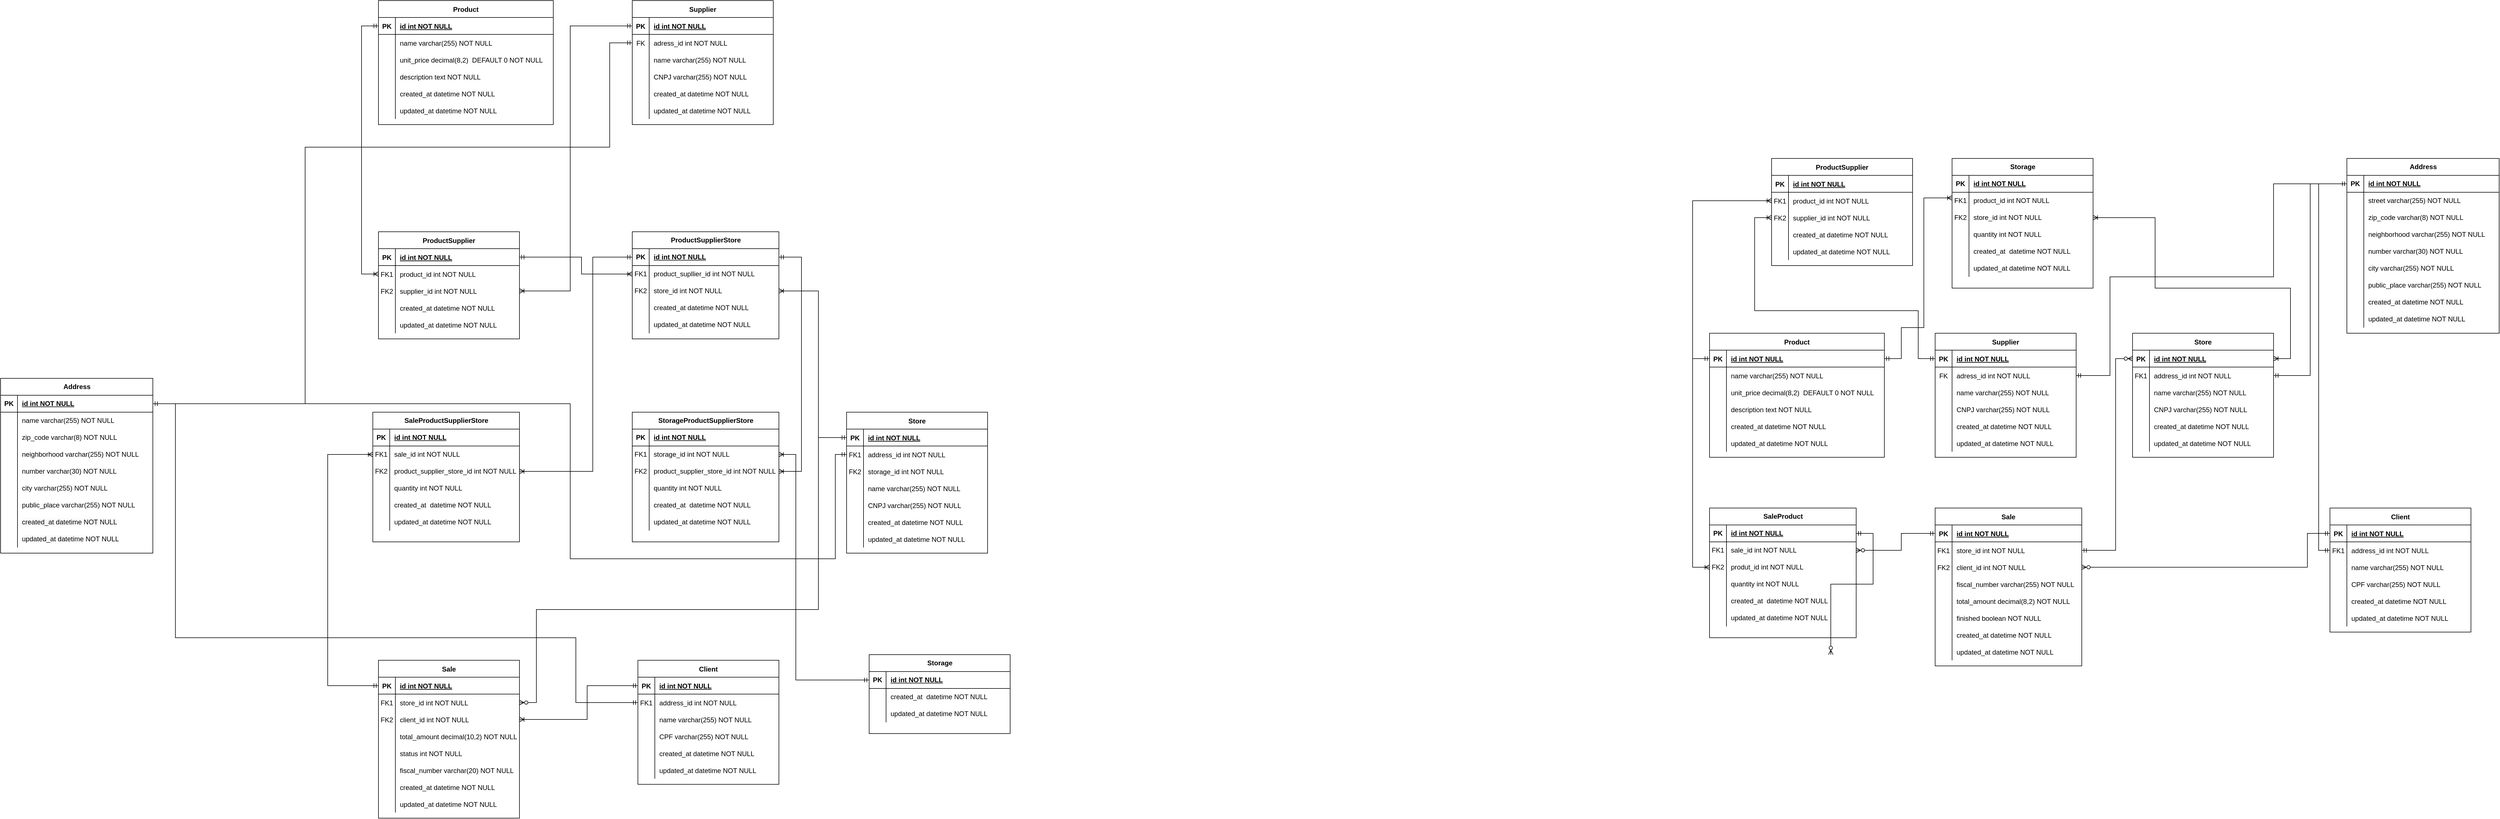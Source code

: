 <mxfile version="21.2.9" type="device">
  <diagram id="R2lEEEUBdFMjLlhIrx00" name="Page-1">
    <mxGraphModel dx="4462" dy="2048" grid="1" gridSize="10" guides="1" tooltips="1" connect="1" arrows="1" fold="1" page="1" pageScale="1" pageWidth="850" pageHeight="1100" math="0" shadow="0" extFonts="Permanent Marker^https://fonts.googleapis.com/css?family=Permanent+Marker">
      <root>
        <mxCell id="0" />
        <mxCell id="1" parent="0" />
        <mxCell id="C-vyLk0tnHw3VtMMgP7b-2" value="Supplier" style="shape=table;startSize=30;container=1;collapsible=1;childLayout=tableLayout;fixedRows=1;rowLines=0;fontStyle=1;align=center;resizeLast=1;" parent="1" vertex="1">
          <mxGeometry x="1670" y="180" width="250" height="220" as="geometry" />
        </mxCell>
        <mxCell id="C-vyLk0tnHw3VtMMgP7b-3" value="" style="shape=partialRectangle;collapsible=0;dropTarget=0;pointerEvents=0;fillColor=none;points=[[0,0.5],[1,0.5]];portConstraint=eastwest;top=0;left=0;right=0;bottom=1;" parent="C-vyLk0tnHw3VtMMgP7b-2" vertex="1">
          <mxGeometry y="30" width="250" height="30" as="geometry" />
        </mxCell>
        <mxCell id="C-vyLk0tnHw3VtMMgP7b-4" value="PK" style="shape=partialRectangle;overflow=hidden;connectable=0;fillColor=none;top=0;left=0;bottom=0;right=0;fontStyle=1;" parent="C-vyLk0tnHw3VtMMgP7b-3" vertex="1">
          <mxGeometry width="30" height="30" as="geometry">
            <mxRectangle width="30" height="30" as="alternateBounds" />
          </mxGeometry>
        </mxCell>
        <mxCell id="C-vyLk0tnHw3VtMMgP7b-5" value="id int NOT NULL " style="shape=partialRectangle;overflow=hidden;connectable=0;fillColor=none;top=0;left=0;bottom=0;right=0;align=left;spacingLeft=6;fontStyle=5;" parent="C-vyLk0tnHw3VtMMgP7b-3" vertex="1">
          <mxGeometry x="30" width="220" height="30" as="geometry">
            <mxRectangle width="220" height="30" as="alternateBounds" />
          </mxGeometry>
        </mxCell>
        <mxCell id="zJJ156ESYM1A1vqGii1H-7" style="shape=partialRectangle;collapsible=0;dropTarget=0;pointerEvents=0;fillColor=none;points=[[0,0.5],[1,0.5]];portConstraint=eastwest;top=0;left=0;right=0;bottom=0;" parent="C-vyLk0tnHw3VtMMgP7b-2" vertex="1">
          <mxGeometry y="60" width="250" height="30" as="geometry" />
        </mxCell>
        <mxCell id="zJJ156ESYM1A1vqGii1H-8" value="FK" style="shape=partialRectangle;overflow=hidden;connectable=0;fillColor=none;top=0;left=0;bottom=0;right=0;" parent="zJJ156ESYM1A1vqGii1H-7" vertex="1">
          <mxGeometry width="30" height="30" as="geometry">
            <mxRectangle width="30" height="30" as="alternateBounds" />
          </mxGeometry>
        </mxCell>
        <mxCell id="zJJ156ESYM1A1vqGii1H-9" value="adress_id int NOT NULL" style="shape=partialRectangle;overflow=hidden;connectable=0;fillColor=none;top=0;left=0;bottom=0;right=0;align=left;spacingLeft=6;" parent="zJJ156ESYM1A1vqGii1H-7" vertex="1">
          <mxGeometry x="30" width="220" height="30" as="geometry">
            <mxRectangle width="220" height="30" as="alternateBounds" />
          </mxGeometry>
        </mxCell>
        <mxCell id="C-vyLk0tnHw3VtMMgP7b-6" value="" style="shape=partialRectangle;collapsible=0;dropTarget=0;pointerEvents=0;fillColor=none;points=[[0,0.5],[1,0.5]];portConstraint=eastwest;top=0;left=0;right=0;bottom=0;" parent="C-vyLk0tnHw3VtMMgP7b-2" vertex="1">
          <mxGeometry y="90" width="250" height="30" as="geometry" />
        </mxCell>
        <mxCell id="C-vyLk0tnHw3VtMMgP7b-7" value="" style="shape=partialRectangle;overflow=hidden;connectable=0;fillColor=none;top=0;left=0;bottom=0;right=0;" parent="C-vyLk0tnHw3VtMMgP7b-6" vertex="1">
          <mxGeometry width="30" height="30" as="geometry">
            <mxRectangle width="30" height="30" as="alternateBounds" />
          </mxGeometry>
        </mxCell>
        <mxCell id="C-vyLk0tnHw3VtMMgP7b-8" value="name varchar(255) NOT NULL" style="shape=partialRectangle;overflow=hidden;connectable=0;fillColor=none;top=0;left=0;bottom=0;right=0;align=left;spacingLeft=6;" parent="C-vyLk0tnHw3VtMMgP7b-6" vertex="1">
          <mxGeometry x="30" width="220" height="30" as="geometry">
            <mxRectangle width="220" height="30" as="alternateBounds" />
          </mxGeometry>
        </mxCell>
        <mxCell id="C-vyLk0tnHw3VtMMgP7b-9" value="" style="shape=partialRectangle;collapsible=0;dropTarget=0;pointerEvents=0;fillColor=none;points=[[0,0.5],[1,0.5]];portConstraint=eastwest;top=0;left=0;right=0;bottom=0;" parent="C-vyLk0tnHw3VtMMgP7b-2" vertex="1">
          <mxGeometry y="120" width="250" height="30" as="geometry" />
        </mxCell>
        <mxCell id="C-vyLk0tnHw3VtMMgP7b-10" value="" style="shape=partialRectangle;overflow=hidden;connectable=0;fillColor=none;top=0;left=0;bottom=0;right=0;" parent="C-vyLk0tnHw3VtMMgP7b-9" vertex="1">
          <mxGeometry width="30" height="30" as="geometry">
            <mxRectangle width="30" height="30" as="alternateBounds" />
          </mxGeometry>
        </mxCell>
        <mxCell id="C-vyLk0tnHw3VtMMgP7b-11" value="CNPJ varchar(255) NOT NULL" style="shape=partialRectangle;overflow=hidden;connectable=0;fillColor=none;top=0;left=0;bottom=0;right=0;align=left;spacingLeft=6;" parent="C-vyLk0tnHw3VtMMgP7b-9" vertex="1">
          <mxGeometry x="30" width="220" height="30" as="geometry">
            <mxRectangle width="220" height="30" as="alternateBounds" />
          </mxGeometry>
        </mxCell>
        <mxCell id="zJJ156ESYM1A1vqGii1H-90" style="shape=partialRectangle;collapsible=0;dropTarget=0;pointerEvents=0;fillColor=none;points=[[0,0.5],[1,0.5]];portConstraint=eastwest;top=0;left=0;right=0;bottom=0;" parent="C-vyLk0tnHw3VtMMgP7b-2" vertex="1">
          <mxGeometry y="150" width="250" height="30" as="geometry" />
        </mxCell>
        <mxCell id="zJJ156ESYM1A1vqGii1H-91" style="shape=partialRectangle;overflow=hidden;connectable=0;fillColor=none;top=0;left=0;bottom=0;right=0;" parent="zJJ156ESYM1A1vqGii1H-90" vertex="1">
          <mxGeometry width="30" height="30" as="geometry">
            <mxRectangle width="30" height="30" as="alternateBounds" />
          </mxGeometry>
        </mxCell>
        <mxCell id="zJJ156ESYM1A1vqGii1H-92" value="created_at datetime NOT NULL" style="shape=partialRectangle;overflow=hidden;connectable=0;fillColor=none;top=0;left=0;bottom=0;right=0;align=left;spacingLeft=6;" parent="zJJ156ESYM1A1vqGii1H-90" vertex="1">
          <mxGeometry x="30" width="220" height="30" as="geometry">
            <mxRectangle width="220" height="30" as="alternateBounds" />
          </mxGeometry>
        </mxCell>
        <mxCell id="zJJ156ESYM1A1vqGii1H-87" style="shape=partialRectangle;collapsible=0;dropTarget=0;pointerEvents=0;fillColor=none;points=[[0,0.5],[1,0.5]];portConstraint=eastwest;top=0;left=0;right=0;bottom=0;" parent="C-vyLk0tnHw3VtMMgP7b-2" vertex="1">
          <mxGeometry y="180" width="250" height="30" as="geometry" />
        </mxCell>
        <mxCell id="zJJ156ESYM1A1vqGii1H-88" style="shape=partialRectangle;overflow=hidden;connectable=0;fillColor=none;top=0;left=0;bottom=0;right=0;" parent="zJJ156ESYM1A1vqGii1H-87" vertex="1">
          <mxGeometry width="30" height="30" as="geometry">
            <mxRectangle width="30" height="30" as="alternateBounds" />
          </mxGeometry>
        </mxCell>
        <mxCell id="zJJ156ESYM1A1vqGii1H-89" value="updated_at datetime NOT NULL" style="shape=partialRectangle;overflow=hidden;connectable=0;fillColor=none;top=0;left=0;bottom=0;right=0;align=left;spacingLeft=6;" parent="zJJ156ESYM1A1vqGii1H-87" vertex="1">
          <mxGeometry x="30" width="220" height="30" as="geometry">
            <mxRectangle width="220" height="30" as="alternateBounds" />
          </mxGeometry>
        </mxCell>
        <mxCell id="C-vyLk0tnHw3VtMMgP7b-23" value="Product" style="shape=table;startSize=30;container=1;collapsible=1;childLayout=tableLayout;fixedRows=1;rowLines=0;fontStyle=1;align=center;resizeLast=1;" parent="1" vertex="1">
          <mxGeometry x="1270" y="180" width="310" height="220" as="geometry" />
        </mxCell>
        <mxCell id="C-vyLk0tnHw3VtMMgP7b-24" value="" style="shape=partialRectangle;collapsible=0;dropTarget=0;pointerEvents=0;fillColor=none;points=[[0,0.5],[1,0.5]];portConstraint=eastwest;top=0;left=0;right=0;bottom=1;" parent="C-vyLk0tnHw3VtMMgP7b-23" vertex="1">
          <mxGeometry y="30" width="310" height="30" as="geometry" />
        </mxCell>
        <mxCell id="C-vyLk0tnHw3VtMMgP7b-25" value="PK" style="shape=partialRectangle;overflow=hidden;connectable=0;fillColor=none;top=0;left=0;bottom=0;right=0;fontStyle=1;" parent="C-vyLk0tnHw3VtMMgP7b-24" vertex="1">
          <mxGeometry width="30" height="30" as="geometry">
            <mxRectangle width="30" height="30" as="alternateBounds" />
          </mxGeometry>
        </mxCell>
        <mxCell id="C-vyLk0tnHw3VtMMgP7b-26" value="id int NOT NULL " style="shape=partialRectangle;overflow=hidden;connectable=0;fillColor=none;top=0;left=0;bottom=0;right=0;align=left;spacingLeft=6;fontStyle=5;" parent="C-vyLk0tnHw3VtMMgP7b-24" vertex="1">
          <mxGeometry x="30" width="280" height="30" as="geometry">
            <mxRectangle width="280" height="30" as="alternateBounds" />
          </mxGeometry>
        </mxCell>
        <mxCell id="C-vyLk0tnHw3VtMMgP7b-27" value="" style="shape=partialRectangle;collapsible=0;dropTarget=0;pointerEvents=0;fillColor=none;points=[[0,0.5],[1,0.5]];portConstraint=eastwest;top=0;left=0;right=0;bottom=0;" parent="C-vyLk0tnHw3VtMMgP7b-23" vertex="1">
          <mxGeometry y="60" width="310" height="30" as="geometry" />
        </mxCell>
        <mxCell id="C-vyLk0tnHw3VtMMgP7b-28" value="" style="shape=partialRectangle;overflow=hidden;connectable=0;fillColor=none;top=0;left=0;bottom=0;right=0;" parent="C-vyLk0tnHw3VtMMgP7b-27" vertex="1">
          <mxGeometry width="30" height="30" as="geometry">
            <mxRectangle width="30" height="30" as="alternateBounds" />
          </mxGeometry>
        </mxCell>
        <mxCell id="C-vyLk0tnHw3VtMMgP7b-29" value="name varchar(255) NOT NULL" style="shape=partialRectangle;overflow=hidden;connectable=0;fillColor=none;top=0;left=0;bottom=0;right=0;align=left;spacingLeft=6;" parent="C-vyLk0tnHw3VtMMgP7b-27" vertex="1">
          <mxGeometry x="30" width="280" height="30" as="geometry">
            <mxRectangle width="280" height="30" as="alternateBounds" />
          </mxGeometry>
        </mxCell>
        <mxCell id="zJJ156ESYM1A1vqGii1H-1" style="shape=partialRectangle;collapsible=0;dropTarget=0;pointerEvents=0;fillColor=none;points=[[0,0.5],[1,0.5]];portConstraint=eastwest;top=0;left=0;right=0;bottom=0;" parent="C-vyLk0tnHw3VtMMgP7b-23" vertex="1">
          <mxGeometry y="90" width="310" height="30" as="geometry" />
        </mxCell>
        <mxCell id="zJJ156ESYM1A1vqGii1H-2" style="shape=partialRectangle;overflow=hidden;connectable=0;fillColor=none;top=0;left=0;bottom=0;right=0;" parent="zJJ156ESYM1A1vqGii1H-1" vertex="1">
          <mxGeometry width="30" height="30" as="geometry">
            <mxRectangle width="30" height="30" as="alternateBounds" />
          </mxGeometry>
        </mxCell>
        <mxCell id="zJJ156ESYM1A1vqGii1H-3" value="unit_price decimal(8,2)  DEFAULT 0 NOT NULL" style="shape=partialRectangle;overflow=hidden;connectable=0;fillColor=none;top=0;left=0;bottom=0;right=0;align=left;spacingLeft=6;" parent="zJJ156ESYM1A1vqGii1H-1" vertex="1">
          <mxGeometry x="30" width="280" height="30" as="geometry">
            <mxRectangle width="280" height="30" as="alternateBounds" />
          </mxGeometry>
        </mxCell>
        <mxCell id="zJJ156ESYM1A1vqGii1H-4" style="shape=partialRectangle;collapsible=0;dropTarget=0;pointerEvents=0;fillColor=none;points=[[0,0.5],[1,0.5]];portConstraint=eastwest;top=0;left=0;right=0;bottom=0;" parent="C-vyLk0tnHw3VtMMgP7b-23" vertex="1">
          <mxGeometry y="120" width="310" height="30" as="geometry" />
        </mxCell>
        <mxCell id="zJJ156ESYM1A1vqGii1H-5" style="shape=partialRectangle;overflow=hidden;connectable=0;fillColor=none;top=0;left=0;bottom=0;right=0;" parent="zJJ156ESYM1A1vqGii1H-4" vertex="1">
          <mxGeometry width="30" height="30" as="geometry">
            <mxRectangle width="30" height="30" as="alternateBounds" />
          </mxGeometry>
        </mxCell>
        <mxCell id="zJJ156ESYM1A1vqGii1H-6" value="description text NOT NULL" style="shape=partialRectangle;overflow=hidden;connectable=0;fillColor=none;top=0;left=0;bottom=0;right=0;align=left;spacingLeft=6;" parent="zJJ156ESYM1A1vqGii1H-4" vertex="1">
          <mxGeometry x="30" width="280" height="30" as="geometry">
            <mxRectangle width="280" height="30" as="alternateBounds" />
          </mxGeometry>
        </mxCell>
        <mxCell id="zJJ156ESYM1A1vqGii1H-84" style="shape=partialRectangle;collapsible=0;dropTarget=0;pointerEvents=0;fillColor=none;points=[[0,0.5],[1,0.5]];portConstraint=eastwest;top=0;left=0;right=0;bottom=0;" parent="C-vyLk0tnHw3VtMMgP7b-23" vertex="1">
          <mxGeometry y="150" width="310" height="30" as="geometry" />
        </mxCell>
        <mxCell id="zJJ156ESYM1A1vqGii1H-85" style="shape=partialRectangle;overflow=hidden;connectable=0;fillColor=none;top=0;left=0;bottom=0;right=0;" parent="zJJ156ESYM1A1vqGii1H-84" vertex="1">
          <mxGeometry width="30" height="30" as="geometry">
            <mxRectangle width="30" height="30" as="alternateBounds" />
          </mxGeometry>
        </mxCell>
        <mxCell id="zJJ156ESYM1A1vqGii1H-86" value="created_at datetime NOT NULL" style="shape=partialRectangle;overflow=hidden;connectable=0;fillColor=none;top=0;left=0;bottom=0;right=0;align=left;spacingLeft=6;" parent="zJJ156ESYM1A1vqGii1H-84" vertex="1">
          <mxGeometry x="30" width="280" height="30" as="geometry">
            <mxRectangle width="280" height="30" as="alternateBounds" />
          </mxGeometry>
        </mxCell>
        <mxCell id="zJJ156ESYM1A1vqGii1H-81" style="shape=partialRectangle;collapsible=0;dropTarget=0;pointerEvents=0;fillColor=none;points=[[0,0.5],[1,0.5]];portConstraint=eastwest;top=0;left=0;right=0;bottom=0;" parent="C-vyLk0tnHw3VtMMgP7b-23" vertex="1">
          <mxGeometry y="180" width="310" height="30" as="geometry" />
        </mxCell>
        <mxCell id="zJJ156ESYM1A1vqGii1H-82" style="shape=partialRectangle;overflow=hidden;connectable=0;fillColor=none;top=0;left=0;bottom=0;right=0;" parent="zJJ156ESYM1A1vqGii1H-81" vertex="1">
          <mxGeometry width="30" height="30" as="geometry">
            <mxRectangle width="30" height="30" as="alternateBounds" />
          </mxGeometry>
        </mxCell>
        <mxCell id="zJJ156ESYM1A1vqGii1H-83" value="updated_at datetime NOT NULL" style="shape=partialRectangle;overflow=hidden;connectable=0;fillColor=none;top=0;left=0;bottom=0;right=0;align=left;spacingLeft=6;" parent="zJJ156ESYM1A1vqGii1H-81" vertex="1">
          <mxGeometry x="30" width="280" height="30" as="geometry">
            <mxRectangle width="280" height="30" as="alternateBounds" />
          </mxGeometry>
        </mxCell>
        <mxCell id="zJJ156ESYM1A1vqGii1H-10" value="Store" style="shape=table;startSize=30;container=1;collapsible=1;childLayout=tableLayout;fixedRows=1;rowLines=0;fontStyle=1;align=center;resizeLast=1;" parent="1" vertex="1">
          <mxGeometry x="2020" y="180" width="250" height="220" as="geometry" />
        </mxCell>
        <mxCell id="zJJ156ESYM1A1vqGii1H-11" value="" style="shape=partialRectangle;collapsible=0;dropTarget=0;pointerEvents=0;fillColor=none;points=[[0,0.5],[1,0.5]];portConstraint=eastwest;top=0;left=0;right=0;bottom=1;" parent="zJJ156ESYM1A1vqGii1H-10" vertex="1">
          <mxGeometry y="30" width="250" height="30" as="geometry" />
        </mxCell>
        <mxCell id="zJJ156ESYM1A1vqGii1H-12" value="PK" style="shape=partialRectangle;overflow=hidden;connectable=0;fillColor=none;top=0;left=0;bottom=0;right=0;fontStyle=1;" parent="zJJ156ESYM1A1vqGii1H-11" vertex="1">
          <mxGeometry width="30" height="30" as="geometry">
            <mxRectangle width="30" height="30" as="alternateBounds" />
          </mxGeometry>
        </mxCell>
        <mxCell id="zJJ156ESYM1A1vqGii1H-13" value="id int NOT NULL " style="shape=partialRectangle;overflow=hidden;connectable=0;fillColor=none;top=0;left=0;bottom=0;right=0;align=left;spacingLeft=6;fontStyle=5;" parent="zJJ156ESYM1A1vqGii1H-11" vertex="1">
          <mxGeometry x="30" width="220" height="30" as="geometry">
            <mxRectangle width="220" height="30" as="alternateBounds" />
          </mxGeometry>
        </mxCell>
        <mxCell id="zJJ156ESYM1A1vqGii1H-14" style="shape=partialRectangle;collapsible=0;dropTarget=0;pointerEvents=0;fillColor=none;points=[[0,0.5],[1,0.5]];portConstraint=eastwest;top=0;left=0;right=0;bottom=0;" parent="zJJ156ESYM1A1vqGii1H-10" vertex="1">
          <mxGeometry y="60" width="250" height="30" as="geometry" />
        </mxCell>
        <mxCell id="zJJ156ESYM1A1vqGii1H-15" value="FK1" style="shape=partialRectangle;overflow=hidden;connectable=0;fillColor=none;top=0;left=0;bottom=0;right=0;" parent="zJJ156ESYM1A1vqGii1H-14" vertex="1">
          <mxGeometry width="30" height="30" as="geometry">
            <mxRectangle width="30" height="30" as="alternateBounds" />
          </mxGeometry>
        </mxCell>
        <mxCell id="zJJ156ESYM1A1vqGii1H-16" value="address_id int NOT NULL" style="shape=partialRectangle;overflow=hidden;connectable=0;fillColor=none;top=0;left=0;bottom=0;right=0;align=left;spacingLeft=6;" parent="zJJ156ESYM1A1vqGii1H-14" vertex="1">
          <mxGeometry x="30" width="220" height="30" as="geometry">
            <mxRectangle width="220" height="30" as="alternateBounds" />
          </mxGeometry>
        </mxCell>
        <mxCell id="zJJ156ESYM1A1vqGii1H-17" value="" style="shape=partialRectangle;collapsible=0;dropTarget=0;pointerEvents=0;fillColor=none;points=[[0,0.5],[1,0.5]];portConstraint=eastwest;top=0;left=0;right=0;bottom=0;" parent="zJJ156ESYM1A1vqGii1H-10" vertex="1">
          <mxGeometry y="90" width="250" height="30" as="geometry" />
        </mxCell>
        <mxCell id="zJJ156ESYM1A1vqGii1H-18" value="" style="shape=partialRectangle;overflow=hidden;connectable=0;fillColor=none;top=0;left=0;bottom=0;right=0;" parent="zJJ156ESYM1A1vqGii1H-17" vertex="1">
          <mxGeometry width="30" height="30" as="geometry">
            <mxRectangle width="30" height="30" as="alternateBounds" />
          </mxGeometry>
        </mxCell>
        <mxCell id="zJJ156ESYM1A1vqGii1H-19" value="name varchar(255) NOT NULL" style="shape=partialRectangle;overflow=hidden;connectable=0;fillColor=none;top=0;left=0;bottom=0;right=0;align=left;spacingLeft=6;" parent="zJJ156ESYM1A1vqGii1H-17" vertex="1">
          <mxGeometry x="30" width="220" height="30" as="geometry">
            <mxRectangle width="220" height="30" as="alternateBounds" />
          </mxGeometry>
        </mxCell>
        <mxCell id="zJJ156ESYM1A1vqGii1H-20" value="" style="shape=partialRectangle;collapsible=0;dropTarget=0;pointerEvents=0;fillColor=none;points=[[0,0.5],[1,0.5]];portConstraint=eastwest;top=0;left=0;right=0;bottom=0;" parent="zJJ156ESYM1A1vqGii1H-10" vertex="1">
          <mxGeometry y="120" width="250" height="30" as="geometry" />
        </mxCell>
        <mxCell id="zJJ156ESYM1A1vqGii1H-21" value="" style="shape=partialRectangle;overflow=hidden;connectable=0;fillColor=none;top=0;left=0;bottom=0;right=0;" parent="zJJ156ESYM1A1vqGii1H-20" vertex="1">
          <mxGeometry width="30" height="30" as="geometry">
            <mxRectangle width="30" height="30" as="alternateBounds" />
          </mxGeometry>
        </mxCell>
        <mxCell id="zJJ156ESYM1A1vqGii1H-22" value="CNPJ varchar(255) NOT NULL" style="shape=partialRectangle;overflow=hidden;connectable=0;fillColor=none;top=0;left=0;bottom=0;right=0;align=left;spacingLeft=6;" parent="zJJ156ESYM1A1vqGii1H-20" vertex="1">
          <mxGeometry x="30" width="220" height="30" as="geometry">
            <mxRectangle width="220" height="30" as="alternateBounds" />
          </mxGeometry>
        </mxCell>
        <mxCell id="zJJ156ESYM1A1vqGii1H-93" style="shape=partialRectangle;collapsible=0;dropTarget=0;pointerEvents=0;fillColor=none;points=[[0,0.5],[1,0.5]];portConstraint=eastwest;top=0;left=0;right=0;bottom=0;" parent="zJJ156ESYM1A1vqGii1H-10" vertex="1">
          <mxGeometry y="150" width="250" height="30" as="geometry" />
        </mxCell>
        <mxCell id="zJJ156ESYM1A1vqGii1H-94" style="shape=partialRectangle;overflow=hidden;connectable=0;fillColor=none;top=0;left=0;bottom=0;right=0;" parent="zJJ156ESYM1A1vqGii1H-93" vertex="1">
          <mxGeometry width="30" height="30" as="geometry">
            <mxRectangle width="30" height="30" as="alternateBounds" />
          </mxGeometry>
        </mxCell>
        <mxCell id="zJJ156ESYM1A1vqGii1H-95" value="created_at datetime NOT NULL" style="shape=partialRectangle;overflow=hidden;connectable=0;fillColor=none;top=0;left=0;bottom=0;right=0;align=left;spacingLeft=6;" parent="zJJ156ESYM1A1vqGii1H-93" vertex="1">
          <mxGeometry x="30" width="220" height="30" as="geometry">
            <mxRectangle width="220" height="30" as="alternateBounds" />
          </mxGeometry>
        </mxCell>
        <mxCell id="zJJ156ESYM1A1vqGii1H-96" style="shape=partialRectangle;collapsible=0;dropTarget=0;pointerEvents=0;fillColor=none;points=[[0,0.5],[1,0.5]];portConstraint=eastwest;top=0;left=0;right=0;bottom=0;" parent="zJJ156ESYM1A1vqGii1H-10" vertex="1">
          <mxGeometry y="180" width="250" height="30" as="geometry" />
        </mxCell>
        <mxCell id="zJJ156ESYM1A1vqGii1H-97" style="shape=partialRectangle;overflow=hidden;connectable=0;fillColor=none;top=0;left=0;bottom=0;right=0;" parent="zJJ156ESYM1A1vqGii1H-96" vertex="1">
          <mxGeometry width="30" height="30" as="geometry">
            <mxRectangle width="30" height="30" as="alternateBounds" />
          </mxGeometry>
        </mxCell>
        <mxCell id="zJJ156ESYM1A1vqGii1H-98" value="updated_at datetime NOT NULL" style="shape=partialRectangle;overflow=hidden;connectable=0;fillColor=none;top=0;left=0;bottom=0;right=0;align=left;spacingLeft=6;" parent="zJJ156ESYM1A1vqGii1H-96" vertex="1">
          <mxGeometry x="30" width="220" height="30" as="geometry">
            <mxRectangle width="220" height="30" as="alternateBounds" />
          </mxGeometry>
        </mxCell>
        <mxCell id="zJJ156ESYM1A1vqGii1H-23" value="Sale" style="shape=table;startSize=30;container=1;collapsible=1;childLayout=tableLayout;fixedRows=1;rowLines=0;fontStyle=1;align=center;resizeLast=1;" parent="1" vertex="1">
          <mxGeometry x="1670" y="490" width="260" height="280" as="geometry" />
        </mxCell>
        <mxCell id="zJJ156ESYM1A1vqGii1H-24" value="" style="shape=partialRectangle;collapsible=0;dropTarget=0;pointerEvents=0;fillColor=none;points=[[0,0.5],[1,0.5]];portConstraint=eastwest;top=0;left=0;right=0;bottom=1;" parent="zJJ156ESYM1A1vqGii1H-23" vertex="1">
          <mxGeometry y="30" width="260" height="30" as="geometry" />
        </mxCell>
        <mxCell id="zJJ156ESYM1A1vqGii1H-25" value="PK" style="shape=partialRectangle;overflow=hidden;connectable=0;fillColor=none;top=0;left=0;bottom=0;right=0;fontStyle=1;" parent="zJJ156ESYM1A1vqGii1H-24" vertex="1">
          <mxGeometry width="30" height="30" as="geometry">
            <mxRectangle width="30" height="30" as="alternateBounds" />
          </mxGeometry>
        </mxCell>
        <mxCell id="zJJ156ESYM1A1vqGii1H-26" value="id int NOT NULL " style="shape=partialRectangle;overflow=hidden;connectable=0;fillColor=none;top=0;left=0;bottom=0;right=0;align=left;spacingLeft=6;fontStyle=5;" parent="zJJ156ESYM1A1vqGii1H-24" vertex="1">
          <mxGeometry x="30" width="230" height="30" as="geometry">
            <mxRectangle width="230" height="30" as="alternateBounds" />
          </mxGeometry>
        </mxCell>
        <mxCell id="zJJ156ESYM1A1vqGii1H-30" style="shape=partialRectangle;collapsible=0;dropTarget=0;pointerEvents=0;fillColor=none;points=[[0,0.5],[1,0.5]];portConstraint=eastwest;top=0;left=0;right=0;bottom=0;" parent="zJJ156ESYM1A1vqGii1H-23" vertex="1">
          <mxGeometry y="60" width="260" height="30" as="geometry" />
        </mxCell>
        <mxCell id="zJJ156ESYM1A1vqGii1H-31" value="FK1" style="shape=partialRectangle;overflow=hidden;connectable=0;fillColor=none;top=0;left=0;bottom=0;right=0;" parent="zJJ156ESYM1A1vqGii1H-30" vertex="1">
          <mxGeometry width="30" height="30" as="geometry">
            <mxRectangle width="30" height="30" as="alternateBounds" />
          </mxGeometry>
        </mxCell>
        <mxCell id="zJJ156ESYM1A1vqGii1H-32" value="store_id int NOT NULL" style="shape=partialRectangle;overflow=hidden;connectable=0;fillColor=none;top=0;left=0;bottom=0;right=0;align=left;spacingLeft=6;" parent="zJJ156ESYM1A1vqGii1H-30" vertex="1">
          <mxGeometry x="30" width="230" height="30" as="geometry">
            <mxRectangle width="230" height="30" as="alternateBounds" />
          </mxGeometry>
        </mxCell>
        <mxCell id="zJJ156ESYM1A1vqGii1H-169" style="shape=partialRectangle;collapsible=0;dropTarget=0;pointerEvents=0;fillColor=none;points=[[0,0.5],[1,0.5]];portConstraint=eastwest;top=0;left=0;right=0;bottom=0;" parent="zJJ156ESYM1A1vqGii1H-23" vertex="1">
          <mxGeometry y="90" width="260" height="30" as="geometry" />
        </mxCell>
        <mxCell id="zJJ156ESYM1A1vqGii1H-170" value="FK2" style="shape=partialRectangle;overflow=hidden;connectable=0;fillColor=none;top=0;left=0;bottom=0;right=0;" parent="zJJ156ESYM1A1vqGii1H-169" vertex="1">
          <mxGeometry width="30" height="30" as="geometry">
            <mxRectangle width="30" height="30" as="alternateBounds" />
          </mxGeometry>
        </mxCell>
        <mxCell id="zJJ156ESYM1A1vqGii1H-171" value="client_id int NOT NULL" style="shape=partialRectangle;overflow=hidden;connectable=0;fillColor=none;top=0;left=0;bottom=0;right=0;align=left;spacingLeft=6;" parent="zJJ156ESYM1A1vqGii1H-169" vertex="1">
          <mxGeometry x="30" width="230" height="30" as="geometry">
            <mxRectangle width="230" height="30" as="alternateBounds" />
          </mxGeometry>
        </mxCell>
        <mxCell id="zJJ156ESYM1A1vqGii1H-27" value="" style="shape=partialRectangle;collapsible=0;dropTarget=0;pointerEvents=0;fillColor=none;points=[[0,0.5],[1,0.5]];portConstraint=eastwest;top=0;left=0;right=0;bottom=0;" parent="zJJ156ESYM1A1vqGii1H-23" vertex="1">
          <mxGeometry y="120" width="260" height="30" as="geometry" />
        </mxCell>
        <mxCell id="zJJ156ESYM1A1vqGii1H-28" value="" style="shape=partialRectangle;overflow=hidden;connectable=0;fillColor=none;top=0;left=0;bottom=0;right=0;" parent="zJJ156ESYM1A1vqGii1H-27" vertex="1">
          <mxGeometry width="30" height="30" as="geometry">
            <mxRectangle width="30" height="30" as="alternateBounds" />
          </mxGeometry>
        </mxCell>
        <mxCell id="zJJ156ESYM1A1vqGii1H-29" value="fiscal_number varchar(255) NOT NULL" style="shape=partialRectangle;overflow=hidden;connectable=0;fillColor=none;top=0;left=0;bottom=0;right=0;align=left;spacingLeft=6;" parent="zJJ156ESYM1A1vqGii1H-27" vertex="1">
          <mxGeometry x="30" width="230" height="30" as="geometry">
            <mxRectangle width="230" height="30" as="alternateBounds" />
          </mxGeometry>
        </mxCell>
        <mxCell id="zJJ156ESYM1A1vqGii1H-33" value="" style="shape=partialRectangle;collapsible=0;dropTarget=0;pointerEvents=0;fillColor=none;points=[[0,0.5],[1,0.5]];portConstraint=eastwest;top=0;left=0;right=0;bottom=0;" parent="zJJ156ESYM1A1vqGii1H-23" vertex="1">
          <mxGeometry y="150" width="260" height="30" as="geometry" />
        </mxCell>
        <mxCell id="zJJ156ESYM1A1vqGii1H-34" value="" style="shape=partialRectangle;overflow=hidden;connectable=0;fillColor=none;top=0;left=0;bottom=0;right=0;" parent="zJJ156ESYM1A1vqGii1H-33" vertex="1">
          <mxGeometry width="30" height="30" as="geometry">
            <mxRectangle width="30" height="30" as="alternateBounds" />
          </mxGeometry>
        </mxCell>
        <mxCell id="zJJ156ESYM1A1vqGii1H-35" value="total_amount decimal(8,2) NOT NULL" style="shape=partialRectangle;overflow=hidden;connectable=0;fillColor=none;top=0;left=0;bottom=0;right=0;align=left;spacingLeft=6;" parent="zJJ156ESYM1A1vqGii1H-33" vertex="1">
          <mxGeometry x="30" width="230" height="30" as="geometry">
            <mxRectangle width="230" height="30" as="alternateBounds" />
          </mxGeometry>
        </mxCell>
        <mxCell id="k-TCBiDGY4kX75AHl4B0-4" style="shape=partialRectangle;collapsible=0;dropTarget=0;pointerEvents=0;fillColor=none;points=[[0,0.5],[1,0.5]];portConstraint=eastwest;top=0;left=0;right=0;bottom=0;" vertex="1" parent="zJJ156ESYM1A1vqGii1H-23">
          <mxGeometry y="180" width="260" height="30" as="geometry" />
        </mxCell>
        <mxCell id="k-TCBiDGY4kX75AHl4B0-5" style="shape=partialRectangle;overflow=hidden;connectable=0;fillColor=none;top=0;left=0;bottom=0;right=0;" vertex="1" parent="k-TCBiDGY4kX75AHl4B0-4">
          <mxGeometry width="30" height="30" as="geometry">
            <mxRectangle width="30" height="30" as="alternateBounds" />
          </mxGeometry>
        </mxCell>
        <mxCell id="k-TCBiDGY4kX75AHl4B0-6" value="finished boolean NOT NULL" style="shape=partialRectangle;overflow=hidden;connectable=0;fillColor=none;top=0;left=0;bottom=0;right=0;align=left;spacingLeft=6;" vertex="1" parent="k-TCBiDGY4kX75AHl4B0-4">
          <mxGeometry x="30" width="230" height="30" as="geometry">
            <mxRectangle width="230" height="30" as="alternateBounds" />
          </mxGeometry>
        </mxCell>
        <mxCell id="zJJ156ESYM1A1vqGii1H-135" style="shape=partialRectangle;collapsible=0;dropTarget=0;pointerEvents=0;fillColor=none;points=[[0,0.5],[1,0.5]];portConstraint=eastwest;top=0;left=0;right=0;bottom=0;" parent="zJJ156ESYM1A1vqGii1H-23" vertex="1">
          <mxGeometry y="210" width="260" height="30" as="geometry" />
        </mxCell>
        <mxCell id="zJJ156ESYM1A1vqGii1H-136" style="shape=partialRectangle;overflow=hidden;connectable=0;fillColor=none;top=0;left=0;bottom=0;right=0;" parent="zJJ156ESYM1A1vqGii1H-135" vertex="1">
          <mxGeometry width="30" height="30" as="geometry">
            <mxRectangle width="30" height="30" as="alternateBounds" />
          </mxGeometry>
        </mxCell>
        <mxCell id="zJJ156ESYM1A1vqGii1H-137" value="created_at datetime NOT NULL" style="shape=partialRectangle;overflow=hidden;connectable=0;fillColor=none;top=0;left=0;bottom=0;right=0;align=left;spacingLeft=6;" parent="zJJ156ESYM1A1vqGii1H-135" vertex="1">
          <mxGeometry x="30" width="230" height="30" as="geometry">
            <mxRectangle width="230" height="30" as="alternateBounds" />
          </mxGeometry>
        </mxCell>
        <mxCell id="zJJ156ESYM1A1vqGii1H-138" style="shape=partialRectangle;collapsible=0;dropTarget=0;pointerEvents=0;fillColor=none;points=[[0,0.5],[1,0.5]];portConstraint=eastwest;top=0;left=0;right=0;bottom=0;" parent="zJJ156ESYM1A1vqGii1H-23" vertex="1">
          <mxGeometry y="240" width="260" height="30" as="geometry" />
        </mxCell>
        <mxCell id="zJJ156ESYM1A1vqGii1H-139" style="shape=partialRectangle;overflow=hidden;connectable=0;fillColor=none;top=0;left=0;bottom=0;right=0;" parent="zJJ156ESYM1A1vqGii1H-138" vertex="1">
          <mxGeometry width="30" height="30" as="geometry">
            <mxRectangle width="30" height="30" as="alternateBounds" />
          </mxGeometry>
        </mxCell>
        <mxCell id="zJJ156ESYM1A1vqGii1H-140" value="updated_at datetime NOT NULL" style="shape=partialRectangle;overflow=hidden;connectable=0;fillColor=none;top=0;left=0;bottom=0;right=0;align=left;spacingLeft=6;" parent="zJJ156ESYM1A1vqGii1H-138" vertex="1">
          <mxGeometry x="30" width="230" height="30" as="geometry">
            <mxRectangle width="230" height="30" as="alternateBounds" />
          </mxGeometry>
        </mxCell>
        <mxCell id="zJJ156ESYM1A1vqGii1H-36" value="Storage" style="shape=table;startSize=30;container=1;collapsible=1;childLayout=tableLayout;fixedRows=1;rowLines=0;fontStyle=1;align=center;resizeLast=1;html=1;" parent="1" vertex="1">
          <mxGeometry x="1700" y="-130" width="250" height="230" as="geometry">
            <mxRectangle x="810" y="440" width="90" height="30" as="alternateBounds" />
          </mxGeometry>
        </mxCell>
        <mxCell id="zJJ156ESYM1A1vqGii1H-37" value="" style="shape=tableRow;horizontal=0;startSize=0;swimlaneHead=0;swimlaneBody=0;fillColor=none;collapsible=0;dropTarget=0;points=[[0,0.5],[1,0.5]];portConstraint=eastwest;top=0;left=0;right=0;bottom=1;" parent="zJJ156ESYM1A1vqGii1H-36" vertex="1">
          <mxGeometry y="30" width="250" height="30" as="geometry" />
        </mxCell>
        <mxCell id="zJJ156ESYM1A1vqGii1H-38" value="PK" style="shape=partialRectangle;connectable=0;fillColor=none;top=0;left=0;bottom=0;right=0;fontStyle=1;overflow=hidden;whiteSpace=wrap;html=1;" parent="zJJ156ESYM1A1vqGii1H-37" vertex="1">
          <mxGeometry width="30" height="30" as="geometry">
            <mxRectangle width="30" height="30" as="alternateBounds" />
          </mxGeometry>
        </mxCell>
        <mxCell id="zJJ156ESYM1A1vqGii1H-39" value="id int NOT NULL" style="shape=partialRectangle;connectable=0;fillColor=none;top=0;left=0;bottom=0;right=0;align=left;spacingLeft=6;fontStyle=5;overflow=hidden;whiteSpace=wrap;html=1;" parent="zJJ156ESYM1A1vqGii1H-37" vertex="1">
          <mxGeometry x="30" width="220" height="30" as="geometry">
            <mxRectangle width="220" height="30" as="alternateBounds" />
          </mxGeometry>
        </mxCell>
        <mxCell id="zJJ156ESYM1A1vqGii1H-40" value="" style="shape=tableRow;horizontal=0;startSize=0;swimlaneHead=0;swimlaneBody=0;fillColor=none;collapsible=0;dropTarget=0;points=[[0,0.5],[1,0.5]];portConstraint=eastwest;top=0;left=0;right=0;bottom=0;" parent="zJJ156ESYM1A1vqGii1H-36" vertex="1">
          <mxGeometry y="60" width="250" height="30" as="geometry" />
        </mxCell>
        <mxCell id="zJJ156ESYM1A1vqGii1H-41" value="FK1" style="shape=partialRectangle;connectable=0;fillColor=none;top=0;left=0;bottom=0;right=0;editable=1;overflow=hidden;whiteSpace=wrap;html=1;" parent="zJJ156ESYM1A1vqGii1H-40" vertex="1">
          <mxGeometry width="30" height="30" as="geometry">
            <mxRectangle width="30" height="30" as="alternateBounds" />
          </mxGeometry>
        </mxCell>
        <mxCell id="zJJ156ESYM1A1vqGii1H-42" value="product_id int NOT NULL" style="shape=partialRectangle;connectable=0;fillColor=none;top=0;left=0;bottom=0;right=0;align=left;spacingLeft=6;overflow=hidden;whiteSpace=wrap;html=1;" parent="zJJ156ESYM1A1vqGii1H-40" vertex="1">
          <mxGeometry x="30" width="220" height="30" as="geometry">
            <mxRectangle width="220" height="30" as="alternateBounds" />
          </mxGeometry>
        </mxCell>
        <mxCell id="zJJ156ESYM1A1vqGii1H-129" style="shape=tableRow;horizontal=0;startSize=0;swimlaneHead=0;swimlaneBody=0;fillColor=none;collapsible=0;dropTarget=0;points=[[0,0.5],[1,0.5]];portConstraint=eastwest;top=0;left=0;right=0;bottom=0;" parent="zJJ156ESYM1A1vqGii1H-36" vertex="1">
          <mxGeometry y="90" width="250" height="30" as="geometry" />
        </mxCell>
        <mxCell id="zJJ156ESYM1A1vqGii1H-130" value="FK2" style="shape=partialRectangle;connectable=0;fillColor=none;top=0;left=0;bottom=0;right=0;editable=1;overflow=hidden;whiteSpace=wrap;html=1;" parent="zJJ156ESYM1A1vqGii1H-129" vertex="1">
          <mxGeometry width="30" height="30" as="geometry">
            <mxRectangle width="30" height="30" as="alternateBounds" />
          </mxGeometry>
        </mxCell>
        <mxCell id="zJJ156ESYM1A1vqGii1H-131" value="store_id int NOT NULL" style="shape=partialRectangle;connectable=0;fillColor=none;top=0;left=0;bottom=0;right=0;align=left;spacingLeft=6;overflow=hidden;whiteSpace=wrap;html=1;" parent="zJJ156ESYM1A1vqGii1H-129" vertex="1">
          <mxGeometry x="30" width="220" height="30" as="geometry">
            <mxRectangle width="220" height="30" as="alternateBounds" />
          </mxGeometry>
        </mxCell>
        <mxCell id="zJJ156ESYM1A1vqGii1H-43" value="" style="shape=tableRow;horizontal=0;startSize=0;swimlaneHead=0;swimlaneBody=0;fillColor=none;collapsible=0;dropTarget=0;points=[[0,0.5],[1,0.5]];portConstraint=eastwest;top=0;left=0;right=0;bottom=0;" parent="zJJ156ESYM1A1vqGii1H-36" vertex="1">
          <mxGeometry y="120" width="250" height="30" as="geometry" />
        </mxCell>
        <mxCell id="zJJ156ESYM1A1vqGii1H-44" value="" style="shape=partialRectangle;connectable=0;fillColor=none;top=0;left=0;bottom=0;right=0;editable=1;overflow=hidden;whiteSpace=wrap;html=1;" parent="zJJ156ESYM1A1vqGii1H-43" vertex="1">
          <mxGeometry width="30" height="30" as="geometry">
            <mxRectangle width="30" height="30" as="alternateBounds" />
          </mxGeometry>
        </mxCell>
        <mxCell id="zJJ156ESYM1A1vqGii1H-45" value="quantity int NOT NULL" style="shape=partialRectangle;connectable=0;fillColor=none;top=0;left=0;bottom=0;right=0;align=left;spacingLeft=6;overflow=hidden;whiteSpace=wrap;html=1;" parent="zJJ156ESYM1A1vqGii1H-43" vertex="1">
          <mxGeometry x="30" width="220" height="30" as="geometry">
            <mxRectangle width="220" height="30" as="alternateBounds" />
          </mxGeometry>
        </mxCell>
        <mxCell id="zJJ156ESYM1A1vqGii1H-46" value="" style="shape=tableRow;horizontal=0;startSize=0;swimlaneHead=0;swimlaneBody=0;fillColor=none;collapsible=0;dropTarget=0;points=[[0,0.5],[1,0.5]];portConstraint=eastwest;top=0;left=0;right=0;bottom=0;" parent="zJJ156ESYM1A1vqGii1H-36" vertex="1">
          <mxGeometry y="150" width="250" height="30" as="geometry" />
        </mxCell>
        <mxCell id="zJJ156ESYM1A1vqGii1H-47" value="" style="shape=partialRectangle;connectable=0;fillColor=none;top=0;left=0;bottom=0;right=0;editable=1;overflow=hidden;whiteSpace=wrap;html=1;" parent="zJJ156ESYM1A1vqGii1H-46" vertex="1">
          <mxGeometry width="30" height="30" as="geometry">
            <mxRectangle width="30" height="30" as="alternateBounds" />
          </mxGeometry>
        </mxCell>
        <mxCell id="zJJ156ESYM1A1vqGii1H-48" value="created_at&amp;nbsp; datetime NOT NULL" style="shape=partialRectangle;connectable=0;fillColor=none;top=0;left=0;bottom=0;right=0;align=left;spacingLeft=6;overflow=hidden;whiteSpace=wrap;html=1;" parent="zJJ156ESYM1A1vqGii1H-46" vertex="1">
          <mxGeometry x="30" width="220" height="30" as="geometry">
            <mxRectangle width="220" height="30" as="alternateBounds" />
          </mxGeometry>
        </mxCell>
        <mxCell id="zJJ156ESYM1A1vqGii1H-132" style="shape=tableRow;horizontal=0;startSize=0;swimlaneHead=0;swimlaneBody=0;fillColor=none;collapsible=0;dropTarget=0;points=[[0,0.5],[1,0.5]];portConstraint=eastwest;top=0;left=0;right=0;bottom=0;" parent="zJJ156ESYM1A1vqGii1H-36" vertex="1">
          <mxGeometry y="180" width="250" height="30" as="geometry" />
        </mxCell>
        <mxCell id="zJJ156ESYM1A1vqGii1H-133" style="shape=partialRectangle;connectable=0;fillColor=none;top=0;left=0;bottom=0;right=0;editable=1;overflow=hidden;whiteSpace=wrap;html=1;" parent="zJJ156ESYM1A1vqGii1H-132" vertex="1">
          <mxGeometry width="30" height="30" as="geometry">
            <mxRectangle width="30" height="30" as="alternateBounds" />
          </mxGeometry>
        </mxCell>
        <mxCell id="zJJ156ESYM1A1vqGii1H-134" value="updated_at datetime NOT NULL" style="shape=partialRectangle;connectable=0;fillColor=none;top=0;left=0;bottom=0;right=0;align=left;spacingLeft=6;overflow=hidden;whiteSpace=wrap;html=1;" parent="zJJ156ESYM1A1vqGii1H-132" vertex="1">
          <mxGeometry x="30" width="220" height="30" as="geometry">
            <mxRectangle width="220" height="30" as="alternateBounds" />
          </mxGeometry>
        </mxCell>
        <mxCell id="zJJ156ESYM1A1vqGii1H-49" value="ProductSupplier" style="shape=table;startSize=30;container=1;collapsible=1;childLayout=tableLayout;fixedRows=1;rowLines=0;fontStyle=1;align=center;resizeLast=1;" parent="1" vertex="1">
          <mxGeometry x="1380" y="-130" width="250" height="190" as="geometry" />
        </mxCell>
        <mxCell id="zJJ156ESYM1A1vqGii1H-50" value="" style="shape=partialRectangle;collapsible=0;dropTarget=0;pointerEvents=0;fillColor=none;points=[[0,0.5],[1,0.5]];portConstraint=eastwest;top=0;left=0;right=0;bottom=1;" parent="zJJ156ESYM1A1vqGii1H-49" vertex="1">
          <mxGeometry y="30" width="250" height="30" as="geometry" />
        </mxCell>
        <mxCell id="zJJ156ESYM1A1vqGii1H-51" value="PK" style="shape=partialRectangle;overflow=hidden;connectable=0;fillColor=none;top=0;left=0;bottom=0;right=0;fontStyle=1;" parent="zJJ156ESYM1A1vqGii1H-50" vertex="1">
          <mxGeometry width="30" height="30" as="geometry">
            <mxRectangle width="30" height="30" as="alternateBounds" />
          </mxGeometry>
        </mxCell>
        <mxCell id="zJJ156ESYM1A1vqGii1H-52" value="id int NOT NULL " style="shape=partialRectangle;overflow=hidden;connectable=0;fillColor=none;top=0;left=0;bottom=0;right=0;align=left;spacingLeft=6;fontStyle=5;" parent="zJJ156ESYM1A1vqGii1H-50" vertex="1">
          <mxGeometry x="30" width="220" height="30" as="geometry">
            <mxRectangle width="220" height="30" as="alternateBounds" />
          </mxGeometry>
        </mxCell>
        <mxCell id="zJJ156ESYM1A1vqGii1H-53" value="" style="shape=partialRectangle;collapsible=0;dropTarget=0;pointerEvents=0;fillColor=none;points=[[0,0.5],[1,0.5]];portConstraint=eastwest;top=0;left=0;right=0;bottom=0;" parent="zJJ156ESYM1A1vqGii1H-49" vertex="1">
          <mxGeometry y="60" width="250" height="30" as="geometry" />
        </mxCell>
        <mxCell id="zJJ156ESYM1A1vqGii1H-54" value="FK1" style="shape=partialRectangle;overflow=hidden;connectable=0;fillColor=none;top=0;left=0;bottom=0;right=0;" parent="zJJ156ESYM1A1vqGii1H-53" vertex="1">
          <mxGeometry width="30" height="30" as="geometry">
            <mxRectangle width="30" height="30" as="alternateBounds" />
          </mxGeometry>
        </mxCell>
        <mxCell id="zJJ156ESYM1A1vqGii1H-55" value="product_id int NOT NULL" style="shape=partialRectangle;overflow=hidden;connectable=0;fillColor=none;top=0;left=0;bottom=0;right=0;align=left;spacingLeft=6;" parent="zJJ156ESYM1A1vqGii1H-53" vertex="1">
          <mxGeometry x="30" width="220" height="30" as="geometry">
            <mxRectangle width="220" height="30" as="alternateBounds" />
          </mxGeometry>
        </mxCell>
        <mxCell id="zJJ156ESYM1A1vqGii1H-56" style="shape=partialRectangle;collapsible=0;dropTarget=0;pointerEvents=0;fillColor=none;points=[[0,0.5],[1,0.5]];portConstraint=eastwest;top=0;left=0;right=0;bottom=0;" parent="zJJ156ESYM1A1vqGii1H-49" vertex="1">
          <mxGeometry y="90" width="250" height="30" as="geometry" />
        </mxCell>
        <mxCell id="zJJ156ESYM1A1vqGii1H-57" value="FK2" style="shape=partialRectangle;overflow=hidden;connectable=0;fillColor=none;top=0;left=0;bottom=0;right=0;" parent="zJJ156ESYM1A1vqGii1H-56" vertex="1">
          <mxGeometry width="30" height="30" as="geometry">
            <mxRectangle width="30" height="30" as="alternateBounds" />
          </mxGeometry>
        </mxCell>
        <mxCell id="zJJ156ESYM1A1vqGii1H-58" value="supplier_id int NOT NULL" style="shape=partialRectangle;overflow=hidden;connectable=0;fillColor=none;top=0;left=0;bottom=0;right=0;align=left;spacingLeft=6;" parent="zJJ156ESYM1A1vqGii1H-56" vertex="1">
          <mxGeometry x="30" width="220" height="30" as="geometry">
            <mxRectangle width="220" height="30" as="alternateBounds" />
          </mxGeometry>
        </mxCell>
        <mxCell id="zJJ156ESYM1A1vqGii1H-59" style="shape=partialRectangle;collapsible=0;dropTarget=0;pointerEvents=0;fillColor=none;points=[[0,0.5],[1,0.5]];portConstraint=eastwest;top=0;left=0;right=0;bottom=0;" parent="zJJ156ESYM1A1vqGii1H-49" vertex="1">
          <mxGeometry y="120" width="250" height="30" as="geometry" />
        </mxCell>
        <mxCell id="zJJ156ESYM1A1vqGii1H-60" style="shape=partialRectangle;overflow=hidden;connectable=0;fillColor=none;top=0;left=0;bottom=0;right=0;" parent="zJJ156ESYM1A1vqGii1H-59" vertex="1">
          <mxGeometry width="30" height="30" as="geometry">
            <mxRectangle width="30" height="30" as="alternateBounds" />
          </mxGeometry>
        </mxCell>
        <mxCell id="zJJ156ESYM1A1vqGii1H-61" value="created_at datetime NOT NULL" style="shape=partialRectangle;overflow=hidden;connectable=0;fillColor=none;top=0;left=0;bottom=0;right=0;align=left;spacingLeft=6;" parent="zJJ156ESYM1A1vqGii1H-59" vertex="1">
          <mxGeometry x="30" width="220" height="30" as="geometry">
            <mxRectangle width="220" height="30" as="alternateBounds" />
          </mxGeometry>
        </mxCell>
        <mxCell id="zJJ156ESYM1A1vqGii1H-62" style="shape=partialRectangle;collapsible=0;dropTarget=0;pointerEvents=0;fillColor=none;points=[[0,0.5],[1,0.5]];portConstraint=eastwest;top=0;left=0;right=0;bottom=0;" parent="zJJ156ESYM1A1vqGii1H-49" vertex="1">
          <mxGeometry y="150" width="250" height="30" as="geometry" />
        </mxCell>
        <mxCell id="zJJ156ESYM1A1vqGii1H-63" style="shape=partialRectangle;overflow=hidden;connectable=0;fillColor=none;top=0;left=0;bottom=0;right=0;" parent="zJJ156ESYM1A1vqGii1H-62" vertex="1">
          <mxGeometry width="30" height="30" as="geometry">
            <mxRectangle width="30" height="30" as="alternateBounds" />
          </mxGeometry>
        </mxCell>
        <mxCell id="zJJ156ESYM1A1vqGii1H-64" value="updated_at datetime NOT NULL" style="shape=partialRectangle;overflow=hidden;connectable=0;fillColor=none;top=0;left=0;bottom=0;right=0;align=left;spacingLeft=6;" parent="zJJ156ESYM1A1vqGii1H-62" vertex="1">
          <mxGeometry x="30" width="220" height="30" as="geometry">
            <mxRectangle width="220" height="30" as="alternateBounds" />
          </mxGeometry>
        </mxCell>
        <mxCell id="zJJ156ESYM1A1vqGii1H-99" value="Address" style="shape=table;startSize=30;container=1;collapsible=1;childLayout=tableLayout;fixedRows=1;rowLines=0;fontStyle=1;align=center;resizeLast=1;html=1;" parent="1" vertex="1">
          <mxGeometry x="2400" y="-130" width="270" height="310" as="geometry" />
        </mxCell>
        <mxCell id="zJJ156ESYM1A1vqGii1H-100" value="" style="shape=tableRow;horizontal=0;startSize=0;swimlaneHead=0;swimlaneBody=0;fillColor=none;collapsible=0;dropTarget=0;points=[[0,0.5],[1,0.5]];portConstraint=eastwest;top=0;left=0;right=0;bottom=1;" parent="zJJ156ESYM1A1vqGii1H-99" vertex="1">
          <mxGeometry y="30" width="270" height="30" as="geometry" />
        </mxCell>
        <mxCell id="zJJ156ESYM1A1vqGii1H-101" value="PK" style="shape=partialRectangle;connectable=0;fillColor=none;top=0;left=0;bottom=0;right=0;fontStyle=1;overflow=hidden;whiteSpace=wrap;html=1;" parent="zJJ156ESYM1A1vqGii1H-100" vertex="1">
          <mxGeometry width="30" height="30" as="geometry">
            <mxRectangle width="30" height="30" as="alternateBounds" />
          </mxGeometry>
        </mxCell>
        <mxCell id="zJJ156ESYM1A1vqGii1H-102" value="id int NOT NULL" style="shape=partialRectangle;connectable=0;fillColor=none;top=0;left=0;bottom=0;right=0;align=left;spacingLeft=6;fontStyle=5;overflow=hidden;whiteSpace=wrap;html=1;" parent="zJJ156ESYM1A1vqGii1H-100" vertex="1">
          <mxGeometry x="30" width="240" height="30" as="geometry">
            <mxRectangle width="240" height="30" as="alternateBounds" />
          </mxGeometry>
        </mxCell>
        <mxCell id="zJJ156ESYM1A1vqGii1H-103" value="" style="shape=tableRow;horizontal=0;startSize=0;swimlaneHead=0;swimlaneBody=0;fillColor=none;collapsible=0;dropTarget=0;points=[[0,0.5],[1,0.5]];portConstraint=eastwest;top=0;left=0;right=0;bottom=0;" parent="zJJ156ESYM1A1vqGii1H-99" vertex="1">
          <mxGeometry y="60" width="270" height="30" as="geometry" />
        </mxCell>
        <mxCell id="zJJ156ESYM1A1vqGii1H-104" value="" style="shape=partialRectangle;connectable=0;fillColor=none;top=0;left=0;bottom=0;right=0;editable=1;overflow=hidden;whiteSpace=wrap;html=1;" parent="zJJ156ESYM1A1vqGii1H-103" vertex="1">
          <mxGeometry width="30" height="30" as="geometry">
            <mxRectangle width="30" height="30" as="alternateBounds" />
          </mxGeometry>
        </mxCell>
        <mxCell id="zJJ156ESYM1A1vqGii1H-105" value="street varchar(255) NOT NULL" style="shape=partialRectangle;connectable=0;fillColor=none;top=0;left=0;bottom=0;right=0;align=left;spacingLeft=6;overflow=hidden;whiteSpace=wrap;html=1;" parent="zJJ156ESYM1A1vqGii1H-103" vertex="1">
          <mxGeometry x="30" width="240" height="30" as="geometry">
            <mxRectangle width="240" height="30" as="alternateBounds" />
          </mxGeometry>
        </mxCell>
        <mxCell id="zJJ156ESYM1A1vqGii1H-106" value="" style="shape=tableRow;horizontal=0;startSize=0;swimlaneHead=0;swimlaneBody=0;fillColor=none;collapsible=0;dropTarget=0;points=[[0,0.5],[1,0.5]];portConstraint=eastwest;top=0;left=0;right=0;bottom=0;" parent="zJJ156ESYM1A1vqGii1H-99" vertex="1">
          <mxGeometry y="90" width="270" height="30" as="geometry" />
        </mxCell>
        <mxCell id="zJJ156ESYM1A1vqGii1H-107" value="" style="shape=partialRectangle;connectable=0;fillColor=none;top=0;left=0;bottom=0;right=0;editable=1;overflow=hidden;whiteSpace=wrap;html=1;" parent="zJJ156ESYM1A1vqGii1H-106" vertex="1">
          <mxGeometry width="30" height="30" as="geometry">
            <mxRectangle width="30" height="30" as="alternateBounds" />
          </mxGeometry>
        </mxCell>
        <mxCell id="zJJ156ESYM1A1vqGii1H-108" value="zip_code varchar(8) NOT NULL" style="shape=partialRectangle;connectable=0;fillColor=none;top=0;left=0;bottom=0;right=0;align=left;spacingLeft=6;overflow=hidden;whiteSpace=wrap;html=1;" parent="zJJ156ESYM1A1vqGii1H-106" vertex="1">
          <mxGeometry x="30" width="240" height="30" as="geometry">
            <mxRectangle width="240" height="30" as="alternateBounds" />
          </mxGeometry>
        </mxCell>
        <mxCell id="zJJ156ESYM1A1vqGii1H-118" style="shape=tableRow;horizontal=0;startSize=0;swimlaneHead=0;swimlaneBody=0;fillColor=none;collapsible=0;dropTarget=0;points=[[0,0.5],[1,0.5]];portConstraint=eastwest;top=0;left=0;right=0;bottom=0;" parent="zJJ156ESYM1A1vqGii1H-99" vertex="1">
          <mxGeometry y="120" width="270" height="30" as="geometry" />
        </mxCell>
        <mxCell id="zJJ156ESYM1A1vqGii1H-119" style="shape=partialRectangle;connectable=0;fillColor=none;top=0;left=0;bottom=0;right=0;editable=1;overflow=hidden;whiteSpace=wrap;html=1;" parent="zJJ156ESYM1A1vqGii1H-118" vertex="1">
          <mxGeometry width="30" height="30" as="geometry">
            <mxRectangle width="30" height="30" as="alternateBounds" />
          </mxGeometry>
        </mxCell>
        <mxCell id="zJJ156ESYM1A1vqGii1H-120" value="neighborhood varchar(255) NOT NULL" style="shape=partialRectangle;connectable=0;fillColor=none;top=0;left=0;bottom=0;right=0;align=left;spacingLeft=6;overflow=hidden;whiteSpace=wrap;html=1;" parent="zJJ156ESYM1A1vqGii1H-118" vertex="1">
          <mxGeometry x="30" width="240" height="30" as="geometry">
            <mxRectangle width="240" height="30" as="alternateBounds" />
          </mxGeometry>
        </mxCell>
        <mxCell id="zJJ156ESYM1A1vqGii1H-109" value="" style="shape=tableRow;horizontal=0;startSize=0;swimlaneHead=0;swimlaneBody=0;fillColor=none;collapsible=0;dropTarget=0;points=[[0,0.5],[1,0.5]];portConstraint=eastwest;top=0;left=0;right=0;bottom=0;" parent="zJJ156ESYM1A1vqGii1H-99" vertex="1">
          <mxGeometry y="150" width="270" height="30" as="geometry" />
        </mxCell>
        <mxCell id="zJJ156ESYM1A1vqGii1H-110" value="" style="shape=partialRectangle;connectable=0;fillColor=none;top=0;left=0;bottom=0;right=0;editable=1;overflow=hidden;whiteSpace=wrap;html=1;" parent="zJJ156ESYM1A1vqGii1H-109" vertex="1">
          <mxGeometry width="30" height="30" as="geometry">
            <mxRectangle width="30" height="30" as="alternateBounds" />
          </mxGeometry>
        </mxCell>
        <mxCell id="zJJ156ESYM1A1vqGii1H-111" value="number varchar(30) NOT NULL" style="shape=partialRectangle;connectable=0;fillColor=none;top=0;left=0;bottom=0;right=0;align=left;spacingLeft=6;overflow=hidden;whiteSpace=wrap;html=1;" parent="zJJ156ESYM1A1vqGii1H-109" vertex="1">
          <mxGeometry x="30" width="240" height="30" as="geometry">
            <mxRectangle width="240" height="30" as="alternateBounds" />
          </mxGeometry>
        </mxCell>
        <mxCell id="zJJ156ESYM1A1vqGii1H-115" style="shape=tableRow;horizontal=0;startSize=0;swimlaneHead=0;swimlaneBody=0;fillColor=none;collapsible=0;dropTarget=0;points=[[0,0.5],[1,0.5]];portConstraint=eastwest;top=0;left=0;right=0;bottom=0;" parent="zJJ156ESYM1A1vqGii1H-99" vertex="1">
          <mxGeometry y="180" width="270" height="30" as="geometry" />
        </mxCell>
        <mxCell id="zJJ156ESYM1A1vqGii1H-116" style="shape=partialRectangle;connectable=0;fillColor=none;top=0;left=0;bottom=0;right=0;editable=1;overflow=hidden;whiteSpace=wrap;html=1;" parent="zJJ156ESYM1A1vqGii1H-115" vertex="1">
          <mxGeometry width="30" height="30" as="geometry">
            <mxRectangle width="30" height="30" as="alternateBounds" />
          </mxGeometry>
        </mxCell>
        <mxCell id="zJJ156ESYM1A1vqGii1H-117" value="city varchar(255) NOT NULL" style="shape=partialRectangle;connectable=0;fillColor=none;top=0;left=0;bottom=0;right=0;align=left;spacingLeft=6;overflow=hidden;whiteSpace=wrap;html=1;" parent="zJJ156ESYM1A1vqGii1H-115" vertex="1">
          <mxGeometry x="30" width="240" height="30" as="geometry">
            <mxRectangle width="240" height="30" as="alternateBounds" />
          </mxGeometry>
        </mxCell>
        <mxCell id="zJJ156ESYM1A1vqGii1H-112" style="shape=tableRow;horizontal=0;startSize=0;swimlaneHead=0;swimlaneBody=0;fillColor=none;collapsible=0;dropTarget=0;points=[[0,0.5],[1,0.5]];portConstraint=eastwest;top=0;left=0;right=0;bottom=0;" parent="zJJ156ESYM1A1vqGii1H-99" vertex="1">
          <mxGeometry y="210" width="270" height="30" as="geometry" />
        </mxCell>
        <mxCell id="zJJ156ESYM1A1vqGii1H-113" style="shape=partialRectangle;connectable=0;fillColor=none;top=0;left=0;bottom=0;right=0;editable=1;overflow=hidden;whiteSpace=wrap;html=1;" parent="zJJ156ESYM1A1vqGii1H-112" vertex="1">
          <mxGeometry width="30" height="30" as="geometry">
            <mxRectangle width="30" height="30" as="alternateBounds" />
          </mxGeometry>
        </mxCell>
        <mxCell id="zJJ156ESYM1A1vqGii1H-114" value="public_place varchar(255) NOT NULL" style="shape=partialRectangle;connectable=0;fillColor=none;top=0;left=0;bottom=0;right=0;align=left;spacingLeft=6;overflow=hidden;whiteSpace=wrap;html=1;" parent="zJJ156ESYM1A1vqGii1H-112" vertex="1">
          <mxGeometry x="30" width="240" height="30" as="geometry">
            <mxRectangle width="240" height="30" as="alternateBounds" />
          </mxGeometry>
        </mxCell>
        <mxCell id="zJJ156ESYM1A1vqGii1H-124" style="shape=tableRow;horizontal=0;startSize=0;swimlaneHead=0;swimlaneBody=0;fillColor=none;collapsible=0;dropTarget=0;points=[[0,0.5],[1,0.5]];portConstraint=eastwest;top=0;left=0;right=0;bottom=0;" parent="zJJ156ESYM1A1vqGii1H-99" vertex="1">
          <mxGeometry y="240" width="270" height="30" as="geometry" />
        </mxCell>
        <mxCell id="zJJ156ESYM1A1vqGii1H-125" style="shape=partialRectangle;connectable=0;fillColor=none;top=0;left=0;bottom=0;right=0;editable=1;overflow=hidden;whiteSpace=wrap;html=1;" parent="zJJ156ESYM1A1vqGii1H-124" vertex="1">
          <mxGeometry width="30" height="30" as="geometry">
            <mxRectangle width="30" height="30" as="alternateBounds" />
          </mxGeometry>
        </mxCell>
        <mxCell id="zJJ156ESYM1A1vqGii1H-126" value="&lt;span style=&quot;color: rgb(0, 0, 0); font-family: Helvetica; font-size: 12px; font-style: normal; font-variant-ligatures: normal; font-variant-caps: normal; font-weight: 400; letter-spacing: normal; orphans: 2; text-align: left; text-indent: 0px; text-transform: none; widows: 2; word-spacing: 0px; -webkit-text-stroke-width: 0px; background-color: rgb(251, 251, 251); text-decoration-thickness: initial; text-decoration-style: initial; text-decoration-color: initial; float: none; display: inline !important;&quot;&gt;created_at datetime NOT NULL&lt;/span&gt;" style="shape=partialRectangle;connectable=0;fillColor=none;top=0;left=0;bottom=0;right=0;align=left;spacingLeft=6;overflow=hidden;whiteSpace=wrap;html=1;" parent="zJJ156ESYM1A1vqGii1H-124" vertex="1">
          <mxGeometry x="30" width="240" height="30" as="geometry">
            <mxRectangle width="240" height="30" as="alternateBounds" />
          </mxGeometry>
        </mxCell>
        <mxCell id="zJJ156ESYM1A1vqGii1H-121" style="shape=tableRow;horizontal=0;startSize=0;swimlaneHead=0;swimlaneBody=0;fillColor=none;collapsible=0;dropTarget=0;points=[[0,0.5],[1,0.5]];portConstraint=eastwest;top=0;left=0;right=0;bottom=0;" parent="zJJ156ESYM1A1vqGii1H-99" vertex="1">
          <mxGeometry y="270" width="270" height="30" as="geometry" />
        </mxCell>
        <mxCell id="zJJ156ESYM1A1vqGii1H-122" style="shape=partialRectangle;connectable=0;fillColor=none;top=0;left=0;bottom=0;right=0;editable=1;overflow=hidden;whiteSpace=wrap;html=1;" parent="zJJ156ESYM1A1vqGii1H-121" vertex="1">
          <mxGeometry width="30" height="30" as="geometry">
            <mxRectangle width="30" height="30" as="alternateBounds" />
          </mxGeometry>
        </mxCell>
        <mxCell id="zJJ156ESYM1A1vqGii1H-123" value="&lt;span style=&quot;color: rgb(0, 0, 0); font-family: Helvetica; font-size: 12px; font-style: normal; font-variant-ligatures: normal; font-variant-caps: normal; font-weight: 400; letter-spacing: normal; orphans: 2; text-align: left; text-indent: 0px; text-transform: none; widows: 2; word-spacing: 0px; -webkit-text-stroke-width: 0px; background-color: rgb(251, 251, 251); text-decoration-thickness: initial; text-decoration-style: initial; text-decoration-color: initial; float: none; display: inline !important;&quot;&gt;updated_at datetime NOT NULL&lt;/span&gt;" style="shape=partialRectangle;connectable=0;fillColor=none;top=0;left=0;bottom=0;right=0;align=left;spacingLeft=6;overflow=hidden;whiteSpace=wrap;html=1;" parent="zJJ156ESYM1A1vqGii1H-121" vertex="1">
          <mxGeometry x="30" width="240" height="30" as="geometry">
            <mxRectangle width="240" height="30" as="alternateBounds" />
          </mxGeometry>
        </mxCell>
        <mxCell id="zJJ156ESYM1A1vqGii1H-141" value="Client" style="shape=table;startSize=30;container=1;collapsible=1;childLayout=tableLayout;fixedRows=1;rowLines=0;fontStyle=1;align=center;resizeLast=1;" parent="1" vertex="1">
          <mxGeometry x="2370" y="490" width="250" height="220" as="geometry" />
        </mxCell>
        <mxCell id="zJJ156ESYM1A1vqGii1H-142" value="" style="shape=partialRectangle;collapsible=0;dropTarget=0;pointerEvents=0;fillColor=none;points=[[0,0.5],[1,0.5]];portConstraint=eastwest;top=0;left=0;right=0;bottom=1;" parent="zJJ156ESYM1A1vqGii1H-141" vertex="1">
          <mxGeometry y="30" width="250" height="30" as="geometry" />
        </mxCell>
        <mxCell id="zJJ156ESYM1A1vqGii1H-143" value="PK" style="shape=partialRectangle;overflow=hidden;connectable=0;fillColor=none;top=0;left=0;bottom=0;right=0;fontStyle=1;" parent="zJJ156ESYM1A1vqGii1H-142" vertex="1">
          <mxGeometry width="30" height="30" as="geometry">
            <mxRectangle width="30" height="30" as="alternateBounds" />
          </mxGeometry>
        </mxCell>
        <mxCell id="zJJ156ESYM1A1vqGii1H-144" value="id int NOT NULL " style="shape=partialRectangle;overflow=hidden;connectable=0;fillColor=none;top=0;left=0;bottom=0;right=0;align=left;spacingLeft=6;fontStyle=5;" parent="zJJ156ESYM1A1vqGii1H-142" vertex="1">
          <mxGeometry x="30" width="220" height="30" as="geometry">
            <mxRectangle width="220" height="30" as="alternateBounds" />
          </mxGeometry>
        </mxCell>
        <mxCell id="zJJ156ESYM1A1vqGii1H-160" style="shape=partialRectangle;collapsible=0;dropTarget=0;pointerEvents=0;fillColor=none;points=[[0,0.5],[1,0.5]];portConstraint=eastwest;top=0;left=0;right=0;bottom=0;" parent="zJJ156ESYM1A1vqGii1H-141" vertex="1">
          <mxGeometry y="60" width="250" height="30" as="geometry" />
        </mxCell>
        <mxCell id="zJJ156ESYM1A1vqGii1H-161" value="FK1" style="shape=partialRectangle;overflow=hidden;connectable=0;fillColor=none;top=0;left=0;bottom=0;right=0;" parent="zJJ156ESYM1A1vqGii1H-160" vertex="1">
          <mxGeometry width="30" height="30" as="geometry">
            <mxRectangle width="30" height="30" as="alternateBounds" />
          </mxGeometry>
        </mxCell>
        <mxCell id="zJJ156ESYM1A1vqGii1H-162" value="address_id int NOT NULL" style="shape=partialRectangle;overflow=hidden;connectable=0;fillColor=none;top=0;left=0;bottom=0;right=0;align=left;spacingLeft=6;" parent="zJJ156ESYM1A1vqGii1H-160" vertex="1">
          <mxGeometry x="30" width="220" height="30" as="geometry">
            <mxRectangle width="220" height="30" as="alternateBounds" />
          </mxGeometry>
        </mxCell>
        <mxCell id="zJJ156ESYM1A1vqGii1H-145" value="" style="shape=partialRectangle;collapsible=0;dropTarget=0;pointerEvents=0;fillColor=none;points=[[0,0.5],[1,0.5]];portConstraint=eastwest;top=0;left=0;right=0;bottom=0;" parent="zJJ156ESYM1A1vqGii1H-141" vertex="1">
          <mxGeometry y="90" width="250" height="30" as="geometry" />
        </mxCell>
        <mxCell id="zJJ156ESYM1A1vqGii1H-146" value="" style="shape=partialRectangle;overflow=hidden;connectable=0;fillColor=none;top=0;left=0;bottom=0;right=0;" parent="zJJ156ESYM1A1vqGii1H-145" vertex="1">
          <mxGeometry width="30" height="30" as="geometry">
            <mxRectangle width="30" height="30" as="alternateBounds" />
          </mxGeometry>
        </mxCell>
        <mxCell id="zJJ156ESYM1A1vqGii1H-147" value="name varchar(255) NOT NULL" style="shape=partialRectangle;overflow=hidden;connectable=0;fillColor=none;top=0;left=0;bottom=0;right=0;align=left;spacingLeft=6;" parent="zJJ156ESYM1A1vqGii1H-145" vertex="1">
          <mxGeometry x="30" width="220" height="30" as="geometry">
            <mxRectangle width="220" height="30" as="alternateBounds" />
          </mxGeometry>
        </mxCell>
        <mxCell id="zJJ156ESYM1A1vqGii1H-148" style="shape=partialRectangle;collapsible=0;dropTarget=0;pointerEvents=0;fillColor=none;points=[[0,0.5],[1,0.5]];portConstraint=eastwest;top=0;left=0;right=0;bottom=0;" parent="zJJ156ESYM1A1vqGii1H-141" vertex="1">
          <mxGeometry y="120" width="250" height="30" as="geometry" />
        </mxCell>
        <mxCell id="zJJ156ESYM1A1vqGii1H-149" style="shape=partialRectangle;overflow=hidden;connectable=0;fillColor=none;top=0;left=0;bottom=0;right=0;" parent="zJJ156ESYM1A1vqGii1H-148" vertex="1">
          <mxGeometry width="30" height="30" as="geometry">
            <mxRectangle width="30" height="30" as="alternateBounds" />
          </mxGeometry>
        </mxCell>
        <mxCell id="zJJ156ESYM1A1vqGii1H-150" value="CPF varchar(255) NOT NULL" style="shape=partialRectangle;overflow=hidden;connectable=0;fillColor=none;top=0;left=0;bottom=0;right=0;align=left;spacingLeft=6;" parent="zJJ156ESYM1A1vqGii1H-148" vertex="1">
          <mxGeometry x="30" width="220" height="30" as="geometry">
            <mxRectangle width="220" height="30" as="alternateBounds" />
          </mxGeometry>
        </mxCell>
        <mxCell id="zJJ156ESYM1A1vqGii1H-154" style="shape=partialRectangle;collapsible=0;dropTarget=0;pointerEvents=0;fillColor=none;points=[[0,0.5],[1,0.5]];portConstraint=eastwest;top=0;left=0;right=0;bottom=0;" parent="zJJ156ESYM1A1vqGii1H-141" vertex="1">
          <mxGeometry y="150" width="250" height="30" as="geometry" />
        </mxCell>
        <mxCell id="zJJ156ESYM1A1vqGii1H-155" style="shape=partialRectangle;overflow=hidden;connectable=0;fillColor=none;top=0;left=0;bottom=0;right=0;" parent="zJJ156ESYM1A1vqGii1H-154" vertex="1">
          <mxGeometry width="30" height="30" as="geometry">
            <mxRectangle width="30" height="30" as="alternateBounds" />
          </mxGeometry>
        </mxCell>
        <mxCell id="zJJ156ESYM1A1vqGii1H-156" value="created_at datetime NOT NULL" style="shape=partialRectangle;overflow=hidden;connectable=0;fillColor=none;top=0;left=0;bottom=0;right=0;align=left;spacingLeft=6;" parent="zJJ156ESYM1A1vqGii1H-154" vertex="1">
          <mxGeometry x="30" width="220" height="30" as="geometry">
            <mxRectangle width="220" height="30" as="alternateBounds" />
          </mxGeometry>
        </mxCell>
        <mxCell id="zJJ156ESYM1A1vqGii1H-157" style="shape=partialRectangle;collapsible=0;dropTarget=0;pointerEvents=0;fillColor=none;points=[[0,0.5],[1,0.5]];portConstraint=eastwest;top=0;left=0;right=0;bottom=0;" parent="zJJ156ESYM1A1vqGii1H-141" vertex="1">
          <mxGeometry y="180" width="250" height="30" as="geometry" />
        </mxCell>
        <mxCell id="zJJ156ESYM1A1vqGii1H-158" style="shape=partialRectangle;overflow=hidden;connectable=0;fillColor=none;top=0;left=0;bottom=0;right=0;" parent="zJJ156ESYM1A1vqGii1H-157" vertex="1">
          <mxGeometry width="30" height="30" as="geometry">
            <mxRectangle width="30" height="30" as="alternateBounds" />
          </mxGeometry>
        </mxCell>
        <mxCell id="zJJ156ESYM1A1vqGii1H-159" value="updated_at datetime NOT NULL" style="shape=partialRectangle;overflow=hidden;connectable=0;fillColor=none;top=0;left=0;bottom=0;right=0;align=left;spacingLeft=6;" parent="zJJ156ESYM1A1vqGii1H-157" vertex="1">
          <mxGeometry x="30" width="220" height="30" as="geometry">
            <mxRectangle width="220" height="30" as="alternateBounds" />
          </mxGeometry>
        </mxCell>
        <mxCell id="zJJ156ESYM1A1vqGii1H-178" value="" style="edgeStyle=orthogonalEdgeStyle;fontSize=12;html=1;endArrow=ERoneToMany;startArrow=ERmandOne;rounded=0;entryX=0;entryY=0.5;entryDx=0;entryDy=0;exitX=0;exitY=0.5;exitDx=0;exitDy=0;startFill=0;" parent="1" source="C-vyLk0tnHw3VtMMgP7b-24" target="zJJ156ESYM1A1vqGii1H-53" edge="1">
          <mxGeometry width="100" height="100" relative="1" as="geometry">
            <mxPoint x="1255" y="40" as="sourcePoint" />
            <mxPoint x="1355" y="-60" as="targetPoint" />
            <Array as="points">
              <mxPoint x="1240" y="225" />
              <mxPoint x="1240" y="-55" />
            </Array>
          </mxGeometry>
        </mxCell>
        <mxCell id="zJJ156ESYM1A1vqGii1H-179" value="" style="edgeStyle=orthogonalEdgeStyle;fontSize=12;html=1;endArrow=ERoneToMany;startArrow=ERmandOne;rounded=0;entryX=0;entryY=0.5;entryDx=0;entryDy=0;exitX=0;exitY=0.5;exitDx=0;exitDy=0;startFill=0;" parent="1" source="C-vyLk0tnHw3VtMMgP7b-3" target="zJJ156ESYM1A1vqGii1H-56" edge="1">
          <mxGeometry width="100" height="100" relative="1" as="geometry">
            <mxPoint x="1610" y="160" as="sourcePoint" />
            <mxPoint x="1700" y="-80" as="targetPoint" />
            <Array as="points">
              <mxPoint x="1640" y="225" />
              <mxPoint x="1640" y="140" />
              <mxPoint x="1350" y="140" />
              <mxPoint x="1350" y="-25" />
            </Array>
          </mxGeometry>
        </mxCell>
        <mxCell id="zJJ156ESYM1A1vqGii1H-181" value="" style="edgeStyle=orthogonalEdgeStyle;fontSize=12;html=1;endArrow=ERoneToMany;startArrow=ERoneToMany;rounded=0;entryX=1;entryY=0.5;entryDx=0;entryDy=0;exitX=1;exitY=0.5;exitDx=0;exitDy=0;" parent="1" source="zJJ156ESYM1A1vqGii1H-11" target="zJJ156ESYM1A1vqGii1H-129" edge="1">
          <mxGeometry width="100" height="100" relative="1" as="geometry">
            <mxPoint x="2035" y="110" as="sourcePoint" />
            <mxPoint x="1970" y="-55" as="targetPoint" />
            <Array as="points">
              <mxPoint x="2300" y="225" />
              <mxPoint x="2300" y="100" />
              <mxPoint x="2060" y="100" />
              <mxPoint x="2060" y="-25" />
            </Array>
          </mxGeometry>
        </mxCell>
        <mxCell id="zJJ156ESYM1A1vqGii1H-182" value="" style="edgeStyle=orthogonalEdgeStyle;fontSize=12;html=1;endArrow=ERmandOne;startArrow=ERmandOne;rounded=0;entryX=0;entryY=0.5;entryDx=0;entryDy=0;exitX=1;exitY=0.5;exitDx=0;exitDy=0;" parent="1" source="zJJ156ESYM1A1vqGii1H-14" target="zJJ156ESYM1A1vqGii1H-100" edge="1">
          <mxGeometry width="100" height="100" relative="1" as="geometry">
            <mxPoint x="2190" y="140" as="sourcePoint" />
            <mxPoint x="2290" y="40" as="targetPoint" />
          </mxGeometry>
        </mxCell>
        <mxCell id="zJJ156ESYM1A1vqGii1H-183" value="" style="edgeStyle=orthogonalEdgeStyle;fontSize=12;html=1;endArrow=ERmandOne;startArrow=ERmandOne;rounded=0;exitX=1;exitY=0.5;exitDx=0;exitDy=0;entryX=0;entryY=0.5;entryDx=0;entryDy=0;" parent="1" source="zJJ156ESYM1A1vqGii1H-7" target="zJJ156ESYM1A1vqGii1H-100" edge="1">
          <mxGeometry width="100" height="100" relative="1" as="geometry">
            <mxPoint x="2139.5" y="100" as="sourcePoint" />
            <mxPoint x="2270" y="-90" as="targetPoint" />
            <Array as="points">
              <mxPoint x="1980" y="255" />
              <mxPoint x="1980" y="80" />
              <mxPoint x="2270" y="80" />
              <mxPoint x="2270" y="-85" />
            </Array>
          </mxGeometry>
        </mxCell>
        <mxCell id="zJJ156ESYM1A1vqGii1H-184" value="" style="edgeStyle=orthogonalEdgeStyle;fontSize=12;html=1;endArrow=ERmandOne;startArrow=ERmandOne;rounded=0;entryX=0;entryY=0.5;entryDx=0;entryDy=0;exitX=0;exitY=0.5;exitDx=0;exitDy=0;" parent="1" source="zJJ156ESYM1A1vqGii1H-160" target="zJJ156ESYM1A1vqGii1H-100" edge="1">
          <mxGeometry width="100" height="100" relative="1" as="geometry">
            <mxPoint x="2330" y="561" as="sourcePoint" />
            <mxPoint x="2400" y="-50" as="targetPoint" />
            <Array as="points">
              <mxPoint x="2350" y="565" />
              <mxPoint x="2350" y="-85" />
            </Array>
          </mxGeometry>
        </mxCell>
        <mxCell id="zJJ156ESYM1A1vqGii1H-185" value="SaleProduct" style="shape=table;startSize=30;container=1;collapsible=1;childLayout=tableLayout;fixedRows=1;rowLines=0;fontStyle=1;align=center;resizeLast=1;html=1;" parent="1" vertex="1">
          <mxGeometry x="1270" y="490" width="260" height="230" as="geometry" />
        </mxCell>
        <mxCell id="zJJ156ESYM1A1vqGii1H-186" value="" style="shape=tableRow;horizontal=0;startSize=0;swimlaneHead=0;swimlaneBody=0;fillColor=none;collapsible=0;dropTarget=0;points=[[0,0.5],[1,0.5]];portConstraint=eastwest;top=0;left=0;right=0;bottom=1;" parent="zJJ156ESYM1A1vqGii1H-185" vertex="1">
          <mxGeometry y="30" width="260" height="30" as="geometry" />
        </mxCell>
        <mxCell id="zJJ156ESYM1A1vqGii1H-187" value="PK" style="shape=partialRectangle;connectable=0;fillColor=none;top=0;left=0;bottom=0;right=0;fontStyle=1;overflow=hidden;whiteSpace=wrap;html=1;" parent="zJJ156ESYM1A1vqGii1H-186" vertex="1">
          <mxGeometry width="30" height="30" as="geometry">
            <mxRectangle width="30" height="30" as="alternateBounds" />
          </mxGeometry>
        </mxCell>
        <mxCell id="zJJ156ESYM1A1vqGii1H-188" value="id int NOT NULL" style="shape=partialRectangle;connectable=0;fillColor=none;top=0;left=0;bottom=0;right=0;align=left;spacingLeft=6;fontStyle=5;overflow=hidden;whiteSpace=wrap;html=1;" parent="zJJ156ESYM1A1vqGii1H-186" vertex="1">
          <mxGeometry x="30" width="230" height="30" as="geometry">
            <mxRectangle width="230" height="30" as="alternateBounds" />
          </mxGeometry>
        </mxCell>
        <mxCell id="zJJ156ESYM1A1vqGii1H-189" value="" style="shape=tableRow;horizontal=0;startSize=0;swimlaneHead=0;swimlaneBody=0;fillColor=none;collapsible=0;dropTarget=0;points=[[0,0.5],[1,0.5]];portConstraint=eastwest;top=0;left=0;right=0;bottom=0;" parent="zJJ156ESYM1A1vqGii1H-185" vertex="1">
          <mxGeometry y="60" width="260" height="30" as="geometry" />
        </mxCell>
        <mxCell id="zJJ156ESYM1A1vqGii1H-190" value="FK1" style="shape=partialRectangle;connectable=0;fillColor=none;top=0;left=0;bottom=0;right=0;editable=1;overflow=hidden;whiteSpace=wrap;html=1;" parent="zJJ156ESYM1A1vqGii1H-189" vertex="1">
          <mxGeometry width="30" height="30" as="geometry">
            <mxRectangle width="30" height="30" as="alternateBounds" />
          </mxGeometry>
        </mxCell>
        <mxCell id="zJJ156ESYM1A1vqGii1H-191" value="sale_id int NOT NULL" style="shape=partialRectangle;connectable=0;fillColor=none;top=0;left=0;bottom=0;right=0;align=left;spacingLeft=6;overflow=hidden;whiteSpace=wrap;html=1;" parent="zJJ156ESYM1A1vqGii1H-189" vertex="1">
          <mxGeometry x="30" width="230" height="30" as="geometry">
            <mxRectangle width="230" height="30" as="alternateBounds" />
          </mxGeometry>
        </mxCell>
        <mxCell id="zJJ156ESYM1A1vqGii1H-192" style="shape=tableRow;horizontal=0;startSize=0;swimlaneHead=0;swimlaneBody=0;fillColor=none;collapsible=0;dropTarget=0;points=[[0,0.5],[1,0.5]];portConstraint=eastwest;top=0;left=0;right=0;bottom=0;" parent="zJJ156ESYM1A1vqGii1H-185" vertex="1">
          <mxGeometry y="90" width="260" height="30" as="geometry" />
        </mxCell>
        <mxCell id="zJJ156ESYM1A1vqGii1H-193" value="FK2" style="shape=partialRectangle;connectable=0;fillColor=none;top=0;left=0;bottom=0;right=0;editable=1;overflow=hidden;whiteSpace=wrap;html=1;" parent="zJJ156ESYM1A1vqGii1H-192" vertex="1">
          <mxGeometry width="30" height="30" as="geometry">
            <mxRectangle width="30" height="30" as="alternateBounds" />
          </mxGeometry>
        </mxCell>
        <mxCell id="zJJ156ESYM1A1vqGii1H-194" value="produt_id int NOT NULL" style="shape=partialRectangle;connectable=0;fillColor=none;top=0;left=0;bottom=0;right=0;align=left;spacingLeft=6;overflow=hidden;whiteSpace=wrap;html=1;" parent="zJJ156ESYM1A1vqGii1H-192" vertex="1">
          <mxGeometry x="30" width="230" height="30" as="geometry">
            <mxRectangle width="230" height="30" as="alternateBounds" />
          </mxGeometry>
        </mxCell>
        <mxCell id="zJJ156ESYM1A1vqGii1H-195" value="" style="shape=tableRow;horizontal=0;startSize=0;swimlaneHead=0;swimlaneBody=0;fillColor=none;collapsible=0;dropTarget=0;points=[[0,0.5],[1,0.5]];portConstraint=eastwest;top=0;left=0;right=0;bottom=0;" parent="zJJ156ESYM1A1vqGii1H-185" vertex="1">
          <mxGeometry y="120" width="260" height="30" as="geometry" />
        </mxCell>
        <mxCell id="zJJ156ESYM1A1vqGii1H-196" value="" style="shape=partialRectangle;connectable=0;fillColor=none;top=0;left=0;bottom=0;right=0;editable=1;overflow=hidden;whiteSpace=wrap;html=1;" parent="zJJ156ESYM1A1vqGii1H-195" vertex="1">
          <mxGeometry width="30" height="30" as="geometry">
            <mxRectangle width="30" height="30" as="alternateBounds" />
          </mxGeometry>
        </mxCell>
        <mxCell id="zJJ156ESYM1A1vqGii1H-197" value="quantity int NOT NULL" style="shape=partialRectangle;connectable=0;fillColor=none;top=0;left=0;bottom=0;right=0;align=left;spacingLeft=6;overflow=hidden;whiteSpace=wrap;html=1;" parent="zJJ156ESYM1A1vqGii1H-195" vertex="1">
          <mxGeometry x="30" width="230" height="30" as="geometry">
            <mxRectangle width="230" height="30" as="alternateBounds" />
          </mxGeometry>
        </mxCell>
        <mxCell id="zJJ156ESYM1A1vqGii1H-198" value="" style="shape=tableRow;horizontal=0;startSize=0;swimlaneHead=0;swimlaneBody=0;fillColor=none;collapsible=0;dropTarget=0;points=[[0,0.5],[1,0.5]];portConstraint=eastwest;top=0;left=0;right=0;bottom=0;" parent="zJJ156ESYM1A1vqGii1H-185" vertex="1">
          <mxGeometry y="150" width="260" height="30" as="geometry" />
        </mxCell>
        <mxCell id="zJJ156ESYM1A1vqGii1H-199" value="" style="shape=partialRectangle;connectable=0;fillColor=none;top=0;left=0;bottom=0;right=0;editable=1;overflow=hidden;whiteSpace=wrap;html=1;" parent="zJJ156ESYM1A1vqGii1H-198" vertex="1">
          <mxGeometry width="30" height="30" as="geometry">
            <mxRectangle width="30" height="30" as="alternateBounds" />
          </mxGeometry>
        </mxCell>
        <mxCell id="zJJ156ESYM1A1vqGii1H-200" value="created_at&amp;nbsp; datetime NOT NULL" style="shape=partialRectangle;connectable=0;fillColor=none;top=0;left=0;bottom=0;right=0;align=left;spacingLeft=6;overflow=hidden;whiteSpace=wrap;html=1;" parent="zJJ156ESYM1A1vqGii1H-198" vertex="1">
          <mxGeometry x="30" width="230" height="30" as="geometry">
            <mxRectangle width="230" height="30" as="alternateBounds" />
          </mxGeometry>
        </mxCell>
        <mxCell id="zJJ156ESYM1A1vqGii1H-201" style="shape=tableRow;horizontal=0;startSize=0;swimlaneHead=0;swimlaneBody=0;fillColor=none;collapsible=0;dropTarget=0;points=[[0,0.5],[1,0.5]];portConstraint=eastwest;top=0;left=0;right=0;bottom=0;" parent="zJJ156ESYM1A1vqGii1H-185" vertex="1">
          <mxGeometry y="180" width="260" height="30" as="geometry" />
        </mxCell>
        <mxCell id="zJJ156ESYM1A1vqGii1H-202" style="shape=partialRectangle;connectable=0;fillColor=none;top=0;left=0;bottom=0;right=0;editable=1;overflow=hidden;whiteSpace=wrap;html=1;" parent="zJJ156ESYM1A1vqGii1H-201" vertex="1">
          <mxGeometry width="30" height="30" as="geometry">
            <mxRectangle width="30" height="30" as="alternateBounds" />
          </mxGeometry>
        </mxCell>
        <mxCell id="zJJ156ESYM1A1vqGii1H-203" value="updated_at datetime NOT NULL" style="shape=partialRectangle;connectable=0;fillColor=none;top=0;left=0;bottom=0;right=0;align=left;spacingLeft=6;overflow=hidden;whiteSpace=wrap;html=1;" parent="zJJ156ESYM1A1vqGii1H-201" vertex="1">
          <mxGeometry x="30" width="230" height="30" as="geometry">
            <mxRectangle width="230" height="30" as="alternateBounds" />
          </mxGeometry>
        </mxCell>
        <mxCell id="zJJ156ESYM1A1vqGii1H-204" value="" style="edgeStyle=orthogonalEdgeStyle;fontSize=12;html=1;endArrow=ERzeroToMany;startArrow=ERmandOne;rounded=0;entryX=0;entryY=0.5;entryDx=0;entryDy=0;exitX=1;exitY=0.5;exitDx=0;exitDy=0;" parent="1" source="zJJ156ESYM1A1vqGii1H-30" target="zJJ156ESYM1A1vqGii1H-11" edge="1">
          <mxGeometry width="100" height="100" relative="1" as="geometry">
            <mxPoint x="1870" y="530" as="sourcePoint" />
            <mxPoint x="1970" y="430" as="targetPoint" />
            <Array as="points">
              <mxPoint x="1990" y="565" />
              <mxPoint x="1990" y="225" />
            </Array>
          </mxGeometry>
        </mxCell>
        <mxCell id="zJJ156ESYM1A1vqGii1H-205" value="" style="edgeStyle=orthogonalEdgeStyle;fontSize=12;html=1;endArrow=ERzeroToMany;startArrow=ERmandOne;rounded=0;exitX=0;exitY=0.5;exitDx=0;exitDy=0;entryX=1;entryY=0.5;entryDx=0;entryDy=0;" parent="1" source="zJJ156ESYM1A1vqGii1H-24" target="zJJ156ESYM1A1vqGii1H-189" edge="1">
          <mxGeometry width="100" height="100" relative="1" as="geometry">
            <mxPoint x="1540" y="530" as="sourcePoint" />
            <mxPoint x="1590" y="670" as="targetPoint" />
            <Array as="points">
              <mxPoint x="1610" y="535" />
              <mxPoint x="1610" y="565" />
            </Array>
          </mxGeometry>
        </mxCell>
        <mxCell id="zJJ156ESYM1A1vqGii1H-227" value="" style="edgeStyle=orthogonalEdgeStyle;fontSize=12;html=1;endArrow=ERzeroToMany;startArrow=ERmandOne;rounded=0;exitX=0;exitY=0.5;exitDx=0;exitDy=0;entryX=1;entryY=0.5;entryDx=0;entryDy=0;" parent="1" source="zJJ156ESYM1A1vqGii1H-142" target="zJJ156ESYM1A1vqGii1H-169" edge="1">
          <mxGeometry width="100" height="100" relative="1" as="geometry">
            <mxPoint x="2260" y="890" as="sourcePoint" />
            <mxPoint x="2360" y="790" as="targetPoint" />
            <Array as="points">
              <mxPoint x="2330" y="535" />
              <mxPoint x="2330" y="595" />
            </Array>
          </mxGeometry>
        </mxCell>
        <mxCell id="zJJ156ESYM1A1vqGii1H-233" value="" style="edgeStyle=orthogonalEdgeStyle;fontSize=12;html=1;endArrow=ERzeroToMany;startArrow=ERmandOne;rounded=0;entryX=0;entryY=0.5;entryDx=0;entryDy=0;exitX=1;exitY=0.5;exitDx=0;exitDy=0;" parent="1" source="zJJ156ESYM1A1vqGii1H-186" target="zJJ156ESYM1A1vqGii1H-166" edge="1">
          <mxGeometry width="100" height="100" relative="1" as="geometry">
            <mxPoint x="1550" y="530" as="sourcePoint" />
            <mxPoint x="1485" y="750" as="targetPoint" />
            <Array as="points">
              <mxPoint x="1560" y="535" />
              <mxPoint x="1560" y="625" />
            </Array>
          </mxGeometry>
        </mxCell>
        <mxCell id="zJJ156ESYM1A1vqGii1H-272" value="SaleProductSupplierStore" style="shape=table;startSize=30;container=1;collapsible=1;childLayout=tableLayout;fixedRows=1;rowLines=0;fontStyle=1;align=center;resizeLast=1;html=1;" parent="1" vertex="1">
          <mxGeometry x="-1100" y="320" width="260" height="230" as="geometry" />
        </mxCell>
        <mxCell id="zJJ156ESYM1A1vqGii1H-273" value="" style="shape=tableRow;horizontal=0;startSize=0;swimlaneHead=0;swimlaneBody=0;fillColor=none;collapsible=0;dropTarget=0;points=[[0,0.5],[1,0.5]];portConstraint=eastwest;top=0;left=0;right=0;bottom=1;" parent="zJJ156ESYM1A1vqGii1H-272" vertex="1">
          <mxGeometry y="30" width="260" height="30" as="geometry" />
        </mxCell>
        <mxCell id="zJJ156ESYM1A1vqGii1H-274" value="PK" style="shape=partialRectangle;connectable=0;fillColor=none;top=0;left=0;bottom=0;right=0;fontStyle=1;overflow=hidden;whiteSpace=wrap;html=1;" parent="zJJ156ESYM1A1vqGii1H-273" vertex="1">
          <mxGeometry width="30" height="30" as="geometry">
            <mxRectangle width="30" height="30" as="alternateBounds" />
          </mxGeometry>
        </mxCell>
        <mxCell id="zJJ156ESYM1A1vqGii1H-275" value="id int NOT NULL" style="shape=partialRectangle;connectable=0;fillColor=none;top=0;left=0;bottom=0;right=0;align=left;spacingLeft=6;fontStyle=5;overflow=hidden;whiteSpace=wrap;html=1;" parent="zJJ156ESYM1A1vqGii1H-273" vertex="1">
          <mxGeometry x="30" width="230" height="30" as="geometry">
            <mxRectangle width="230" height="30" as="alternateBounds" />
          </mxGeometry>
        </mxCell>
        <mxCell id="zJJ156ESYM1A1vqGii1H-276" value="" style="shape=tableRow;horizontal=0;startSize=0;swimlaneHead=0;swimlaneBody=0;fillColor=none;collapsible=0;dropTarget=0;points=[[0,0.5],[1,0.5]];portConstraint=eastwest;top=0;left=0;right=0;bottom=0;" parent="zJJ156ESYM1A1vqGii1H-272" vertex="1">
          <mxGeometry y="60" width="260" height="30" as="geometry" />
        </mxCell>
        <mxCell id="zJJ156ESYM1A1vqGii1H-277" value="FK1" style="shape=partialRectangle;connectable=0;fillColor=none;top=0;left=0;bottom=0;right=0;editable=1;overflow=hidden;whiteSpace=wrap;html=1;" parent="zJJ156ESYM1A1vqGii1H-276" vertex="1">
          <mxGeometry width="30" height="30" as="geometry">
            <mxRectangle width="30" height="30" as="alternateBounds" />
          </mxGeometry>
        </mxCell>
        <mxCell id="zJJ156ESYM1A1vqGii1H-278" value="sale_id int NOT NULL" style="shape=partialRectangle;connectable=0;fillColor=none;top=0;left=0;bottom=0;right=0;align=left;spacingLeft=6;overflow=hidden;whiteSpace=wrap;html=1;" parent="zJJ156ESYM1A1vqGii1H-276" vertex="1">
          <mxGeometry x="30" width="230" height="30" as="geometry">
            <mxRectangle width="230" height="30" as="alternateBounds" />
          </mxGeometry>
        </mxCell>
        <mxCell id="zJJ156ESYM1A1vqGii1H-279" style="shape=tableRow;horizontal=0;startSize=0;swimlaneHead=0;swimlaneBody=0;fillColor=none;collapsible=0;dropTarget=0;points=[[0,0.5],[1,0.5]];portConstraint=eastwest;top=0;left=0;right=0;bottom=0;" parent="zJJ156ESYM1A1vqGii1H-272" vertex="1">
          <mxGeometry y="90" width="260" height="30" as="geometry" />
        </mxCell>
        <mxCell id="zJJ156ESYM1A1vqGii1H-280" value="FK2" style="shape=partialRectangle;connectable=0;fillColor=none;top=0;left=0;bottom=0;right=0;editable=1;overflow=hidden;whiteSpace=wrap;html=1;" parent="zJJ156ESYM1A1vqGii1H-279" vertex="1">
          <mxGeometry width="30" height="30" as="geometry">
            <mxRectangle width="30" height="30" as="alternateBounds" />
          </mxGeometry>
        </mxCell>
        <mxCell id="zJJ156ESYM1A1vqGii1H-281" value="product_supplier_store_id int NOT NULL" style="shape=partialRectangle;connectable=0;fillColor=none;top=0;left=0;bottom=0;right=0;align=left;spacingLeft=6;overflow=hidden;whiteSpace=wrap;html=1;" parent="zJJ156ESYM1A1vqGii1H-279" vertex="1">
          <mxGeometry x="30" width="230" height="30" as="geometry">
            <mxRectangle width="230" height="30" as="alternateBounds" />
          </mxGeometry>
        </mxCell>
        <mxCell id="zJJ156ESYM1A1vqGii1H-282" value="" style="shape=tableRow;horizontal=0;startSize=0;swimlaneHead=0;swimlaneBody=0;fillColor=none;collapsible=0;dropTarget=0;points=[[0,0.5],[1,0.5]];portConstraint=eastwest;top=0;left=0;right=0;bottom=0;" parent="zJJ156ESYM1A1vqGii1H-272" vertex="1">
          <mxGeometry y="120" width="260" height="30" as="geometry" />
        </mxCell>
        <mxCell id="zJJ156ESYM1A1vqGii1H-283" value="" style="shape=partialRectangle;connectable=0;fillColor=none;top=0;left=0;bottom=0;right=0;editable=1;overflow=hidden;whiteSpace=wrap;html=1;" parent="zJJ156ESYM1A1vqGii1H-282" vertex="1">
          <mxGeometry width="30" height="30" as="geometry">
            <mxRectangle width="30" height="30" as="alternateBounds" />
          </mxGeometry>
        </mxCell>
        <mxCell id="zJJ156ESYM1A1vqGii1H-284" value="quantity int NOT NULL" style="shape=partialRectangle;connectable=0;fillColor=none;top=0;left=0;bottom=0;right=0;align=left;spacingLeft=6;overflow=hidden;whiteSpace=wrap;html=1;" parent="zJJ156ESYM1A1vqGii1H-282" vertex="1">
          <mxGeometry x="30" width="230" height="30" as="geometry">
            <mxRectangle width="230" height="30" as="alternateBounds" />
          </mxGeometry>
        </mxCell>
        <mxCell id="zJJ156ESYM1A1vqGii1H-285" value="" style="shape=tableRow;horizontal=0;startSize=0;swimlaneHead=0;swimlaneBody=0;fillColor=none;collapsible=0;dropTarget=0;points=[[0,0.5],[1,0.5]];portConstraint=eastwest;top=0;left=0;right=0;bottom=0;" parent="zJJ156ESYM1A1vqGii1H-272" vertex="1">
          <mxGeometry y="150" width="260" height="30" as="geometry" />
        </mxCell>
        <mxCell id="zJJ156ESYM1A1vqGii1H-286" value="" style="shape=partialRectangle;connectable=0;fillColor=none;top=0;left=0;bottom=0;right=0;editable=1;overflow=hidden;whiteSpace=wrap;html=1;" parent="zJJ156ESYM1A1vqGii1H-285" vertex="1">
          <mxGeometry width="30" height="30" as="geometry">
            <mxRectangle width="30" height="30" as="alternateBounds" />
          </mxGeometry>
        </mxCell>
        <mxCell id="zJJ156ESYM1A1vqGii1H-287" value="created_at&amp;nbsp; datetime NOT NULL" style="shape=partialRectangle;connectable=0;fillColor=none;top=0;left=0;bottom=0;right=0;align=left;spacingLeft=6;overflow=hidden;whiteSpace=wrap;html=1;" parent="zJJ156ESYM1A1vqGii1H-285" vertex="1">
          <mxGeometry x="30" width="230" height="30" as="geometry">
            <mxRectangle width="230" height="30" as="alternateBounds" />
          </mxGeometry>
        </mxCell>
        <mxCell id="zJJ156ESYM1A1vqGii1H-288" style="shape=tableRow;horizontal=0;startSize=0;swimlaneHead=0;swimlaneBody=0;fillColor=none;collapsible=0;dropTarget=0;points=[[0,0.5],[1,0.5]];portConstraint=eastwest;top=0;left=0;right=0;bottom=0;" parent="zJJ156ESYM1A1vqGii1H-272" vertex="1">
          <mxGeometry y="180" width="260" height="30" as="geometry" />
        </mxCell>
        <mxCell id="zJJ156ESYM1A1vqGii1H-289" style="shape=partialRectangle;connectable=0;fillColor=none;top=0;left=0;bottom=0;right=0;editable=1;overflow=hidden;whiteSpace=wrap;html=1;" parent="zJJ156ESYM1A1vqGii1H-288" vertex="1">
          <mxGeometry width="30" height="30" as="geometry">
            <mxRectangle width="30" height="30" as="alternateBounds" />
          </mxGeometry>
        </mxCell>
        <mxCell id="zJJ156ESYM1A1vqGii1H-290" value="updated_at datetime NOT NULL" style="shape=partialRectangle;connectable=0;fillColor=none;top=0;left=0;bottom=0;right=0;align=left;spacingLeft=6;overflow=hidden;whiteSpace=wrap;html=1;" parent="zJJ156ESYM1A1vqGii1H-288" vertex="1">
          <mxGeometry x="30" width="230" height="30" as="geometry">
            <mxRectangle width="230" height="30" as="alternateBounds" />
          </mxGeometry>
        </mxCell>
        <mxCell id="zJJ156ESYM1A1vqGii1H-291" value="ProductSupplier" style="shape=table;startSize=30;container=1;collapsible=1;childLayout=tableLayout;fixedRows=1;rowLines=0;fontStyle=1;align=center;resizeLast=1;" parent="1" vertex="1">
          <mxGeometry x="-1090" width="250" height="190" as="geometry" />
        </mxCell>
        <mxCell id="zJJ156ESYM1A1vqGii1H-292" value="" style="shape=partialRectangle;collapsible=0;dropTarget=0;pointerEvents=0;fillColor=none;points=[[0,0.5],[1,0.5]];portConstraint=eastwest;top=0;left=0;right=0;bottom=1;" parent="zJJ156ESYM1A1vqGii1H-291" vertex="1">
          <mxGeometry y="30" width="250" height="30" as="geometry" />
        </mxCell>
        <mxCell id="zJJ156ESYM1A1vqGii1H-293" value="PK" style="shape=partialRectangle;overflow=hidden;connectable=0;fillColor=none;top=0;left=0;bottom=0;right=0;fontStyle=1;" parent="zJJ156ESYM1A1vqGii1H-292" vertex="1">
          <mxGeometry width="30" height="30" as="geometry">
            <mxRectangle width="30" height="30" as="alternateBounds" />
          </mxGeometry>
        </mxCell>
        <mxCell id="zJJ156ESYM1A1vqGii1H-294" value="id int NOT NULL " style="shape=partialRectangle;overflow=hidden;connectable=0;fillColor=none;top=0;left=0;bottom=0;right=0;align=left;spacingLeft=6;fontStyle=5;" parent="zJJ156ESYM1A1vqGii1H-292" vertex="1">
          <mxGeometry x="30" width="220" height="30" as="geometry">
            <mxRectangle width="220" height="30" as="alternateBounds" />
          </mxGeometry>
        </mxCell>
        <mxCell id="zJJ156ESYM1A1vqGii1H-295" value="" style="shape=partialRectangle;collapsible=0;dropTarget=0;pointerEvents=0;fillColor=none;points=[[0,0.5],[1,0.5]];portConstraint=eastwest;top=0;left=0;right=0;bottom=0;" parent="zJJ156ESYM1A1vqGii1H-291" vertex="1">
          <mxGeometry y="60" width="250" height="30" as="geometry" />
        </mxCell>
        <mxCell id="zJJ156ESYM1A1vqGii1H-296" value="FK1" style="shape=partialRectangle;overflow=hidden;connectable=0;fillColor=none;top=0;left=0;bottom=0;right=0;" parent="zJJ156ESYM1A1vqGii1H-295" vertex="1">
          <mxGeometry width="30" height="30" as="geometry">
            <mxRectangle width="30" height="30" as="alternateBounds" />
          </mxGeometry>
        </mxCell>
        <mxCell id="zJJ156ESYM1A1vqGii1H-297" value="product_id int NOT NULL" style="shape=partialRectangle;overflow=hidden;connectable=0;fillColor=none;top=0;left=0;bottom=0;right=0;align=left;spacingLeft=6;" parent="zJJ156ESYM1A1vqGii1H-295" vertex="1">
          <mxGeometry x="30" width="220" height="30" as="geometry">
            <mxRectangle width="220" height="30" as="alternateBounds" />
          </mxGeometry>
        </mxCell>
        <mxCell id="zJJ156ESYM1A1vqGii1H-298" style="shape=partialRectangle;collapsible=0;dropTarget=0;pointerEvents=0;fillColor=none;points=[[0,0.5],[1,0.5]];portConstraint=eastwest;top=0;left=0;right=0;bottom=0;" parent="zJJ156ESYM1A1vqGii1H-291" vertex="1">
          <mxGeometry y="90" width="250" height="30" as="geometry" />
        </mxCell>
        <mxCell id="zJJ156ESYM1A1vqGii1H-299" value="FK2" style="shape=partialRectangle;overflow=hidden;connectable=0;fillColor=none;top=0;left=0;bottom=0;right=0;" parent="zJJ156ESYM1A1vqGii1H-298" vertex="1">
          <mxGeometry width="30" height="30" as="geometry">
            <mxRectangle width="30" height="30" as="alternateBounds" />
          </mxGeometry>
        </mxCell>
        <mxCell id="zJJ156ESYM1A1vqGii1H-300" value="supplier_id int NOT NULL" style="shape=partialRectangle;overflow=hidden;connectable=0;fillColor=none;top=0;left=0;bottom=0;right=0;align=left;spacingLeft=6;" parent="zJJ156ESYM1A1vqGii1H-298" vertex="1">
          <mxGeometry x="30" width="220" height="30" as="geometry">
            <mxRectangle width="220" height="30" as="alternateBounds" />
          </mxGeometry>
        </mxCell>
        <mxCell id="zJJ156ESYM1A1vqGii1H-301" style="shape=partialRectangle;collapsible=0;dropTarget=0;pointerEvents=0;fillColor=none;points=[[0,0.5],[1,0.5]];portConstraint=eastwest;top=0;left=0;right=0;bottom=0;" parent="zJJ156ESYM1A1vqGii1H-291" vertex="1">
          <mxGeometry y="120" width="250" height="30" as="geometry" />
        </mxCell>
        <mxCell id="zJJ156ESYM1A1vqGii1H-302" style="shape=partialRectangle;overflow=hidden;connectable=0;fillColor=none;top=0;left=0;bottom=0;right=0;" parent="zJJ156ESYM1A1vqGii1H-301" vertex="1">
          <mxGeometry width="30" height="30" as="geometry">
            <mxRectangle width="30" height="30" as="alternateBounds" />
          </mxGeometry>
        </mxCell>
        <mxCell id="zJJ156ESYM1A1vqGii1H-303" value="created_at datetime NOT NULL" style="shape=partialRectangle;overflow=hidden;connectable=0;fillColor=none;top=0;left=0;bottom=0;right=0;align=left;spacingLeft=6;" parent="zJJ156ESYM1A1vqGii1H-301" vertex="1">
          <mxGeometry x="30" width="220" height="30" as="geometry">
            <mxRectangle width="220" height="30" as="alternateBounds" />
          </mxGeometry>
        </mxCell>
        <mxCell id="zJJ156ESYM1A1vqGii1H-304" style="shape=partialRectangle;collapsible=0;dropTarget=0;pointerEvents=0;fillColor=none;points=[[0,0.5],[1,0.5]];portConstraint=eastwest;top=0;left=0;right=0;bottom=0;" parent="zJJ156ESYM1A1vqGii1H-291" vertex="1">
          <mxGeometry y="150" width="250" height="30" as="geometry" />
        </mxCell>
        <mxCell id="zJJ156ESYM1A1vqGii1H-305" style="shape=partialRectangle;overflow=hidden;connectable=0;fillColor=none;top=0;left=0;bottom=0;right=0;" parent="zJJ156ESYM1A1vqGii1H-304" vertex="1">
          <mxGeometry width="30" height="30" as="geometry">
            <mxRectangle width="30" height="30" as="alternateBounds" />
          </mxGeometry>
        </mxCell>
        <mxCell id="zJJ156ESYM1A1vqGii1H-306" value="updated_at datetime NOT NULL" style="shape=partialRectangle;overflow=hidden;connectable=0;fillColor=none;top=0;left=0;bottom=0;right=0;align=left;spacingLeft=6;" parent="zJJ156ESYM1A1vqGii1H-304" vertex="1">
          <mxGeometry x="30" width="220" height="30" as="geometry">
            <mxRectangle width="220" height="30" as="alternateBounds" />
          </mxGeometry>
        </mxCell>
        <mxCell id="zJJ156ESYM1A1vqGii1H-307" value="ProductSupplierStore" style="shape=table;startSize=30;container=1;collapsible=1;childLayout=tableLayout;fixedRows=1;rowLines=0;fontStyle=1;align=center;resizeLast=1;html=1;" parent="1" vertex="1">
          <mxGeometry x="-640" width="260" height="190" as="geometry" />
        </mxCell>
        <mxCell id="zJJ156ESYM1A1vqGii1H-308" value="" style="shape=tableRow;horizontal=0;startSize=0;swimlaneHead=0;swimlaneBody=0;fillColor=none;collapsible=0;dropTarget=0;points=[[0,0.5],[1,0.5]];portConstraint=eastwest;top=0;left=0;right=0;bottom=1;" parent="zJJ156ESYM1A1vqGii1H-307" vertex="1">
          <mxGeometry y="30" width="260" height="30" as="geometry" />
        </mxCell>
        <mxCell id="zJJ156ESYM1A1vqGii1H-309" value="PK" style="shape=partialRectangle;connectable=0;fillColor=none;top=0;left=0;bottom=0;right=0;fontStyle=1;overflow=hidden;whiteSpace=wrap;html=1;" parent="zJJ156ESYM1A1vqGii1H-308" vertex="1">
          <mxGeometry width="30" height="30" as="geometry">
            <mxRectangle width="30" height="30" as="alternateBounds" />
          </mxGeometry>
        </mxCell>
        <mxCell id="zJJ156ESYM1A1vqGii1H-310" value="id int NOT NULL" style="shape=partialRectangle;connectable=0;fillColor=none;top=0;left=0;bottom=0;right=0;align=left;spacingLeft=6;fontStyle=5;overflow=hidden;whiteSpace=wrap;html=1;" parent="zJJ156ESYM1A1vqGii1H-308" vertex="1">
          <mxGeometry x="30" width="230" height="30" as="geometry">
            <mxRectangle width="230" height="30" as="alternateBounds" />
          </mxGeometry>
        </mxCell>
        <mxCell id="zJJ156ESYM1A1vqGii1H-311" value="" style="shape=tableRow;horizontal=0;startSize=0;swimlaneHead=0;swimlaneBody=0;fillColor=none;collapsible=0;dropTarget=0;points=[[0,0.5],[1,0.5]];portConstraint=eastwest;top=0;left=0;right=0;bottom=0;" parent="zJJ156ESYM1A1vqGii1H-307" vertex="1">
          <mxGeometry y="60" width="260" height="30" as="geometry" />
        </mxCell>
        <mxCell id="zJJ156ESYM1A1vqGii1H-312" value="FK1" style="shape=partialRectangle;connectable=0;fillColor=none;top=0;left=0;bottom=0;right=0;editable=1;overflow=hidden;whiteSpace=wrap;html=1;" parent="zJJ156ESYM1A1vqGii1H-311" vertex="1">
          <mxGeometry width="30" height="30" as="geometry">
            <mxRectangle width="30" height="30" as="alternateBounds" />
          </mxGeometry>
        </mxCell>
        <mxCell id="zJJ156ESYM1A1vqGii1H-313" value="product_supllier_id int NOT NULL" style="shape=partialRectangle;connectable=0;fillColor=none;top=0;left=0;bottom=0;right=0;align=left;spacingLeft=6;overflow=hidden;whiteSpace=wrap;html=1;" parent="zJJ156ESYM1A1vqGii1H-311" vertex="1">
          <mxGeometry x="30" width="230" height="30" as="geometry">
            <mxRectangle width="230" height="30" as="alternateBounds" />
          </mxGeometry>
        </mxCell>
        <mxCell id="zJJ156ESYM1A1vqGii1H-314" value="" style="shape=tableRow;horizontal=0;startSize=0;swimlaneHead=0;swimlaneBody=0;fillColor=none;collapsible=0;dropTarget=0;points=[[0,0.5],[1,0.5]];portConstraint=eastwest;top=0;left=0;right=0;bottom=0;" parent="zJJ156ESYM1A1vqGii1H-307" vertex="1">
          <mxGeometry y="90" width="260" height="30" as="geometry" />
        </mxCell>
        <mxCell id="zJJ156ESYM1A1vqGii1H-315" value="FK2" style="shape=partialRectangle;connectable=0;fillColor=none;top=0;left=0;bottom=0;right=0;editable=1;overflow=hidden;whiteSpace=wrap;html=1;" parent="zJJ156ESYM1A1vqGii1H-314" vertex="1">
          <mxGeometry width="30" height="30" as="geometry">
            <mxRectangle width="30" height="30" as="alternateBounds" />
          </mxGeometry>
        </mxCell>
        <mxCell id="zJJ156ESYM1A1vqGii1H-316" value="store_id int NOT NULL" style="shape=partialRectangle;connectable=0;fillColor=none;top=0;left=0;bottom=0;right=0;align=left;spacingLeft=6;overflow=hidden;whiteSpace=wrap;html=1;" parent="zJJ156ESYM1A1vqGii1H-314" vertex="1">
          <mxGeometry x="30" width="230" height="30" as="geometry">
            <mxRectangle width="230" height="30" as="alternateBounds" />
          </mxGeometry>
        </mxCell>
        <mxCell id="zJJ156ESYM1A1vqGii1H-317" value="" style="shape=tableRow;horizontal=0;startSize=0;swimlaneHead=0;swimlaneBody=0;fillColor=none;collapsible=0;dropTarget=0;points=[[0,0.5],[1,0.5]];portConstraint=eastwest;top=0;left=0;right=0;bottom=0;" parent="zJJ156ESYM1A1vqGii1H-307" vertex="1">
          <mxGeometry y="120" width="260" height="30" as="geometry" />
        </mxCell>
        <mxCell id="zJJ156ESYM1A1vqGii1H-318" value="" style="shape=partialRectangle;connectable=0;fillColor=none;top=0;left=0;bottom=0;right=0;editable=1;overflow=hidden;whiteSpace=wrap;html=1;" parent="zJJ156ESYM1A1vqGii1H-317" vertex="1">
          <mxGeometry width="30" height="30" as="geometry">
            <mxRectangle width="30" height="30" as="alternateBounds" />
          </mxGeometry>
        </mxCell>
        <mxCell id="zJJ156ESYM1A1vqGii1H-319" value="created_at datetime NOT NULL" style="shape=partialRectangle;connectable=0;fillColor=none;top=0;left=0;bottom=0;right=0;align=left;spacingLeft=6;overflow=hidden;whiteSpace=wrap;html=1;" parent="zJJ156ESYM1A1vqGii1H-317" vertex="1">
          <mxGeometry x="30" width="230" height="30" as="geometry">
            <mxRectangle width="230" height="30" as="alternateBounds" />
          </mxGeometry>
        </mxCell>
        <mxCell id="zJJ156ESYM1A1vqGii1H-320" value="" style="shape=tableRow;horizontal=0;startSize=0;swimlaneHead=0;swimlaneBody=0;fillColor=none;collapsible=0;dropTarget=0;points=[[0,0.5],[1,0.5]];portConstraint=eastwest;top=0;left=0;right=0;bottom=0;" parent="zJJ156ESYM1A1vqGii1H-307" vertex="1">
          <mxGeometry y="150" width="260" height="30" as="geometry" />
        </mxCell>
        <mxCell id="zJJ156ESYM1A1vqGii1H-321" value="" style="shape=partialRectangle;connectable=0;fillColor=none;top=0;left=0;bottom=0;right=0;editable=1;overflow=hidden;whiteSpace=wrap;html=1;" parent="zJJ156ESYM1A1vqGii1H-320" vertex="1">
          <mxGeometry width="30" height="30" as="geometry">
            <mxRectangle width="30" height="30" as="alternateBounds" />
          </mxGeometry>
        </mxCell>
        <mxCell id="zJJ156ESYM1A1vqGii1H-322" value="updated_at datetime NOT NULL" style="shape=partialRectangle;connectable=0;fillColor=none;top=0;left=0;bottom=0;right=0;align=left;spacingLeft=6;overflow=hidden;whiteSpace=wrap;html=1;" parent="zJJ156ESYM1A1vqGii1H-320" vertex="1">
          <mxGeometry x="30" width="230" height="30" as="geometry">
            <mxRectangle width="230" height="30" as="alternateBounds" />
          </mxGeometry>
        </mxCell>
        <mxCell id="zJJ156ESYM1A1vqGii1H-323" value="StorageProductSupplierStore" style="shape=table;startSize=30;container=1;collapsible=1;childLayout=tableLayout;fixedRows=1;rowLines=0;fontStyle=1;align=center;resizeLast=1;html=1;" parent="1" vertex="1">
          <mxGeometry x="-640" y="320" width="260" height="230" as="geometry" />
        </mxCell>
        <mxCell id="zJJ156ESYM1A1vqGii1H-324" value="" style="shape=tableRow;horizontal=0;startSize=0;swimlaneHead=0;swimlaneBody=0;fillColor=none;collapsible=0;dropTarget=0;points=[[0,0.5],[1,0.5]];portConstraint=eastwest;top=0;left=0;right=0;bottom=1;" parent="zJJ156ESYM1A1vqGii1H-323" vertex="1">
          <mxGeometry y="30" width="260" height="30" as="geometry" />
        </mxCell>
        <mxCell id="zJJ156ESYM1A1vqGii1H-325" value="PK" style="shape=partialRectangle;connectable=0;fillColor=none;top=0;left=0;bottom=0;right=0;fontStyle=1;overflow=hidden;whiteSpace=wrap;html=1;" parent="zJJ156ESYM1A1vqGii1H-324" vertex="1">
          <mxGeometry width="30" height="30" as="geometry">
            <mxRectangle width="30" height="30" as="alternateBounds" />
          </mxGeometry>
        </mxCell>
        <mxCell id="zJJ156ESYM1A1vqGii1H-326" value="id int NOT NULL" style="shape=partialRectangle;connectable=0;fillColor=none;top=0;left=0;bottom=0;right=0;align=left;spacingLeft=6;fontStyle=5;overflow=hidden;whiteSpace=wrap;html=1;" parent="zJJ156ESYM1A1vqGii1H-324" vertex="1">
          <mxGeometry x="30" width="230" height="30" as="geometry">
            <mxRectangle width="230" height="30" as="alternateBounds" />
          </mxGeometry>
        </mxCell>
        <mxCell id="zJJ156ESYM1A1vqGii1H-327" value="" style="shape=tableRow;horizontal=0;startSize=0;swimlaneHead=0;swimlaneBody=0;fillColor=none;collapsible=0;dropTarget=0;points=[[0,0.5],[1,0.5]];portConstraint=eastwest;top=0;left=0;right=0;bottom=0;" parent="zJJ156ESYM1A1vqGii1H-323" vertex="1">
          <mxGeometry y="60" width="260" height="30" as="geometry" />
        </mxCell>
        <mxCell id="zJJ156ESYM1A1vqGii1H-328" value="FK1" style="shape=partialRectangle;connectable=0;fillColor=none;top=0;left=0;bottom=0;right=0;editable=1;overflow=hidden;whiteSpace=wrap;html=1;" parent="zJJ156ESYM1A1vqGii1H-327" vertex="1">
          <mxGeometry width="30" height="30" as="geometry">
            <mxRectangle width="30" height="30" as="alternateBounds" />
          </mxGeometry>
        </mxCell>
        <mxCell id="zJJ156ESYM1A1vqGii1H-329" value="storage_id int NOT NULL" style="shape=partialRectangle;connectable=0;fillColor=none;top=0;left=0;bottom=0;right=0;align=left;spacingLeft=6;overflow=hidden;whiteSpace=wrap;html=1;" parent="zJJ156ESYM1A1vqGii1H-327" vertex="1">
          <mxGeometry x="30" width="230" height="30" as="geometry">
            <mxRectangle width="230" height="30" as="alternateBounds" />
          </mxGeometry>
        </mxCell>
        <mxCell id="zJJ156ESYM1A1vqGii1H-330" style="shape=tableRow;horizontal=0;startSize=0;swimlaneHead=0;swimlaneBody=0;fillColor=none;collapsible=0;dropTarget=0;points=[[0,0.5],[1,0.5]];portConstraint=eastwest;top=0;left=0;right=0;bottom=0;" parent="zJJ156ESYM1A1vqGii1H-323" vertex="1">
          <mxGeometry y="90" width="260" height="30" as="geometry" />
        </mxCell>
        <mxCell id="zJJ156ESYM1A1vqGii1H-331" value="FK2" style="shape=partialRectangle;connectable=0;fillColor=none;top=0;left=0;bottom=0;right=0;editable=1;overflow=hidden;whiteSpace=wrap;html=1;" parent="zJJ156ESYM1A1vqGii1H-330" vertex="1">
          <mxGeometry width="30" height="30" as="geometry">
            <mxRectangle width="30" height="30" as="alternateBounds" />
          </mxGeometry>
        </mxCell>
        <mxCell id="zJJ156ESYM1A1vqGii1H-332" value="product_supplier_store_id int NOT NULL" style="shape=partialRectangle;connectable=0;fillColor=none;top=0;left=0;bottom=0;right=0;align=left;spacingLeft=6;overflow=hidden;whiteSpace=wrap;html=1;" parent="zJJ156ESYM1A1vqGii1H-330" vertex="1">
          <mxGeometry x="30" width="230" height="30" as="geometry">
            <mxRectangle width="230" height="30" as="alternateBounds" />
          </mxGeometry>
        </mxCell>
        <mxCell id="zJJ156ESYM1A1vqGii1H-333" value="" style="shape=tableRow;horizontal=0;startSize=0;swimlaneHead=0;swimlaneBody=0;fillColor=none;collapsible=0;dropTarget=0;points=[[0,0.5],[1,0.5]];portConstraint=eastwest;top=0;left=0;right=0;bottom=0;" parent="zJJ156ESYM1A1vqGii1H-323" vertex="1">
          <mxGeometry y="120" width="260" height="30" as="geometry" />
        </mxCell>
        <mxCell id="zJJ156ESYM1A1vqGii1H-334" value="" style="shape=partialRectangle;connectable=0;fillColor=none;top=0;left=0;bottom=0;right=0;editable=1;overflow=hidden;whiteSpace=wrap;html=1;" parent="zJJ156ESYM1A1vqGii1H-333" vertex="1">
          <mxGeometry width="30" height="30" as="geometry">
            <mxRectangle width="30" height="30" as="alternateBounds" />
          </mxGeometry>
        </mxCell>
        <mxCell id="zJJ156ESYM1A1vqGii1H-335" value="quantity int NOT NULL" style="shape=partialRectangle;connectable=0;fillColor=none;top=0;left=0;bottom=0;right=0;align=left;spacingLeft=6;overflow=hidden;whiteSpace=wrap;html=1;" parent="zJJ156ESYM1A1vqGii1H-333" vertex="1">
          <mxGeometry x="30" width="230" height="30" as="geometry">
            <mxRectangle width="230" height="30" as="alternateBounds" />
          </mxGeometry>
        </mxCell>
        <mxCell id="zJJ156ESYM1A1vqGii1H-336" value="" style="shape=tableRow;horizontal=0;startSize=0;swimlaneHead=0;swimlaneBody=0;fillColor=none;collapsible=0;dropTarget=0;points=[[0,0.5],[1,0.5]];portConstraint=eastwest;top=0;left=0;right=0;bottom=0;" parent="zJJ156ESYM1A1vqGii1H-323" vertex="1">
          <mxGeometry y="150" width="260" height="30" as="geometry" />
        </mxCell>
        <mxCell id="zJJ156ESYM1A1vqGii1H-337" value="" style="shape=partialRectangle;connectable=0;fillColor=none;top=0;left=0;bottom=0;right=0;editable=1;overflow=hidden;whiteSpace=wrap;html=1;" parent="zJJ156ESYM1A1vqGii1H-336" vertex="1">
          <mxGeometry width="30" height="30" as="geometry">
            <mxRectangle width="30" height="30" as="alternateBounds" />
          </mxGeometry>
        </mxCell>
        <mxCell id="zJJ156ESYM1A1vqGii1H-338" value="created_at&amp;nbsp; datetime NOT NULL" style="shape=partialRectangle;connectable=0;fillColor=none;top=0;left=0;bottom=0;right=0;align=left;spacingLeft=6;overflow=hidden;whiteSpace=wrap;html=1;" parent="zJJ156ESYM1A1vqGii1H-336" vertex="1">
          <mxGeometry x="30" width="230" height="30" as="geometry">
            <mxRectangle width="230" height="30" as="alternateBounds" />
          </mxGeometry>
        </mxCell>
        <mxCell id="zJJ156ESYM1A1vqGii1H-339" style="shape=tableRow;horizontal=0;startSize=0;swimlaneHead=0;swimlaneBody=0;fillColor=none;collapsible=0;dropTarget=0;points=[[0,0.5],[1,0.5]];portConstraint=eastwest;top=0;left=0;right=0;bottom=0;" parent="zJJ156ESYM1A1vqGii1H-323" vertex="1">
          <mxGeometry y="180" width="260" height="30" as="geometry" />
        </mxCell>
        <mxCell id="zJJ156ESYM1A1vqGii1H-340" style="shape=partialRectangle;connectable=0;fillColor=none;top=0;left=0;bottom=0;right=0;editable=1;overflow=hidden;whiteSpace=wrap;html=1;" parent="zJJ156ESYM1A1vqGii1H-339" vertex="1">
          <mxGeometry width="30" height="30" as="geometry">
            <mxRectangle width="30" height="30" as="alternateBounds" />
          </mxGeometry>
        </mxCell>
        <mxCell id="zJJ156ESYM1A1vqGii1H-341" value="updated_at datetime NOT NULL" style="shape=partialRectangle;connectable=0;fillColor=none;top=0;left=0;bottom=0;right=0;align=left;spacingLeft=6;overflow=hidden;whiteSpace=wrap;html=1;" parent="zJJ156ESYM1A1vqGii1H-339" vertex="1">
          <mxGeometry x="30" width="230" height="30" as="geometry">
            <mxRectangle width="230" height="30" as="alternateBounds" />
          </mxGeometry>
        </mxCell>
        <mxCell id="zJJ156ESYM1A1vqGii1H-342" value="Product" style="shape=table;startSize=30;container=1;collapsible=1;childLayout=tableLayout;fixedRows=1;rowLines=0;fontStyle=1;align=center;resizeLast=1;" parent="1" vertex="1">
          <mxGeometry x="-1090" y="-410" width="310" height="220" as="geometry" />
        </mxCell>
        <mxCell id="zJJ156ESYM1A1vqGii1H-343" value="" style="shape=partialRectangle;collapsible=0;dropTarget=0;pointerEvents=0;fillColor=none;points=[[0,0.5],[1,0.5]];portConstraint=eastwest;top=0;left=0;right=0;bottom=1;" parent="zJJ156ESYM1A1vqGii1H-342" vertex="1">
          <mxGeometry y="30" width="310" height="30" as="geometry" />
        </mxCell>
        <mxCell id="zJJ156ESYM1A1vqGii1H-344" value="PK" style="shape=partialRectangle;overflow=hidden;connectable=0;fillColor=none;top=0;left=0;bottom=0;right=0;fontStyle=1;" parent="zJJ156ESYM1A1vqGii1H-343" vertex="1">
          <mxGeometry width="30" height="30" as="geometry">
            <mxRectangle width="30" height="30" as="alternateBounds" />
          </mxGeometry>
        </mxCell>
        <mxCell id="zJJ156ESYM1A1vqGii1H-345" value="id int NOT NULL " style="shape=partialRectangle;overflow=hidden;connectable=0;fillColor=none;top=0;left=0;bottom=0;right=0;align=left;spacingLeft=6;fontStyle=5;" parent="zJJ156ESYM1A1vqGii1H-343" vertex="1">
          <mxGeometry x="30" width="280" height="30" as="geometry">
            <mxRectangle width="280" height="30" as="alternateBounds" />
          </mxGeometry>
        </mxCell>
        <mxCell id="zJJ156ESYM1A1vqGii1H-346" value="" style="shape=partialRectangle;collapsible=0;dropTarget=0;pointerEvents=0;fillColor=none;points=[[0,0.5],[1,0.5]];portConstraint=eastwest;top=0;left=0;right=0;bottom=0;" parent="zJJ156ESYM1A1vqGii1H-342" vertex="1">
          <mxGeometry y="60" width="310" height="30" as="geometry" />
        </mxCell>
        <mxCell id="zJJ156ESYM1A1vqGii1H-347" value="" style="shape=partialRectangle;overflow=hidden;connectable=0;fillColor=none;top=0;left=0;bottom=0;right=0;" parent="zJJ156ESYM1A1vqGii1H-346" vertex="1">
          <mxGeometry width="30" height="30" as="geometry">
            <mxRectangle width="30" height="30" as="alternateBounds" />
          </mxGeometry>
        </mxCell>
        <mxCell id="zJJ156ESYM1A1vqGii1H-348" value="name varchar(255) NOT NULL" style="shape=partialRectangle;overflow=hidden;connectable=0;fillColor=none;top=0;left=0;bottom=0;right=0;align=left;spacingLeft=6;" parent="zJJ156ESYM1A1vqGii1H-346" vertex="1">
          <mxGeometry x="30" width="280" height="30" as="geometry">
            <mxRectangle width="280" height="30" as="alternateBounds" />
          </mxGeometry>
        </mxCell>
        <mxCell id="zJJ156ESYM1A1vqGii1H-349" style="shape=partialRectangle;collapsible=0;dropTarget=0;pointerEvents=0;fillColor=none;points=[[0,0.5],[1,0.5]];portConstraint=eastwest;top=0;left=0;right=0;bottom=0;" parent="zJJ156ESYM1A1vqGii1H-342" vertex="1">
          <mxGeometry y="90" width="310" height="30" as="geometry" />
        </mxCell>
        <mxCell id="zJJ156ESYM1A1vqGii1H-350" style="shape=partialRectangle;overflow=hidden;connectable=0;fillColor=none;top=0;left=0;bottom=0;right=0;" parent="zJJ156ESYM1A1vqGii1H-349" vertex="1">
          <mxGeometry width="30" height="30" as="geometry">
            <mxRectangle width="30" height="30" as="alternateBounds" />
          </mxGeometry>
        </mxCell>
        <mxCell id="zJJ156ESYM1A1vqGii1H-351" value="unit_price decimal(8,2)  DEFAULT 0 NOT NULL" style="shape=partialRectangle;overflow=hidden;connectable=0;fillColor=none;top=0;left=0;bottom=0;right=0;align=left;spacingLeft=6;" parent="zJJ156ESYM1A1vqGii1H-349" vertex="1">
          <mxGeometry x="30" width="280" height="30" as="geometry">
            <mxRectangle width="280" height="30" as="alternateBounds" />
          </mxGeometry>
        </mxCell>
        <mxCell id="zJJ156ESYM1A1vqGii1H-352" style="shape=partialRectangle;collapsible=0;dropTarget=0;pointerEvents=0;fillColor=none;points=[[0,0.5],[1,0.5]];portConstraint=eastwest;top=0;left=0;right=0;bottom=0;" parent="zJJ156ESYM1A1vqGii1H-342" vertex="1">
          <mxGeometry y="120" width="310" height="30" as="geometry" />
        </mxCell>
        <mxCell id="zJJ156ESYM1A1vqGii1H-353" style="shape=partialRectangle;overflow=hidden;connectable=0;fillColor=none;top=0;left=0;bottom=0;right=0;" parent="zJJ156ESYM1A1vqGii1H-352" vertex="1">
          <mxGeometry width="30" height="30" as="geometry">
            <mxRectangle width="30" height="30" as="alternateBounds" />
          </mxGeometry>
        </mxCell>
        <mxCell id="zJJ156ESYM1A1vqGii1H-354" value="description text NOT NULL" style="shape=partialRectangle;overflow=hidden;connectable=0;fillColor=none;top=0;left=0;bottom=0;right=0;align=left;spacingLeft=6;" parent="zJJ156ESYM1A1vqGii1H-352" vertex="1">
          <mxGeometry x="30" width="280" height="30" as="geometry">
            <mxRectangle width="280" height="30" as="alternateBounds" />
          </mxGeometry>
        </mxCell>
        <mxCell id="zJJ156ESYM1A1vqGii1H-355" style="shape=partialRectangle;collapsible=0;dropTarget=0;pointerEvents=0;fillColor=none;points=[[0,0.5],[1,0.5]];portConstraint=eastwest;top=0;left=0;right=0;bottom=0;" parent="zJJ156ESYM1A1vqGii1H-342" vertex="1">
          <mxGeometry y="150" width="310" height="30" as="geometry" />
        </mxCell>
        <mxCell id="zJJ156ESYM1A1vqGii1H-356" style="shape=partialRectangle;overflow=hidden;connectable=0;fillColor=none;top=0;left=0;bottom=0;right=0;" parent="zJJ156ESYM1A1vqGii1H-355" vertex="1">
          <mxGeometry width="30" height="30" as="geometry">
            <mxRectangle width="30" height="30" as="alternateBounds" />
          </mxGeometry>
        </mxCell>
        <mxCell id="zJJ156ESYM1A1vqGii1H-357" value="created_at datetime NOT NULL" style="shape=partialRectangle;overflow=hidden;connectable=0;fillColor=none;top=0;left=0;bottom=0;right=0;align=left;spacingLeft=6;" parent="zJJ156ESYM1A1vqGii1H-355" vertex="1">
          <mxGeometry x="30" width="280" height="30" as="geometry">
            <mxRectangle width="280" height="30" as="alternateBounds" />
          </mxGeometry>
        </mxCell>
        <mxCell id="zJJ156ESYM1A1vqGii1H-358" style="shape=partialRectangle;collapsible=0;dropTarget=0;pointerEvents=0;fillColor=none;points=[[0,0.5],[1,0.5]];portConstraint=eastwest;top=0;left=0;right=0;bottom=0;" parent="zJJ156ESYM1A1vqGii1H-342" vertex="1">
          <mxGeometry y="180" width="310" height="30" as="geometry" />
        </mxCell>
        <mxCell id="zJJ156ESYM1A1vqGii1H-359" style="shape=partialRectangle;overflow=hidden;connectable=0;fillColor=none;top=0;left=0;bottom=0;right=0;" parent="zJJ156ESYM1A1vqGii1H-358" vertex="1">
          <mxGeometry width="30" height="30" as="geometry">
            <mxRectangle width="30" height="30" as="alternateBounds" />
          </mxGeometry>
        </mxCell>
        <mxCell id="zJJ156ESYM1A1vqGii1H-360" value="updated_at datetime NOT NULL" style="shape=partialRectangle;overflow=hidden;connectable=0;fillColor=none;top=0;left=0;bottom=0;right=0;align=left;spacingLeft=6;" parent="zJJ156ESYM1A1vqGii1H-358" vertex="1">
          <mxGeometry x="30" width="280" height="30" as="geometry">
            <mxRectangle width="280" height="30" as="alternateBounds" />
          </mxGeometry>
        </mxCell>
        <mxCell id="zJJ156ESYM1A1vqGii1H-361" value="Supplier" style="shape=table;startSize=30;container=1;collapsible=1;childLayout=tableLayout;fixedRows=1;rowLines=0;fontStyle=1;align=center;resizeLast=1;" parent="1" vertex="1">
          <mxGeometry x="-640" y="-410" width="250" height="220" as="geometry" />
        </mxCell>
        <mxCell id="zJJ156ESYM1A1vqGii1H-362" value="" style="shape=partialRectangle;collapsible=0;dropTarget=0;pointerEvents=0;fillColor=none;points=[[0,0.5],[1,0.5]];portConstraint=eastwest;top=0;left=0;right=0;bottom=1;" parent="zJJ156ESYM1A1vqGii1H-361" vertex="1">
          <mxGeometry y="30" width="250" height="30" as="geometry" />
        </mxCell>
        <mxCell id="zJJ156ESYM1A1vqGii1H-363" value="PK" style="shape=partialRectangle;overflow=hidden;connectable=0;fillColor=none;top=0;left=0;bottom=0;right=0;fontStyle=1;" parent="zJJ156ESYM1A1vqGii1H-362" vertex="1">
          <mxGeometry width="30" height="30" as="geometry">
            <mxRectangle width="30" height="30" as="alternateBounds" />
          </mxGeometry>
        </mxCell>
        <mxCell id="zJJ156ESYM1A1vqGii1H-364" value="id int NOT NULL " style="shape=partialRectangle;overflow=hidden;connectable=0;fillColor=none;top=0;left=0;bottom=0;right=0;align=left;spacingLeft=6;fontStyle=5;" parent="zJJ156ESYM1A1vqGii1H-362" vertex="1">
          <mxGeometry x="30" width="220" height="30" as="geometry">
            <mxRectangle width="220" height="30" as="alternateBounds" />
          </mxGeometry>
        </mxCell>
        <mxCell id="zJJ156ESYM1A1vqGii1H-365" style="shape=partialRectangle;collapsible=0;dropTarget=0;pointerEvents=0;fillColor=none;points=[[0,0.5],[1,0.5]];portConstraint=eastwest;top=0;left=0;right=0;bottom=0;" parent="zJJ156ESYM1A1vqGii1H-361" vertex="1">
          <mxGeometry y="60" width="250" height="30" as="geometry" />
        </mxCell>
        <mxCell id="zJJ156ESYM1A1vqGii1H-366" value="FK" style="shape=partialRectangle;overflow=hidden;connectable=0;fillColor=none;top=0;left=0;bottom=0;right=0;" parent="zJJ156ESYM1A1vqGii1H-365" vertex="1">
          <mxGeometry width="30" height="30" as="geometry">
            <mxRectangle width="30" height="30" as="alternateBounds" />
          </mxGeometry>
        </mxCell>
        <mxCell id="zJJ156ESYM1A1vqGii1H-367" value="adress_id int NOT NULL" style="shape=partialRectangle;overflow=hidden;connectable=0;fillColor=none;top=0;left=0;bottom=0;right=0;align=left;spacingLeft=6;" parent="zJJ156ESYM1A1vqGii1H-365" vertex="1">
          <mxGeometry x="30" width="220" height="30" as="geometry">
            <mxRectangle width="220" height="30" as="alternateBounds" />
          </mxGeometry>
        </mxCell>
        <mxCell id="zJJ156ESYM1A1vqGii1H-368" value="" style="shape=partialRectangle;collapsible=0;dropTarget=0;pointerEvents=0;fillColor=none;points=[[0,0.5],[1,0.5]];portConstraint=eastwest;top=0;left=0;right=0;bottom=0;" parent="zJJ156ESYM1A1vqGii1H-361" vertex="1">
          <mxGeometry y="90" width="250" height="30" as="geometry" />
        </mxCell>
        <mxCell id="zJJ156ESYM1A1vqGii1H-369" value="" style="shape=partialRectangle;overflow=hidden;connectable=0;fillColor=none;top=0;left=0;bottom=0;right=0;" parent="zJJ156ESYM1A1vqGii1H-368" vertex="1">
          <mxGeometry width="30" height="30" as="geometry">
            <mxRectangle width="30" height="30" as="alternateBounds" />
          </mxGeometry>
        </mxCell>
        <mxCell id="zJJ156ESYM1A1vqGii1H-370" value="name varchar(255) NOT NULL" style="shape=partialRectangle;overflow=hidden;connectable=0;fillColor=none;top=0;left=0;bottom=0;right=0;align=left;spacingLeft=6;" parent="zJJ156ESYM1A1vqGii1H-368" vertex="1">
          <mxGeometry x="30" width="220" height="30" as="geometry">
            <mxRectangle width="220" height="30" as="alternateBounds" />
          </mxGeometry>
        </mxCell>
        <mxCell id="zJJ156ESYM1A1vqGii1H-371" value="" style="shape=partialRectangle;collapsible=0;dropTarget=0;pointerEvents=0;fillColor=none;points=[[0,0.5],[1,0.5]];portConstraint=eastwest;top=0;left=0;right=0;bottom=0;" parent="zJJ156ESYM1A1vqGii1H-361" vertex="1">
          <mxGeometry y="120" width="250" height="30" as="geometry" />
        </mxCell>
        <mxCell id="zJJ156ESYM1A1vqGii1H-372" value="" style="shape=partialRectangle;overflow=hidden;connectable=0;fillColor=none;top=0;left=0;bottom=0;right=0;" parent="zJJ156ESYM1A1vqGii1H-371" vertex="1">
          <mxGeometry width="30" height="30" as="geometry">
            <mxRectangle width="30" height="30" as="alternateBounds" />
          </mxGeometry>
        </mxCell>
        <mxCell id="zJJ156ESYM1A1vqGii1H-373" value="CNPJ varchar(255) NOT NULL" style="shape=partialRectangle;overflow=hidden;connectable=0;fillColor=none;top=0;left=0;bottom=0;right=0;align=left;spacingLeft=6;" parent="zJJ156ESYM1A1vqGii1H-371" vertex="1">
          <mxGeometry x="30" width="220" height="30" as="geometry">
            <mxRectangle width="220" height="30" as="alternateBounds" />
          </mxGeometry>
        </mxCell>
        <mxCell id="zJJ156ESYM1A1vqGii1H-374" style="shape=partialRectangle;collapsible=0;dropTarget=0;pointerEvents=0;fillColor=none;points=[[0,0.5],[1,0.5]];portConstraint=eastwest;top=0;left=0;right=0;bottom=0;" parent="zJJ156ESYM1A1vqGii1H-361" vertex="1">
          <mxGeometry y="150" width="250" height="30" as="geometry" />
        </mxCell>
        <mxCell id="zJJ156ESYM1A1vqGii1H-375" style="shape=partialRectangle;overflow=hidden;connectable=0;fillColor=none;top=0;left=0;bottom=0;right=0;" parent="zJJ156ESYM1A1vqGii1H-374" vertex="1">
          <mxGeometry width="30" height="30" as="geometry">
            <mxRectangle width="30" height="30" as="alternateBounds" />
          </mxGeometry>
        </mxCell>
        <mxCell id="zJJ156ESYM1A1vqGii1H-376" value="created_at datetime NOT NULL" style="shape=partialRectangle;overflow=hidden;connectable=0;fillColor=none;top=0;left=0;bottom=0;right=0;align=left;spacingLeft=6;" parent="zJJ156ESYM1A1vqGii1H-374" vertex="1">
          <mxGeometry x="30" width="220" height="30" as="geometry">
            <mxRectangle width="220" height="30" as="alternateBounds" />
          </mxGeometry>
        </mxCell>
        <mxCell id="zJJ156ESYM1A1vqGii1H-377" style="shape=partialRectangle;collapsible=0;dropTarget=0;pointerEvents=0;fillColor=none;points=[[0,0.5],[1,0.5]];portConstraint=eastwest;top=0;left=0;right=0;bottom=0;" parent="zJJ156ESYM1A1vqGii1H-361" vertex="1">
          <mxGeometry y="180" width="250" height="30" as="geometry" />
        </mxCell>
        <mxCell id="zJJ156ESYM1A1vqGii1H-378" style="shape=partialRectangle;overflow=hidden;connectable=0;fillColor=none;top=0;left=0;bottom=0;right=0;" parent="zJJ156ESYM1A1vqGii1H-377" vertex="1">
          <mxGeometry width="30" height="30" as="geometry">
            <mxRectangle width="30" height="30" as="alternateBounds" />
          </mxGeometry>
        </mxCell>
        <mxCell id="zJJ156ESYM1A1vqGii1H-379" value="updated_at datetime NOT NULL" style="shape=partialRectangle;overflow=hidden;connectable=0;fillColor=none;top=0;left=0;bottom=0;right=0;align=left;spacingLeft=6;" parent="zJJ156ESYM1A1vqGii1H-377" vertex="1">
          <mxGeometry x="30" width="220" height="30" as="geometry">
            <mxRectangle width="220" height="30" as="alternateBounds" />
          </mxGeometry>
        </mxCell>
        <mxCell id="zJJ156ESYM1A1vqGii1H-380" value="Client" style="shape=table;startSize=30;container=1;collapsible=1;childLayout=tableLayout;fixedRows=1;rowLines=0;fontStyle=1;align=center;resizeLast=1;" parent="1" vertex="1">
          <mxGeometry x="-630" y="760" width="250" height="220" as="geometry" />
        </mxCell>
        <mxCell id="zJJ156ESYM1A1vqGii1H-381" value="" style="shape=partialRectangle;collapsible=0;dropTarget=0;pointerEvents=0;fillColor=none;points=[[0,0.5],[1,0.5]];portConstraint=eastwest;top=0;left=0;right=0;bottom=1;" parent="zJJ156ESYM1A1vqGii1H-380" vertex="1">
          <mxGeometry y="30" width="250" height="30" as="geometry" />
        </mxCell>
        <mxCell id="zJJ156ESYM1A1vqGii1H-382" value="PK" style="shape=partialRectangle;overflow=hidden;connectable=0;fillColor=none;top=0;left=0;bottom=0;right=0;fontStyle=1;" parent="zJJ156ESYM1A1vqGii1H-381" vertex="1">
          <mxGeometry width="30" height="30" as="geometry">
            <mxRectangle width="30" height="30" as="alternateBounds" />
          </mxGeometry>
        </mxCell>
        <mxCell id="zJJ156ESYM1A1vqGii1H-383" value="id int NOT NULL " style="shape=partialRectangle;overflow=hidden;connectable=0;fillColor=none;top=0;left=0;bottom=0;right=0;align=left;spacingLeft=6;fontStyle=5;" parent="zJJ156ESYM1A1vqGii1H-381" vertex="1">
          <mxGeometry x="30" width="220" height="30" as="geometry">
            <mxRectangle width="220" height="30" as="alternateBounds" />
          </mxGeometry>
        </mxCell>
        <mxCell id="zJJ156ESYM1A1vqGii1H-384" style="shape=partialRectangle;collapsible=0;dropTarget=0;pointerEvents=0;fillColor=none;points=[[0,0.5],[1,0.5]];portConstraint=eastwest;top=0;left=0;right=0;bottom=0;" parent="zJJ156ESYM1A1vqGii1H-380" vertex="1">
          <mxGeometry y="60" width="250" height="30" as="geometry" />
        </mxCell>
        <mxCell id="zJJ156ESYM1A1vqGii1H-385" value="FK1" style="shape=partialRectangle;overflow=hidden;connectable=0;fillColor=none;top=0;left=0;bottom=0;right=0;" parent="zJJ156ESYM1A1vqGii1H-384" vertex="1">
          <mxGeometry width="30" height="30" as="geometry">
            <mxRectangle width="30" height="30" as="alternateBounds" />
          </mxGeometry>
        </mxCell>
        <mxCell id="zJJ156ESYM1A1vqGii1H-386" value="address_id int NOT NULL" style="shape=partialRectangle;overflow=hidden;connectable=0;fillColor=none;top=0;left=0;bottom=0;right=0;align=left;spacingLeft=6;" parent="zJJ156ESYM1A1vqGii1H-384" vertex="1">
          <mxGeometry x="30" width="220" height="30" as="geometry">
            <mxRectangle width="220" height="30" as="alternateBounds" />
          </mxGeometry>
        </mxCell>
        <mxCell id="zJJ156ESYM1A1vqGii1H-387" value="" style="shape=partialRectangle;collapsible=0;dropTarget=0;pointerEvents=0;fillColor=none;points=[[0,0.5],[1,0.5]];portConstraint=eastwest;top=0;left=0;right=0;bottom=0;" parent="zJJ156ESYM1A1vqGii1H-380" vertex="1">
          <mxGeometry y="90" width="250" height="30" as="geometry" />
        </mxCell>
        <mxCell id="zJJ156ESYM1A1vqGii1H-388" value="" style="shape=partialRectangle;overflow=hidden;connectable=0;fillColor=none;top=0;left=0;bottom=0;right=0;" parent="zJJ156ESYM1A1vqGii1H-387" vertex="1">
          <mxGeometry width="30" height="30" as="geometry">
            <mxRectangle width="30" height="30" as="alternateBounds" />
          </mxGeometry>
        </mxCell>
        <mxCell id="zJJ156ESYM1A1vqGii1H-389" value="name varchar(255) NOT NULL" style="shape=partialRectangle;overflow=hidden;connectable=0;fillColor=none;top=0;left=0;bottom=0;right=0;align=left;spacingLeft=6;" parent="zJJ156ESYM1A1vqGii1H-387" vertex="1">
          <mxGeometry x="30" width="220" height="30" as="geometry">
            <mxRectangle width="220" height="30" as="alternateBounds" />
          </mxGeometry>
        </mxCell>
        <mxCell id="zJJ156ESYM1A1vqGii1H-390" style="shape=partialRectangle;collapsible=0;dropTarget=0;pointerEvents=0;fillColor=none;points=[[0,0.5],[1,0.5]];portConstraint=eastwest;top=0;left=0;right=0;bottom=0;" parent="zJJ156ESYM1A1vqGii1H-380" vertex="1">
          <mxGeometry y="120" width="250" height="30" as="geometry" />
        </mxCell>
        <mxCell id="zJJ156ESYM1A1vqGii1H-391" style="shape=partialRectangle;overflow=hidden;connectable=0;fillColor=none;top=0;left=0;bottom=0;right=0;" parent="zJJ156ESYM1A1vqGii1H-390" vertex="1">
          <mxGeometry width="30" height="30" as="geometry">
            <mxRectangle width="30" height="30" as="alternateBounds" />
          </mxGeometry>
        </mxCell>
        <mxCell id="zJJ156ESYM1A1vqGii1H-392" value="CPF varchar(255) NOT NULL" style="shape=partialRectangle;overflow=hidden;connectable=0;fillColor=none;top=0;left=0;bottom=0;right=0;align=left;spacingLeft=6;" parent="zJJ156ESYM1A1vqGii1H-390" vertex="1">
          <mxGeometry x="30" width="220" height="30" as="geometry">
            <mxRectangle width="220" height="30" as="alternateBounds" />
          </mxGeometry>
        </mxCell>
        <mxCell id="zJJ156ESYM1A1vqGii1H-393" style="shape=partialRectangle;collapsible=0;dropTarget=0;pointerEvents=0;fillColor=none;points=[[0,0.5],[1,0.5]];portConstraint=eastwest;top=0;left=0;right=0;bottom=0;" parent="zJJ156ESYM1A1vqGii1H-380" vertex="1">
          <mxGeometry y="150" width="250" height="30" as="geometry" />
        </mxCell>
        <mxCell id="zJJ156ESYM1A1vqGii1H-394" style="shape=partialRectangle;overflow=hidden;connectable=0;fillColor=none;top=0;left=0;bottom=0;right=0;" parent="zJJ156ESYM1A1vqGii1H-393" vertex="1">
          <mxGeometry width="30" height="30" as="geometry">
            <mxRectangle width="30" height="30" as="alternateBounds" />
          </mxGeometry>
        </mxCell>
        <mxCell id="zJJ156ESYM1A1vqGii1H-395" value="created_at datetime NOT NULL" style="shape=partialRectangle;overflow=hidden;connectable=0;fillColor=none;top=0;left=0;bottom=0;right=0;align=left;spacingLeft=6;" parent="zJJ156ESYM1A1vqGii1H-393" vertex="1">
          <mxGeometry x="30" width="220" height="30" as="geometry">
            <mxRectangle width="220" height="30" as="alternateBounds" />
          </mxGeometry>
        </mxCell>
        <mxCell id="zJJ156ESYM1A1vqGii1H-396" style="shape=partialRectangle;collapsible=0;dropTarget=0;pointerEvents=0;fillColor=none;points=[[0,0.5],[1,0.5]];portConstraint=eastwest;top=0;left=0;right=0;bottom=0;" parent="zJJ156ESYM1A1vqGii1H-380" vertex="1">
          <mxGeometry y="180" width="250" height="30" as="geometry" />
        </mxCell>
        <mxCell id="zJJ156ESYM1A1vqGii1H-397" style="shape=partialRectangle;overflow=hidden;connectable=0;fillColor=none;top=0;left=0;bottom=0;right=0;" parent="zJJ156ESYM1A1vqGii1H-396" vertex="1">
          <mxGeometry width="30" height="30" as="geometry">
            <mxRectangle width="30" height="30" as="alternateBounds" />
          </mxGeometry>
        </mxCell>
        <mxCell id="zJJ156ESYM1A1vqGii1H-398" value="updated_at datetime NOT NULL" style="shape=partialRectangle;overflow=hidden;connectable=0;fillColor=none;top=0;left=0;bottom=0;right=0;align=left;spacingLeft=6;" parent="zJJ156ESYM1A1vqGii1H-396" vertex="1">
          <mxGeometry x="30" width="220" height="30" as="geometry">
            <mxRectangle width="220" height="30" as="alternateBounds" />
          </mxGeometry>
        </mxCell>
        <mxCell id="zJJ156ESYM1A1vqGii1H-399" value="Sale" style="shape=table;startSize=30;container=1;collapsible=1;childLayout=tableLayout;fixedRows=1;rowLines=0;fontStyle=1;align=center;resizeLast=1;" parent="1" vertex="1">
          <mxGeometry x="-1090" y="760" width="250" height="280" as="geometry" />
        </mxCell>
        <mxCell id="zJJ156ESYM1A1vqGii1H-400" value="" style="shape=partialRectangle;collapsible=0;dropTarget=0;pointerEvents=0;fillColor=none;points=[[0,0.5],[1,0.5]];portConstraint=eastwest;top=0;left=0;right=0;bottom=1;" parent="zJJ156ESYM1A1vqGii1H-399" vertex="1">
          <mxGeometry y="30" width="250" height="30" as="geometry" />
        </mxCell>
        <mxCell id="zJJ156ESYM1A1vqGii1H-401" value="PK" style="shape=partialRectangle;overflow=hidden;connectable=0;fillColor=none;top=0;left=0;bottom=0;right=0;fontStyle=1;" parent="zJJ156ESYM1A1vqGii1H-400" vertex="1">
          <mxGeometry width="30" height="30" as="geometry">
            <mxRectangle width="30" height="30" as="alternateBounds" />
          </mxGeometry>
        </mxCell>
        <mxCell id="zJJ156ESYM1A1vqGii1H-402" value="id int NOT NULL " style="shape=partialRectangle;overflow=hidden;connectable=0;fillColor=none;top=0;left=0;bottom=0;right=0;align=left;spacingLeft=6;fontStyle=5;" parent="zJJ156ESYM1A1vqGii1H-400" vertex="1">
          <mxGeometry x="30" width="220" height="30" as="geometry">
            <mxRectangle width="220" height="30" as="alternateBounds" />
          </mxGeometry>
        </mxCell>
        <mxCell id="zJJ156ESYM1A1vqGii1H-403" style="shape=partialRectangle;collapsible=0;dropTarget=0;pointerEvents=0;fillColor=none;points=[[0,0.5],[1,0.5]];portConstraint=eastwest;top=0;left=0;right=0;bottom=0;" parent="zJJ156ESYM1A1vqGii1H-399" vertex="1">
          <mxGeometry y="60" width="250" height="30" as="geometry" />
        </mxCell>
        <mxCell id="zJJ156ESYM1A1vqGii1H-404" value="FK1" style="shape=partialRectangle;overflow=hidden;connectable=0;fillColor=none;top=0;left=0;bottom=0;right=0;" parent="zJJ156ESYM1A1vqGii1H-403" vertex="1">
          <mxGeometry width="30" height="30" as="geometry">
            <mxRectangle width="30" height="30" as="alternateBounds" />
          </mxGeometry>
        </mxCell>
        <mxCell id="zJJ156ESYM1A1vqGii1H-405" value="store_id int NOT NULL" style="shape=partialRectangle;overflow=hidden;connectable=0;fillColor=none;top=0;left=0;bottom=0;right=0;align=left;spacingLeft=6;" parent="zJJ156ESYM1A1vqGii1H-403" vertex="1">
          <mxGeometry x="30" width="220" height="30" as="geometry">
            <mxRectangle width="220" height="30" as="alternateBounds" />
          </mxGeometry>
        </mxCell>
        <mxCell id="zJJ156ESYM1A1vqGii1H-406" style="shape=partialRectangle;collapsible=0;dropTarget=0;pointerEvents=0;fillColor=none;points=[[0,0.5],[1,0.5]];portConstraint=eastwest;top=0;left=0;right=0;bottom=0;" parent="zJJ156ESYM1A1vqGii1H-399" vertex="1">
          <mxGeometry y="90" width="250" height="30" as="geometry" />
        </mxCell>
        <mxCell id="zJJ156ESYM1A1vqGii1H-407" value="FK2" style="shape=partialRectangle;overflow=hidden;connectable=0;fillColor=none;top=0;left=0;bottom=0;right=0;" parent="zJJ156ESYM1A1vqGii1H-406" vertex="1">
          <mxGeometry width="30" height="30" as="geometry">
            <mxRectangle width="30" height="30" as="alternateBounds" />
          </mxGeometry>
        </mxCell>
        <mxCell id="zJJ156ESYM1A1vqGii1H-408" value="client_id int NOT NULL" style="shape=partialRectangle;overflow=hidden;connectable=0;fillColor=none;top=0;left=0;bottom=0;right=0;align=left;spacingLeft=6;" parent="zJJ156ESYM1A1vqGii1H-406" vertex="1">
          <mxGeometry x="30" width="220" height="30" as="geometry">
            <mxRectangle width="220" height="30" as="alternateBounds" />
          </mxGeometry>
        </mxCell>
        <mxCell id="zJJ156ESYM1A1vqGii1H-412" value="" style="shape=partialRectangle;collapsible=0;dropTarget=0;pointerEvents=0;fillColor=none;points=[[0,0.5],[1,0.5]];portConstraint=eastwest;top=0;left=0;right=0;bottom=0;" parent="zJJ156ESYM1A1vqGii1H-399" vertex="1">
          <mxGeometry y="120" width="250" height="30" as="geometry" />
        </mxCell>
        <mxCell id="zJJ156ESYM1A1vqGii1H-413" value="" style="shape=partialRectangle;overflow=hidden;connectable=0;fillColor=none;top=0;left=0;bottom=0;right=0;" parent="zJJ156ESYM1A1vqGii1H-412" vertex="1">
          <mxGeometry width="30" height="30" as="geometry">
            <mxRectangle width="30" height="30" as="alternateBounds" />
          </mxGeometry>
        </mxCell>
        <mxCell id="zJJ156ESYM1A1vqGii1H-414" value="total_amount decimal(10,2) NOT NULL" style="shape=partialRectangle;overflow=hidden;connectable=0;fillColor=none;top=0;left=0;bottom=0;right=0;align=left;spacingLeft=6;" parent="zJJ156ESYM1A1vqGii1H-412" vertex="1">
          <mxGeometry x="30" width="220" height="30" as="geometry">
            <mxRectangle width="220" height="30" as="alternateBounds" />
          </mxGeometry>
        </mxCell>
        <mxCell id="zJJ156ESYM1A1vqGii1H-415" value="" style="shape=partialRectangle;collapsible=0;dropTarget=0;pointerEvents=0;fillColor=none;points=[[0,0.5],[1,0.5]];portConstraint=eastwest;top=0;left=0;right=0;bottom=0;" parent="zJJ156ESYM1A1vqGii1H-399" vertex="1">
          <mxGeometry y="150" width="250" height="30" as="geometry" />
        </mxCell>
        <mxCell id="zJJ156ESYM1A1vqGii1H-416" value="" style="shape=partialRectangle;overflow=hidden;connectable=0;fillColor=none;top=0;left=0;bottom=0;right=0;" parent="zJJ156ESYM1A1vqGii1H-415" vertex="1">
          <mxGeometry width="30" height="30" as="geometry">
            <mxRectangle width="30" height="30" as="alternateBounds" />
          </mxGeometry>
        </mxCell>
        <mxCell id="zJJ156ESYM1A1vqGii1H-417" value="status int NOT NULL" style="shape=partialRectangle;overflow=hidden;connectable=0;fillColor=none;top=0;left=0;bottom=0;right=0;align=left;spacingLeft=6;" parent="zJJ156ESYM1A1vqGii1H-415" vertex="1">
          <mxGeometry x="30" width="220" height="30" as="geometry">
            <mxRectangle width="220" height="30" as="alternateBounds" />
          </mxGeometry>
        </mxCell>
        <mxCell id="zJJ156ESYM1A1vqGii1H-505" style="shape=partialRectangle;collapsible=0;dropTarget=0;pointerEvents=0;fillColor=none;points=[[0,0.5],[1,0.5]];portConstraint=eastwest;top=0;left=0;right=0;bottom=0;" parent="zJJ156ESYM1A1vqGii1H-399" vertex="1">
          <mxGeometry y="180" width="250" height="30" as="geometry" />
        </mxCell>
        <mxCell id="zJJ156ESYM1A1vqGii1H-506" style="shape=partialRectangle;overflow=hidden;connectable=0;fillColor=none;top=0;left=0;bottom=0;right=0;" parent="zJJ156ESYM1A1vqGii1H-505" vertex="1">
          <mxGeometry width="30" height="30" as="geometry">
            <mxRectangle width="30" height="30" as="alternateBounds" />
          </mxGeometry>
        </mxCell>
        <mxCell id="zJJ156ESYM1A1vqGii1H-507" value="fiscal_number varchar(20) NOT NULL" style="shape=partialRectangle;overflow=hidden;connectable=0;fillColor=none;top=0;left=0;bottom=0;right=0;align=left;spacingLeft=6;" parent="zJJ156ESYM1A1vqGii1H-505" vertex="1">
          <mxGeometry x="30" width="220" height="30" as="geometry">
            <mxRectangle width="220" height="30" as="alternateBounds" />
          </mxGeometry>
        </mxCell>
        <mxCell id="zJJ156ESYM1A1vqGii1H-418" style="shape=partialRectangle;collapsible=0;dropTarget=0;pointerEvents=0;fillColor=none;points=[[0,0.5],[1,0.5]];portConstraint=eastwest;top=0;left=0;right=0;bottom=0;" parent="zJJ156ESYM1A1vqGii1H-399" vertex="1">
          <mxGeometry y="210" width="250" height="30" as="geometry" />
        </mxCell>
        <mxCell id="zJJ156ESYM1A1vqGii1H-419" style="shape=partialRectangle;overflow=hidden;connectable=0;fillColor=none;top=0;left=0;bottom=0;right=0;" parent="zJJ156ESYM1A1vqGii1H-418" vertex="1">
          <mxGeometry width="30" height="30" as="geometry">
            <mxRectangle width="30" height="30" as="alternateBounds" />
          </mxGeometry>
        </mxCell>
        <mxCell id="zJJ156ESYM1A1vqGii1H-420" value="created_at datetime NOT NULL" style="shape=partialRectangle;overflow=hidden;connectable=0;fillColor=none;top=0;left=0;bottom=0;right=0;align=left;spacingLeft=6;" parent="zJJ156ESYM1A1vqGii1H-418" vertex="1">
          <mxGeometry x="30" width="220" height="30" as="geometry">
            <mxRectangle width="220" height="30" as="alternateBounds" />
          </mxGeometry>
        </mxCell>
        <mxCell id="zJJ156ESYM1A1vqGii1H-421" style="shape=partialRectangle;collapsible=0;dropTarget=0;pointerEvents=0;fillColor=none;points=[[0,0.5],[1,0.5]];portConstraint=eastwest;top=0;left=0;right=0;bottom=0;" parent="zJJ156ESYM1A1vqGii1H-399" vertex="1">
          <mxGeometry y="240" width="250" height="30" as="geometry" />
        </mxCell>
        <mxCell id="zJJ156ESYM1A1vqGii1H-422" style="shape=partialRectangle;overflow=hidden;connectable=0;fillColor=none;top=0;left=0;bottom=0;right=0;" parent="zJJ156ESYM1A1vqGii1H-421" vertex="1">
          <mxGeometry width="30" height="30" as="geometry">
            <mxRectangle width="30" height="30" as="alternateBounds" />
          </mxGeometry>
        </mxCell>
        <mxCell id="zJJ156ESYM1A1vqGii1H-423" value="updated_at datetime NOT NULL" style="shape=partialRectangle;overflow=hidden;connectable=0;fillColor=none;top=0;left=0;bottom=0;right=0;align=left;spacingLeft=6;" parent="zJJ156ESYM1A1vqGii1H-421" vertex="1">
          <mxGeometry x="30" width="220" height="30" as="geometry">
            <mxRectangle width="220" height="30" as="alternateBounds" />
          </mxGeometry>
        </mxCell>
        <mxCell id="zJJ156ESYM1A1vqGii1H-424" value="Address" style="shape=table;startSize=30;container=1;collapsible=1;childLayout=tableLayout;fixedRows=1;rowLines=0;fontStyle=1;align=center;resizeLast=1;html=1;" parent="1" vertex="1">
          <mxGeometry x="-1760" y="260" width="270" height="310" as="geometry" />
        </mxCell>
        <mxCell id="zJJ156ESYM1A1vqGii1H-425" value="" style="shape=tableRow;horizontal=0;startSize=0;swimlaneHead=0;swimlaneBody=0;fillColor=none;collapsible=0;dropTarget=0;points=[[0,0.5],[1,0.5]];portConstraint=eastwest;top=0;left=0;right=0;bottom=1;" parent="zJJ156ESYM1A1vqGii1H-424" vertex="1">
          <mxGeometry y="30" width="270" height="30" as="geometry" />
        </mxCell>
        <mxCell id="zJJ156ESYM1A1vqGii1H-426" value="PK" style="shape=partialRectangle;connectable=0;fillColor=none;top=0;left=0;bottom=0;right=0;fontStyle=1;overflow=hidden;whiteSpace=wrap;html=1;" parent="zJJ156ESYM1A1vqGii1H-425" vertex="1">
          <mxGeometry width="30" height="30" as="geometry">
            <mxRectangle width="30" height="30" as="alternateBounds" />
          </mxGeometry>
        </mxCell>
        <mxCell id="zJJ156ESYM1A1vqGii1H-427" value="id int NOT NULL" style="shape=partialRectangle;connectable=0;fillColor=none;top=0;left=0;bottom=0;right=0;align=left;spacingLeft=6;fontStyle=5;overflow=hidden;whiteSpace=wrap;html=1;" parent="zJJ156ESYM1A1vqGii1H-425" vertex="1">
          <mxGeometry x="30" width="240" height="30" as="geometry">
            <mxRectangle width="240" height="30" as="alternateBounds" />
          </mxGeometry>
        </mxCell>
        <mxCell id="zJJ156ESYM1A1vqGii1H-428" value="" style="shape=tableRow;horizontal=0;startSize=0;swimlaneHead=0;swimlaneBody=0;fillColor=none;collapsible=0;dropTarget=0;points=[[0,0.5],[1,0.5]];portConstraint=eastwest;top=0;left=0;right=0;bottom=0;" parent="zJJ156ESYM1A1vqGii1H-424" vertex="1">
          <mxGeometry y="60" width="270" height="30" as="geometry" />
        </mxCell>
        <mxCell id="zJJ156ESYM1A1vqGii1H-429" value="" style="shape=partialRectangle;connectable=0;fillColor=none;top=0;left=0;bottom=0;right=0;editable=1;overflow=hidden;whiteSpace=wrap;html=1;" parent="zJJ156ESYM1A1vqGii1H-428" vertex="1">
          <mxGeometry width="30" height="30" as="geometry">
            <mxRectangle width="30" height="30" as="alternateBounds" />
          </mxGeometry>
        </mxCell>
        <mxCell id="zJJ156ESYM1A1vqGii1H-430" value="name varchar(255) NOT NULL" style="shape=partialRectangle;connectable=0;fillColor=none;top=0;left=0;bottom=0;right=0;align=left;spacingLeft=6;overflow=hidden;whiteSpace=wrap;html=1;" parent="zJJ156ESYM1A1vqGii1H-428" vertex="1">
          <mxGeometry x="30" width="240" height="30" as="geometry">
            <mxRectangle width="240" height="30" as="alternateBounds" />
          </mxGeometry>
        </mxCell>
        <mxCell id="zJJ156ESYM1A1vqGii1H-431" value="" style="shape=tableRow;horizontal=0;startSize=0;swimlaneHead=0;swimlaneBody=0;fillColor=none;collapsible=0;dropTarget=0;points=[[0,0.5],[1,0.5]];portConstraint=eastwest;top=0;left=0;right=0;bottom=0;" parent="zJJ156ESYM1A1vqGii1H-424" vertex="1">
          <mxGeometry y="90" width="270" height="30" as="geometry" />
        </mxCell>
        <mxCell id="zJJ156ESYM1A1vqGii1H-432" value="" style="shape=partialRectangle;connectable=0;fillColor=none;top=0;left=0;bottom=0;right=0;editable=1;overflow=hidden;whiteSpace=wrap;html=1;" parent="zJJ156ESYM1A1vqGii1H-431" vertex="1">
          <mxGeometry width="30" height="30" as="geometry">
            <mxRectangle width="30" height="30" as="alternateBounds" />
          </mxGeometry>
        </mxCell>
        <mxCell id="zJJ156ESYM1A1vqGii1H-433" value="zip_code varchar(8) NOT NULL" style="shape=partialRectangle;connectable=0;fillColor=none;top=0;left=0;bottom=0;right=0;align=left;spacingLeft=6;overflow=hidden;whiteSpace=wrap;html=1;" parent="zJJ156ESYM1A1vqGii1H-431" vertex="1">
          <mxGeometry x="30" width="240" height="30" as="geometry">
            <mxRectangle width="240" height="30" as="alternateBounds" />
          </mxGeometry>
        </mxCell>
        <mxCell id="zJJ156ESYM1A1vqGii1H-434" style="shape=tableRow;horizontal=0;startSize=0;swimlaneHead=0;swimlaneBody=0;fillColor=none;collapsible=0;dropTarget=0;points=[[0,0.5],[1,0.5]];portConstraint=eastwest;top=0;left=0;right=0;bottom=0;" parent="zJJ156ESYM1A1vqGii1H-424" vertex="1">
          <mxGeometry y="120" width="270" height="30" as="geometry" />
        </mxCell>
        <mxCell id="zJJ156ESYM1A1vqGii1H-435" style="shape=partialRectangle;connectable=0;fillColor=none;top=0;left=0;bottom=0;right=0;editable=1;overflow=hidden;whiteSpace=wrap;html=1;" parent="zJJ156ESYM1A1vqGii1H-434" vertex="1">
          <mxGeometry width="30" height="30" as="geometry">
            <mxRectangle width="30" height="30" as="alternateBounds" />
          </mxGeometry>
        </mxCell>
        <mxCell id="zJJ156ESYM1A1vqGii1H-436" value="neighborhood varchar(255) NOT NULL" style="shape=partialRectangle;connectable=0;fillColor=none;top=0;left=0;bottom=0;right=0;align=left;spacingLeft=6;overflow=hidden;whiteSpace=wrap;html=1;" parent="zJJ156ESYM1A1vqGii1H-434" vertex="1">
          <mxGeometry x="30" width="240" height="30" as="geometry">
            <mxRectangle width="240" height="30" as="alternateBounds" />
          </mxGeometry>
        </mxCell>
        <mxCell id="zJJ156ESYM1A1vqGii1H-437" value="" style="shape=tableRow;horizontal=0;startSize=0;swimlaneHead=0;swimlaneBody=0;fillColor=none;collapsible=0;dropTarget=0;points=[[0,0.5],[1,0.5]];portConstraint=eastwest;top=0;left=0;right=0;bottom=0;" parent="zJJ156ESYM1A1vqGii1H-424" vertex="1">
          <mxGeometry y="150" width="270" height="30" as="geometry" />
        </mxCell>
        <mxCell id="zJJ156ESYM1A1vqGii1H-438" value="" style="shape=partialRectangle;connectable=0;fillColor=none;top=0;left=0;bottom=0;right=0;editable=1;overflow=hidden;whiteSpace=wrap;html=1;" parent="zJJ156ESYM1A1vqGii1H-437" vertex="1">
          <mxGeometry width="30" height="30" as="geometry">
            <mxRectangle width="30" height="30" as="alternateBounds" />
          </mxGeometry>
        </mxCell>
        <mxCell id="zJJ156ESYM1A1vqGii1H-439" value="number varchar(30) NOT NULL" style="shape=partialRectangle;connectable=0;fillColor=none;top=0;left=0;bottom=0;right=0;align=left;spacingLeft=6;overflow=hidden;whiteSpace=wrap;html=1;" parent="zJJ156ESYM1A1vqGii1H-437" vertex="1">
          <mxGeometry x="30" width="240" height="30" as="geometry">
            <mxRectangle width="240" height="30" as="alternateBounds" />
          </mxGeometry>
        </mxCell>
        <mxCell id="zJJ156ESYM1A1vqGii1H-440" style="shape=tableRow;horizontal=0;startSize=0;swimlaneHead=0;swimlaneBody=0;fillColor=none;collapsible=0;dropTarget=0;points=[[0,0.5],[1,0.5]];portConstraint=eastwest;top=0;left=0;right=0;bottom=0;" parent="zJJ156ESYM1A1vqGii1H-424" vertex="1">
          <mxGeometry y="180" width="270" height="30" as="geometry" />
        </mxCell>
        <mxCell id="zJJ156ESYM1A1vqGii1H-441" style="shape=partialRectangle;connectable=0;fillColor=none;top=0;left=0;bottom=0;right=0;editable=1;overflow=hidden;whiteSpace=wrap;html=1;" parent="zJJ156ESYM1A1vqGii1H-440" vertex="1">
          <mxGeometry width="30" height="30" as="geometry">
            <mxRectangle width="30" height="30" as="alternateBounds" />
          </mxGeometry>
        </mxCell>
        <mxCell id="zJJ156ESYM1A1vqGii1H-442" value="city varchar(255) NOT NULL" style="shape=partialRectangle;connectable=0;fillColor=none;top=0;left=0;bottom=0;right=0;align=left;spacingLeft=6;overflow=hidden;whiteSpace=wrap;html=1;" parent="zJJ156ESYM1A1vqGii1H-440" vertex="1">
          <mxGeometry x="30" width="240" height="30" as="geometry">
            <mxRectangle width="240" height="30" as="alternateBounds" />
          </mxGeometry>
        </mxCell>
        <mxCell id="zJJ156ESYM1A1vqGii1H-443" style="shape=tableRow;horizontal=0;startSize=0;swimlaneHead=0;swimlaneBody=0;fillColor=none;collapsible=0;dropTarget=0;points=[[0,0.5],[1,0.5]];portConstraint=eastwest;top=0;left=0;right=0;bottom=0;" parent="zJJ156ESYM1A1vqGii1H-424" vertex="1">
          <mxGeometry y="210" width="270" height="30" as="geometry" />
        </mxCell>
        <mxCell id="zJJ156ESYM1A1vqGii1H-444" style="shape=partialRectangle;connectable=0;fillColor=none;top=0;left=0;bottom=0;right=0;editable=1;overflow=hidden;whiteSpace=wrap;html=1;" parent="zJJ156ESYM1A1vqGii1H-443" vertex="1">
          <mxGeometry width="30" height="30" as="geometry">
            <mxRectangle width="30" height="30" as="alternateBounds" />
          </mxGeometry>
        </mxCell>
        <mxCell id="zJJ156ESYM1A1vqGii1H-445" value="public_place varchar(255) NOT NULL" style="shape=partialRectangle;connectable=0;fillColor=none;top=0;left=0;bottom=0;right=0;align=left;spacingLeft=6;overflow=hidden;whiteSpace=wrap;html=1;" parent="zJJ156ESYM1A1vqGii1H-443" vertex="1">
          <mxGeometry x="30" width="240" height="30" as="geometry">
            <mxRectangle width="240" height="30" as="alternateBounds" />
          </mxGeometry>
        </mxCell>
        <mxCell id="zJJ156ESYM1A1vqGii1H-446" style="shape=tableRow;horizontal=0;startSize=0;swimlaneHead=0;swimlaneBody=0;fillColor=none;collapsible=0;dropTarget=0;points=[[0,0.5],[1,0.5]];portConstraint=eastwest;top=0;left=0;right=0;bottom=0;" parent="zJJ156ESYM1A1vqGii1H-424" vertex="1">
          <mxGeometry y="240" width="270" height="30" as="geometry" />
        </mxCell>
        <mxCell id="zJJ156ESYM1A1vqGii1H-447" style="shape=partialRectangle;connectable=0;fillColor=none;top=0;left=0;bottom=0;right=0;editable=1;overflow=hidden;whiteSpace=wrap;html=1;" parent="zJJ156ESYM1A1vqGii1H-446" vertex="1">
          <mxGeometry width="30" height="30" as="geometry">
            <mxRectangle width="30" height="30" as="alternateBounds" />
          </mxGeometry>
        </mxCell>
        <mxCell id="zJJ156ESYM1A1vqGii1H-448" value="&lt;span style=&quot;color: rgb(0, 0, 0); font-family: Helvetica; font-size: 12px; font-style: normal; font-variant-ligatures: normal; font-variant-caps: normal; font-weight: 400; letter-spacing: normal; orphans: 2; text-align: left; text-indent: 0px; text-transform: none; widows: 2; word-spacing: 0px; -webkit-text-stroke-width: 0px; background-color: rgb(251, 251, 251); text-decoration-thickness: initial; text-decoration-style: initial; text-decoration-color: initial; float: none; display: inline !important;&quot;&gt;created_at datetime NOT NULL&lt;/span&gt;" style="shape=partialRectangle;connectable=0;fillColor=none;top=0;left=0;bottom=0;right=0;align=left;spacingLeft=6;overflow=hidden;whiteSpace=wrap;html=1;" parent="zJJ156ESYM1A1vqGii1H-446" vertex="1">
          <mxGeometry x="30" width="240" height="30" as="geometry">
            <mxRectangle width="240" height="30" as="alternateBounds" />
          </mxGeometry>
        </mxCell>
        <mxCell id="zJJ156ESYM1A1vqGii1H-449" style="shape=tableRow;horizontal=0;startSize=0;swimlaneHead=0;swimlaneBody=0;fillColor=none;collapsible=0;dropTarget=0;points=[[0,0.5],[1,0.5]];portConstraint=eastwest;top=0;left=0;right=0;bottom=0;" parent="zJJ156ESYM1A1vqGii1H-424" vertex="1">
          <mxGeometry y="270" width="270" height="30" as="geometry" />
        </mxCell>
        <mxCell id="zJJ156ESYM1A1vqGii1H-450" style="shape=partialRectangle;connectable=0;fillColor=none;top=0;left=0;bottom=0;right=0;editable=1;overflow=hidden;whiteSpace=wrap;html=1;" parent="zJJ156ESYM1A1vqGii1H-449" vertex="1">
          <mxGeometry width="30" height="30" as="geometry">
            <mxRectangle width="30" height="30" as="alternateBounds" />
          </mxGeometry>
        </mxCell>
        <mxCell id="zJJ156ESYM1A1vqGii1H-451" value="&lt;span style=&quot;color: rgb(0, 0, 0); font-family: Helvetica; font-size: 12px; font-style: normal; font-variant-ligatures: normal; font-variant-caps: normal; font-weight: 400; letter-spacing: normal; orphans: 2; text-align: left; text-indent: 0px; text-transform: none; widows: 2; word-spacing: 0px; -webkit-text-stroke-width: 0px; background-color: rgb(251, 251, 251); text-decoration-thickness: initial; text-decoration-style: initial; text-decoration-color: initial; float: none; display: inline !important;&quot;&gt;updated_at datetime NOT NULL&lt;/span&gt;" style="shape=partialRectangle;connectable=0;fillColor=none;top=0;left=0;bottom=0;right=0;align=left;spacingLeft=6;overflow=hidden;whiteSpace=wrap;html=1;" parent="zJJ156ESYM1A1vqGii1H-449" vertex="1">
          <mxGeometry x="30" width="240" height="30" as="geometry">
            <mxRectangle width="240" height="30" as="alternateBounds" />
          </mxGeometry>
        </mxCell>
        <mxCell id="zJJ156ESYM1A1vqGii1H-452" value="Store" style="shape=table;startSize=30;container=1;collapsible=1;childLayout=tableLayout;fixedRows=1;rowLines=0;fontStyle=1;align=center;resizeLast=1;" parent="1" vertex="1">
          <mxGeometry x="-260" y="320" width="250" height="250" as="geometry" />
        </mxCell>
        <mxCell id="zJJ156ESYM1A1vqGii1H-453" value="" style="shape=partialRectangle;collapsible=0;dropTarget=0;pointerEvents=0;fillColor=none;points=[[0,0.5],[1,0.5]];portConstraint=eastwest;top=0;left=0;right=0;bottom=1;" parent="zJJ156ESYM1A1vqGii1H-452" vertex="1">
          <mxGeometry y="30" width="250" height="30" as="geometry" />
        </mxCell>
        <mxCell id="zJJ156ESYM1A1vqGii1H-454" value="PK" style="shape=partialRectangle;overflow=hidden;connectable=0;fillColor=none;top=0;left=0;bottom=0;right=0;fontStyle=1;" parent="zJJ156ESYM1A1vqGii1H-453" vertex="1">
          <mxGeometry width="30" height="30" as="geometry">
            <mxRectangle width="30" height="30" as="alternateBounds" />
          </mxGeometry>
        </mxCell>
        <mxCell id="zJJ156ESYM1A1vqGii1H-455" value="id int NOT NULL " style="shape=partialRectangle;overflow=hidden;connectable=0;fillColor=none;top=0;left=0;bottom=0;right=0;align=left;spacingLeft=6;fontStyle=5;" parent="zJJ156ESYM1A1vqGii1H-453" vertex="1">
          <mxGeometry x="30" width="220" height="30" as="geometry">
            <mxRectangle width="220" height="30" as="alternateBounds" />
          </mxGeometry>
        </mxCell>
        <mxCell id="zJJ156ESYM1A1vqGii1H-456" style="shape=partialRectangle;collapsible=0;dropTarget=0;pointerEvents=0;fillColor=none;points=[[0,0.5],[1,0.5]];portConstraint=eastwest;top=0;left=0;right=0;bottom=0;" parent="zJJ156ESYM1A1vqGii1H-452" vertex="1">
          <mxGeometry y="60" width="250" height="30" as="geometry" />
        </mxCell>
        <mxCell id="zJJ156ESYM1A1vqGii1H-457" value="FK1" style="shape=partialRectangle;overflow=hidden;connectable=0;fillColor=none;top=0;left=0;bottom=0;right=0;" parent="zJJ156ESYM1A1vqGii1H-456" vertex="1">
          <mxGeometry width="30" height="30" as="geometry">
            <mxRectangle width="30" height="30" as="alternateBounds" />
          </mxGeometry>
        </mxCell>
        <mxCell id="zJJ156ESYM1A1vqGii1H-458" value="address_id int NOT NULL" style="shape=partialRectangle;overflow=hidden;connectable=0;fillColor=none;top=0;left=0;bottom=0;right=0;align=left;spacingLeft=6;" parent="zJJ156ESYM1A1vqGii1H-456" vertex="1">
          <mxGeometry x="30" width="220" height="30" as="geometry">
            <mxRectangle width="220" height="30" as="alternateBounds" />
          </mxGeometry>
        </mxCell>
        <mxCell id="zJJ156ESYM1A1vqGii1H-459" style="shape=partialRectangle;collapsible=0;dropTarget=0;pointerEvents=0;fillColor=none;points=[[0,0.5],[1,0.5]];portConstraint=eastwest;top=0;left=0;right=0;bottom=0;" parent="zJJ156ESYM1A1vqGii1H-452" vertex="1">
          <mxGeometry y="90" width="250" height="30" as="geometry" />
        </mxCell>
        <mxCell id="zJJ156ESYM1A1vqGii1H-460" value="FK2" style="shape=partialRectangle;overflow=hidden;connectable=0;fillColor=none;top=0;left=0;bottom=0;right=0;" parent="zJJ156ESYM1A1vqGii1H-459" vertex="1">
          <mxGeometry width="30" height="30" as="geometry">
            <mxRectangle width="30" height="30" as="alternateBounds" />
          </mxGeometry>
        </mxCell>
        <mxCell id="zJJ156ESYM1A1vqGii1H-461" value="storage_id int NOT NULL" style="shape=partialRectangle;overflow=hidden;connectable=0;fillColor=none;top=0;left=0;bottom=0;right=0;align=left;spacingLeft=6;" parent="zJJ156ESYM1A1vqGii1H-459" vertex="1">
          <mxGeometry x="30" width="220" height="30" as="geometry">
            <mxRectangle width="220" height="30" as="alternateBounds" />
          </mxGeometry>
        </mxCell>
        <mxCell id="zJJ156ESYM1A1vqGii1H-462" value="" style="shape=partialRectangle;collapsible=0;dropTarget=0;pointerEvents=0;fillColor=none;points=[[0,0.5],[1,0.5]];portConstraint=eastwest;top=0;left=0;right=0;bottom=0;" parent="zJJ156ESYM1A1vqGii1H-452" vertex="1">
          <mxGeometry y="120" width="250" height="30" as="geometry" />
        </mxCell>
        <mxCell id="zJJ156ESYM1A1vqGii1H-463" value="" style="shape=partialRectangle;overflow=hidden;connectable=0;fillColor=none;top=0;left=0;bottom=0;right=0;" parent="zJJ156ESYM1A1vqGii1H-462" vertex="1">
          <mxGeometry width="30" height="30" as="geometry">
            <mxRectangle width="30" height="30" as="alternateBounds" />
          </mxGeometry>
        </mxCell>
        <mxCell id="zJJ156ESYM1A1vqGii1H-464" value="name varchar(255) NOT NULL" style="shape=partialRectangle;overflow=hidden;connectable=0;fillColor=none;top=0;left=0;bottom=0;right=0;align=left;spacingLeft=6;" parent="zJJ156ESYM1A1vqGii1H-462" vertex="1">
          <mxGeometry x="30" width="220" height="30" as="geometry">
            <mxRectangle width="220" height="30" as="alternateBounds" />
          </mxGeometry>
        </mxCell>
        <mxCell id="zJJ156ESYM1A1vqGii1H-465" value="" style="shape=partialRectangle;collapsible=0;dropTarget=0;pointerEvents=0;fillColor=none;points=[[0,0.5],[1,0.5]];portConstraint=eastwest;top=0;left=0;right=0;bottom=0;" parent="zJJ156ESYM1A1vqGii1H-452" vertex="1">
          <mxGeometry y="150" width="250" height="30" as="geometry" />
        </mxCell>
        <mxCell id="zJJ156ESYM1A1vqGii1H-466" value="" style="shape=partialRectangle;overflow=hidden;connectable=0;fillColor=none;top=0;left=0;bottom=0;right=0;" parent="zJJ156ESYM1A1vqGii1H-465" vertex="1">
          <mxGeometry width="30" height="30" as="geometry">
            <mxRectangle width="30" height="30" as="alternateBounds" />
          </mxGeometry>
        </mxCell>
        <mxCell id="zJJ156ESYM1A1vqGii1H-467" value="CNPJ varchar(255) NOT NULL" style="shape=partialRectangle;overflow=hidden;connectable=0;fillColor=none;top=0;left=0;bottom=0;right=0;align=left;spacingLeft=6;" parent="zJJ156ESYM1A1vqGii1H-465" vertex="1">
          <mxGeometry x="30" width="220" height="30" as="geometry">
            <mxRectangle width="220" height="30" as="alternateBounds" />
          </mxGeometry>
        </mxCell>
        <mxCell id="zJJ156ESYM1A1vqGii1H-468" style="shape=partialRectangle;collapsible=0;dropTarget=0;pointerEvents=0;fillColor=none;points=[[0,0.5],[1,0.5]];portConstraint=eastwest;top=0;left=0;right=0;bottom=0;" parent="zJJ156ESYM1A1vqGii1H-452" vertex="1">
          <mxGeometry y="180" width="250" height="30" as="geometry" />
        </mxCell>
        <mxCell id="zJJ156ESYM1A1vqGii1H-469" style="shape=partialRectangle;overflow=hidden;connectable=0;fillColor=none;top=0;left=0;bottom=0;right=0;" parent="zJJ156ESYM1A1vqGii1H-468" vertex="1">
          <mxGeometry width="30" height="30" as="geometry">
            <mxRectangle width="30" height="30" as="alternateBounds" />
          </mxGeometry>
        </mxCell>
        <mxCell id="zJJ156ESYM1A1vqGii1H-470" value="created_at datetime NOT NULL" style="shape=partialRectangle;overflow=hidden;connectable=0;fillColor=none;top=0;left=0;bottom=0;right=0;align=left;spacingLeft=6;" parent="zJJ156ESYM1A1vqGii1H-468" vertex="1">
          <mxGeometry x="30" width="220" height="30" as="geometry">
            <mxRectangle width="220" height="30" as="alternateBounds" />
          </mxGeometry>
        </mxCell>
        <mxCell id="zJJ156ESYM1A1vqGii1H-471" style="shape=partialRectangle;collapsible=0;dropTarget=0;pointerEvents=0;fillColor=none;points=[[0,0.5],[1,0.5]];portConstraint=eastwest;top=0;left=0;right=0;bottom=0;" parent="zJJ156ESYM1A1vqGii1H-452" vertex="1">
          <mxGeometry y="210" width="250" height="30" as="geometry" />
        </mxCell>
        <mxCell id="zJJ156ESYM1A1vqGii1H-472" style="shape=partialRectangle;overflow=hidden;connectable=0;fillColor=none;top=0;left=0;bottom=0;right=0;" parent="zJJ156ESYM1A1vqGii1H-471" vertex="1">
          <mxGeometry width="30" height="30" as="geometry">
            <mxRectangle width="30" height="30" as="alternateBounds" />
          </mxGeometry>
        </mxCell>
        <mxCell id="zJJ156ESYM1A1vqGii1H-473" value="updated_at datetime NOT NULL" style="shape=partialRectangle;overflow=hidden;connectable=0;fillColor=none;top=0;left=0;bottom=0;right=0;align=left;spacingLeft=6;" parent="zJJ156ESYM1A1vqGii1H-471" vertex="1">
          <mxGeometry x="30" width="220" height="30" as="geometry">
            <mxRectangle width="220" height="30" as="alternateBounds" />
          </mxGeometry>
        </mxCell>
        <mxCell id="zJJ156ESYM1A1vqGii1H-474" value="Storage" style="shape=table;startSize=30;container=1;collapsible=1;childLayout=tableLayout;fixedRows=1;rowLines=0;fontStyle=1;align=center;resizeLast=1;html=1;" parent="1" vertex="1">
          <mxGeometry x="-220" y="750" width="250" height="140" as="geometry">
            <mxRectangle x="810" y="440" width="90" height="30" as="alternateBounds" />
          </mxGeometry>
        </mxCell>
        <mxCell id="zJJ156ESYM1A1vqGii1H-475" value="" style="shape=tableRow;horizontal=0;startSize=0;swimlaneHead=0;swimlaneBody=0;fillColor=none;collapsible=0;dropTarget=0;points=[[0,0.5],[1,0.5]];portConstraint=eastwest;top=0;left=0;right=0;bottom=1;" parent="zJJ156ESYM1A1vqGii1H-474" vertex="1">
          <mxGeometry y="30" width="250" height="30" as="geometry" />
        </mxCell>
        <mxCell id="zJJ156ESYM1A1vqGii1H-476" value="PK" style="shape=partialRectangle;connectable=0;fillColor=none;top=0;left=0;bottom=0;right=0;fontStyle=1;overflow=hidden;whiteSpace=wrap;html=1;" parent="zJJ156ESYM1A1vqGii1H-475" vertex="1">
          <mxGeometry width="30" height="30" as="geometry">
            <mxRectangle width="30" height="30" as="alternateBounds" />
          </mxGeometry>
        </mxCell>
        <mxCell id="zJJ156ESYM1A1vqGii1H-477" value="id int NOT NULL" style="shape=partialRectangle;connectable=0;fillColor=none;top=0;left=0;bottom=0;right=0;align=left;spacingLeft=6;fontStyle=5;overflow=hidden;whiteSpace=wrap;html=1;" parent="zJJ156ESYM1A1vqGii1H-475" vertex="1">
          <mxGeometry x="30" width="220" height="30" as="geometry">
            <mxRectangle width="220" height="30" as="alternateBounds" />
          </mxGeometry>
        </mxCell>
        <mxCell id="zJJ156ESYM1A1vqGii1H-487" value="" style="shape=tableRow;horizontal=0;startSize=0;swimlaneHead=0;swimlaneBody=0;fillColor=none;collapsible=0;dropTarget=0;points=[[0,0.5],[1,0.5]];portConstraint=eastwest;top=0;left=0;right=0;bottom=0;" parent="zJJ156ESYM1A1vqGii1H-474" vertex="1">
          <mxGeometry y="60" width="250" height="30" as="geometry" />
        </mxCell>
        <mxCell id="zJJ156ESYM1A1vqGii1H-488" value="" style="shape=partialRectangle;connectable=0;fillColor=none;top=0;left=0;bottom=0;right=0;editable=1;overflow=hidden;whiteSpace=wrap;html=1;" parent="zJJ156ESYM1A1vqGii1H-487" vertex="1">
          <mxGeometry width="30" height="30" as="geometry">
            <mxRectangle width="30" height="30" as="alternateBounds" />
          </mxGeometry>
        </mxCell>
        <mxCell id="zJJ156ESYM1A1vqGii1H-489" value="created_at&amp;nbsp; datetime NOT NULL" style="shape=partialRectangle;connectable=0;fillColor=none;top=0;left=0;bottom=0;right=0;align=left;spacingLeft=6;overflow=hidden;whiteSpace=wrap;html=1;" parent="zJJ156ESYM1A1vqGii1H-487" vertex="1">
          <mxGeometry x="30" width="220" height="30" as="geometry">
            <mxRectangle width="220" height="30" as="alternateBounds" />
          </mxGeometry>
        </mxCell>
        <mxCell id="zJJ156ESYM1A1vqGii1H-490" style="shape=tableRow;horizontal=0;startSize=0;swimlaneHead=0;swimlaneBody=0;fillColor=none;collapsible=0;dropTarget=0;points=[[0,0.5],[1,0.5]];portConstraint=eastwest;top=0;left=0;right=0;bottom=0;" parent="zJJ156ESYM1A1vqGii1H-474" vertex="1">
          <mxGeometry y="90" width="250" height="30" as="geometry" />
        </mxCell>
        <mxCell id="zJJ156ESYM1A1vqGii1H-491" style="shape=partialRectangle;connectable=0;fillColor=none;top=0;left=0;bottom=0;right=0;editable=1;overflow=hidden;whiteSpace=wrap;html=1;" parent="zJJ156ESYM1A1vqGii1H-490" vertex="1">
          <mxGeometry width="30" height="30" as="geometry">
            <mxRectangle width="30" height="30" as="alternateBounds" />
          </mxGeometry>
        </mxCell>
        <mxCell id="zJJ156ESYM1A1vqGii1H-492" value="updated_at datetime NOT NULL" style="shape=partialRectangle;connectable=0;fillColor=none;top=0;left=0;bottom=0;right=0;align=left;spacingLeft=6;overflow=hidden;whiteSpace=wrap;html=1;" parent="zJJ156ESYM1A1vqGii1H-490" vertex="1">
          <mxGeometry x="30" width="220" height="30" as="geometry">
            <mxRectangle width="220" height="30" as="alternateBounds" />
          </mxGeometry>
        </mxCell>
        <mxCell id="zJJ156ESYM1A1vqGii1H-493" value="" style="edgeStyle=orthogonalEdgeStyle;fontSize=12;html=1;endArrow=ERoneToMany;startArrow=ERmandOne;rounded=0;startFill=0;exitX=0;exitY=0.5;exitDx=0;exitDy=0;entryX=0;entryY=0.5;entryDx=0;entryDy=0;" parent="1" source="zJJ156ESYM1A1vqGii1H-343" target="zJJ156ESYM1A1vqGii1H-295" edge="1">
          <mxGeometry width="100" height="100" relative="1" as="geometry">
            <mxPoint x="-1120" y="-360" as="sourcePoint" />
            <mxPoint x="-1240" y="100" as="targetPoint" />
            <Array as="points">
              <mxPoint x="-1120" y="-365" />
              <mxPoint x="-1120" y="75" />
            </Array>
          </mxGeometry>
        </mxCell>
        <mxCell id="zJJ156ESYM1A1vqGii1H-494" value="" style="edgeStyle=orthogonalEdgeStyle;fontSize=12;html=1;endArrow=ERoneToMany;startArrow=ERmandOne;rounded=0;startFill=0;exitX=0;exitY=0.5;exitDx=0;exitDy=0;entryX=1;entryY=0.5;entryDx=0;entryDy=0;" parent="1" source="zJJ156ESYM1A1vqGii1H-362" target="zJJ156ESYM1A1vqGii1H-298" edge="1">
          <mxGeometry width="100" height="100" relative="1" as="geometry">
            <mxPoint x="-670" y="-370" as="sourcePoint" />
            <mxPoint x="-800" y="70" as="targetPoint" />
            <Array as="points">
              <mxPoint x="-750" y="-365" />
              <mxPoint x="-750" y="105" />
            </Array>
          </mxGeometry>
        </mxCell>
        <mxCell id="zJJ156ESYM1A1vqGii1H-495" value="" style="edgeStyle=orthogonalEdgeStyle;fontSize=12;html=1;endArrow=ERoneToMany;startArrow=ERmandOne;rounded=0;exitX=1;exitY=0.5;exitDx=0;exitDy=0;entryX=0;entryY=0.5;entryDx=0;entryDy=0;" parent="1" source="zJJ156ESYM1A1vqGii1H-292" target="zJJ156ESYM1A1vqGii1H-311" edge="1">
          <mxGeometry width="100" height="100" relative="1" as="geometry">
            <mxPoint x="-900" y="-50" as="sourcePoint" />
            <mxPoint x="-560" y="-50" as="targetPoint" />
            <Array as="points">
              <mxPoint x="-730" y="45" />
              <mxPoint x="-730" y="75" />
            </Array>
          </mxGeometry>
        </mxCell>
        <mxCell id="zJJ156ESYM1A1vqGii1H-496" value="" style="edgeStyle=orthogonalEdgeStyle;fontSize=12;html=1;endArrow=ERoneToMany;startArrow=ERmandOne;rounded=0;exitX=0;exitY=0.5;exitDx=0;exitDy=0;entryX=1;entryY=0.5;entryDx=0;entryDy=0;startFill=0;" parent="1" source="zJJ156ESYM1A1vqGii1H-453" target="zJJ156ESYM1A1vqGii1H-314" edge="1">
          <mxGeometry width="100" height="100" relative="1" as="geometry">
            <mxPoint x="-310" y="370" as="sourcePoint" />
            <mxPoint x="-290" y="-40" as="targetPoint" />
            <Array as="points">
              <mxPoint x="-310" y="365" />
              <mxPoint x="-310" y="105" />
            </Array>
          </mxGeometry>
        </mxCell>
        <mxCell id="zJJ156ESYM1A1vqGii1H-497" value="" style="edgeStyle=orthogonalEdgeStyle;fontSize=12;html=1;endArrow=ERoneToMany;startArrow=ERmandOne;rounded=0;exitX=0;exitY=0.5;exitDx=0;exitDy=0;entryX=1;entryY=0.5;entryDx=0;entryDy=0;" parent="1" source="zJJ156ESYM1A1vqGii1H-308" target="zJJ156ESYM1A1vqGii1H-279" edge="1">
          <mxGeometry width="100" height="100" relative="1" as="geometry">
            <mxPoint x="-770" y="210" as="sourcePoint" />
            <mxPoint x="-715" y="300" as="targetPoint" />
            <Array as="points">
              <mxPoint x="-710" y="45" />
              <mxPoint x="-710" y="425" />
            </Array>
          </mxGeometry>
        </mxCell>
        <mxCell id="zJJ156ESYM1A1vqGii1H-499" value="" style="edgeStyle=orthogonalEdgeStyle;fontSize=12;html=1;endArrow=ERoneToMany;startArrow=ERmandOne;rounded=0;startFill=0;exitX=0;exitY=0.5;exitDx=0;exitDy=0;entryX=0;entryY=0.5;entryDx=0;entryDy=0;" parent="1" source="zJJ156ESYM1A1vqGii1H-400" target="zJJ156ESYM1A1vqGii1H-276" edge="1">
          <mxGeometry width="100" height="100" relative="1" as="geometry">
            <mxPoint x="-1140" y="710" as="sourcePoint" />
            <mxPoint x="-1320" y="350" as="targetPoint" />
            <Array as="points">
              <mxPoint x="-1180" y="805" />
              <mxPoint x="-1180" y="395" />
            </Array>
          </mxGeometry>
        </mxCell>
        <mxCell id="zJJ156ESYM1A1vqGii1H-500" value="" style="edgeStyle=orthogonalEdgeStyle;fontSize=12;html=1;endArrow=ERoneToMany;startArrow=ERmandOne;rounded=0;startFill=0;exitX=0;exitY=0.5;exitDx=0;exitDy=0;entryX=1;entryY=0.5;entryDx=0;entryDy=0;" parent="1" source="zJJ156ESYM1A1vqGii1H-475" target="zJJ156ESYM1A1vqGii1H-327" edge="1">
          <mxGeometry width="100" height="100" relative="1" as="geometry">
            <mxPoint x="-700" y="930" as="sourcePoint" />
            <mxPoint x="-710" y="520" as="targetPoint" />
            <Array as="points">
              <mxPoint x="-350" y="795" />
              <mxPoint x="-350" y="395" />
            </Array>
          </mxGeometry>
        </mxCell>
        <mxCell id="zJJ156ESYM1A1vqGii1H-501" value="" style="edgeStyle=orthogonalEdgeStyle;fontSize=12;html=1;endArrow=ERoneToMany;startArrow=ERmandOne;rounded=0;startFill=0;exitX=0;exitY=0.5;exitDx=0;exitDy=0;entryX=1;entryY=0.5;entryDx=0;entryDy=0;" parent="1" source="zJJ156ESYM1A1vqGii1H-381" target="zJJ156ESYM1A1vqGii1H-406" edge="1">
          <mxGeometry width="100" height="100" relative="1" as="geometry">
            <mxPoint x="-620" y="890" as="sourcePoint" />
            <mxPoint x="-820" y="830" as="targetPoint" />
            <Array as="points">
              <mxPoint x="-720" y="805" />
              <mxPoint x="-720" y="865" />
            </Array>
          </mxGeometry>
        </mxCell>
        <mxCell id="zJJ156ESYM1A1vqGii1H-508" value="" style="edgeStyle=orthogonalEdgeStyle;fontSize=12;html=1;endArrow=ERmandOne;startArrow=ERmandOne;rounded=0;exitX=1;exitY=0.5;exitDx=0;exitDy=0;entryX=0;entryY=0.5;entryDx=0;entryDy=0;" parent="1" source="zJJ156ESYM1A1vqGii1H-425" target="zJJ156ESYM1A1vqGii1H-384" edge="1">
          <mxGeometry width="100" height="100" relative="1" as="geometry">
            <mxPoint x="-1470" y="350" as="sourcePoint" />
            <mxPoint x="-740" y="830" as="targetPoint" />
            <Array as="points">
              <mxPoint x="-1450" y="305" />
              <mxPoint x="-1450" y="720" />
              <mxPoint x="-740" y="720" />
              <mxPoint x="-740" y="835" />
            </Array>
          </mxGeometry>
        </mxCell>
        <mxCell id="zJJ156ESYM1A1vqGii1H-509" value="" style="edgeStyle=orthogonalEdgeStyle;fontSize=12;html=1;endArrow=ERzeroToMany;startArrow=ERmandOne;rounded=0;exitX=0;exitY=0.5;exitDx=0;exitDy=0;entryX=1;entryY=0.5;entryDx=0;entryDy=0;" parent="1" source="zJJ156ESYM1A1vqGii1H-453" target="zJJ156ESYM1A1vqGii1H-403" edge="1">
          <mxGeometry width="100" height="100" relative="1" as="geometry">
            <mxPoint x="-300" y="360" as="sourcePoint" />
            <mxPoint x="-820" y="840" as="targetPoint" />
            <Array as="points">
              <mxPoint x="-310" y="365" />
              <mxPoint x="-310" y="670" />
              <mxPoint x="-810" y="670" />
              <mxPoint x="-810" y="835" />
            </Array>
          </mxGeometry>
        </mxCell>
        <mxCell id="zJJ156ESYM1A1vqGii1H-510" value="" style="edgeStyle=orthogonalEdgeStyle;fontSize=12;html=1;endArrow=ERmandOne;startArrow=ERmandOne;rounded=0;exitX=1;exitY=0.5;exitDx=0;exitDy=0;entryX=0;entryY=0.5;entryDx=0;entryDy=0;" parent="1" source="zJJ156ESYM1A1vqGii1H-425" target="zJJ156ESYM1A1vqGii1H-365" edge="1">
          <mxGeometry width="100" height="100" relative="1" as="geometry">
            <mxPoint x="-1430" y="285" as="sourcePoint" />
            <mxPoint x="-720" y="-520" as="targetPoint" />
            <Array as="points">
              <mxPoint x="-1220" y="305" />
              <mxPoint x="-1220" y="-150" />
              <mxPoint x="-680" y="-150" />
              <mxPoint x="-680" y="-335" />
            </Array>
          </mxGeometry>
        </mxCell>
        <mxCell id="zJJ156ESYM1A1vqGii1H-511" value="" style="edgeStyle=orthogonalEdgeStyle;fontSize=12;html=1;endArrow=ERmandOne;startArrow=ERmandOne;rounded=0;exitX=1;exitY=0.5;exitDx=0;exitDy=0;entryX=0;entryY=0.5;entryDx=0;entryDy=0;" parent="1" source="zJJ156ESYM1A1vqGii1H-425" target="zJJ156ESYM1A1vqGii1H-456" edge="1">
          <mxGeometry width="100" height="100" relative="1" as="geometry">
            <mxPoint x="-1410" y="315" as="sourcePoint" />
            <mxPoint x="-280" y="390" as="targetPoint" />
            <Array as="points">
              <mxPoint x="-750" y="305" />
              <mxPoint x="-750" y="580" />
              <mxPoint x="-280" y="580" />
              <mxPoint x="-280" y="395" />
            </Array>
          </mxGeometry>
        </mxCell>
        <mxCell id="zJJ156ESYM1A1vqGii1H-512" value="" style="edgeStyle=orthogonalEdgeStyle;fontSize=12;html=1;endArrow=ERoneToMany;startArrow=ERmandOne;rounded=0;exitX=1;exitY=0.5;exitDx=0;exitDy=0;entryX=1;entryY=0.5;entryDx=0;entryDy=0;" parent="1" source="zJJ156ESYM1A1vqGii1H-308" target="zJJ156ESYM1A1vqGii1H-330" edge="1">
          <mxGeometry width="100" height="100" relative="1" as="geometry">
            <mxPoint x="-280" y="50" as="sourcePoint" />
            <mxPoint x="-480" y="430" as="targetPoint" />
            <Array as="points">
              <mxPoint x="-340" y="45" />
              <mxPoint x="-340" y="425" />
            </Array>
          </mxGeometry>
        </mxCell>
        <mxCell id="k-TCBiDGY4kX75AHl4B0-1" value="" style="edgeStyle=orthogonalEdgeStyle;fontSize=12;html=1;endArrow=ERoneToMany;startArrow=ERmandOne;rounded=0;startFill=0;exitX=0;exitY=0.5;exitDx=0;exitDy=0;" edge="1" parent="1" source="C-vyLk0tnHw3VtMMgP7b-24" target="zJJ156ESYM1A1vqGii1H-192">
          <mxGeometry width="100" height="100" relative="1" as="geometry">
            <mxPoint x="1250" y="220" as="sourcePoint" />
            <mxPoint x="1190" y="120" as="targetPoint" />
            <Array as="points">
              <mxPoint x="1240" y="225" />
              <mxPoint x="1240" y="595" />
            </Array>
          </mxGeometry>
        </mxCell>
        <mxCell id="k-TCBiDGY4kX75AHl4B0-3" value="" style="edgeStyle=orthogonalEdgeStyle;fontSize=12;html=1;endArrow=ERoneToMany;startArrow=ERmandOne;rounded=0;exitX=1;exitY=0.5;exitDx=0;exitDy=0;startFill=0;" edge="1" parent="1" source="C-vyLk0tnHw3VtMMgP7b-24">
          <mxGeometry width="100" height="100" relative="1" as="geometry">
            <mxPoint x="1630" y="260" as="sourcePoint" />
            <mxPoint x="1700" y="-60" as="targetPoint" />
            <Array as="points">
              <mxPoint x="1610" y="225" />
              <mxPoint x="1610" y="170" />
              <mxPoint x="1650" y="170" />
              <mxPoint x="1650" y="-60" />
              <mxPoint x="1700" y="-60" />
            </Array>
          </mxGeometry>
        </mxCell>
      </root>
    </mxGraphModel>
  </diagram>
</mxfile>
